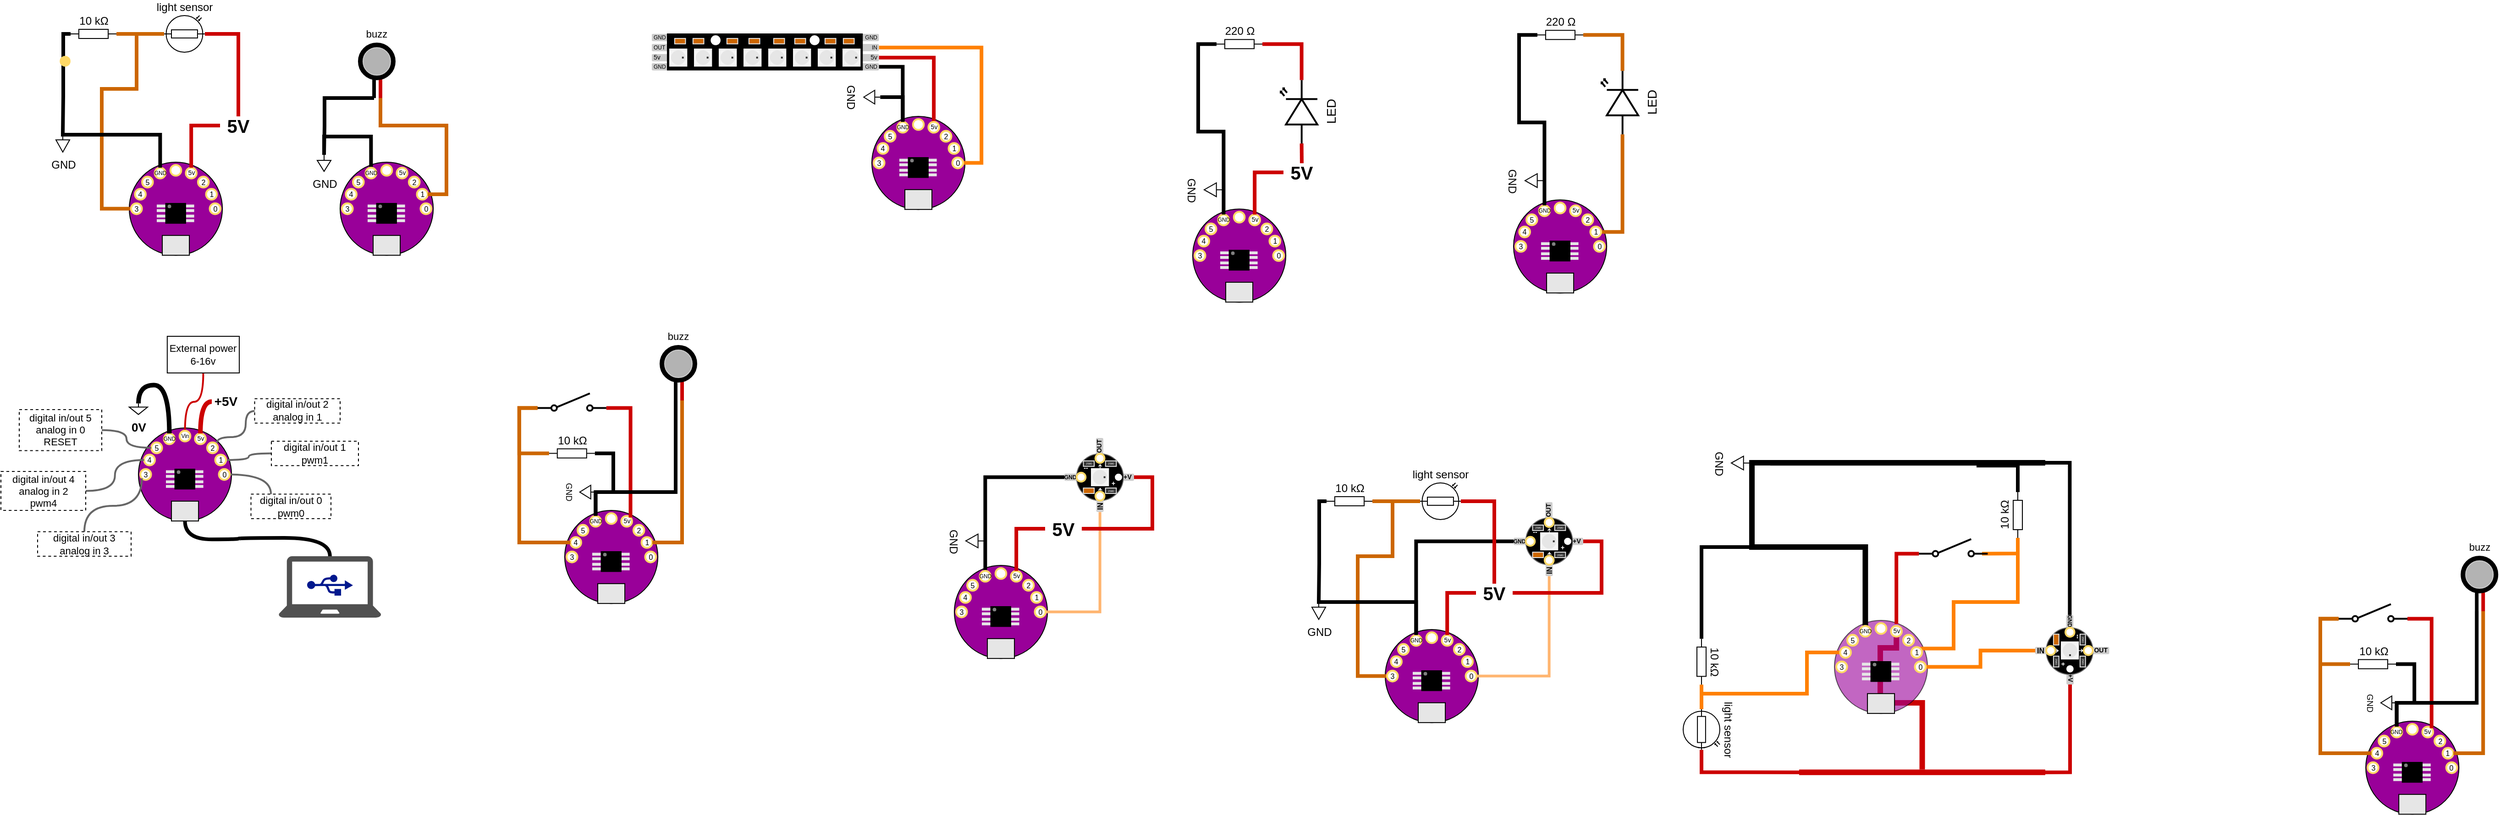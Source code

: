 <mxfile version="12.9.3" type="device"><diagram id="w-1Oj9Hn_6dWeDY5-Nri" name="Page-1"><mxGraphModel dx="1450" dy="388" grid="1" gridSize="10" guides="1" tooltips="1" connect="1" arrows="1" fold="1" page="1" pageScale="1" pageWidth="850" pageHeight="1100" math="0" shadow="0"><root><mxCell id="0"/><mxCell id="1" parent="0"/><mxCell id="PRORusHg-gfBSbbNK0xL-109" style="edgeStyle=orthogonalEdgeStyle;rounded=0;orthogonalLoop=1;jettySize=auto;html=1;exitX=0.5;exitY=1;exitDx=0;exitDy=0;entryX=0.5;entryY=0;entryDx=0;entryDy=0;endArrow=none;endFill=0;strokeWidth=6;strokeColor=#CC0000;" edge="1" parent="1" source="PRORusHg-gfBSbbNK0xL-33" target="PRORusHg-gfBSbbNK0xL-108"><mxGeometry relative="1" as="geometry"><Array as="points"><mxPoint x="2058" y="720"/><mxPoint x="2040" y="720"/><mxPoint x="2040" y="780"/><mxPoint x="2086" y="780"/></Array></mxGeometry></mxCell><mxCell id="QEtuSTOgq6bO0D7OaNYA-1" value="" style="ellipse;whiteSpace=wrap;html=1;aspect=fixed;fillColor=#990099;" parent="1" vertex="1"><mxGeometry x="130" y="190" width="101.575" height="101.57" as="geometry"/></mxCell><mxCell id="QEtuSTOgq6bO0D7OaNYA-2" value="0" style="ellipse;whiteSpace=wrap;html=1;aspect=fixed;fontSize=8;strokeWidth=2;strokeColor=#FFD966;" parent="1" vertex="1"><mxGeometry x="217.76" y="234.88" width="11.811" height="11.81" as="geometry"/></mxCell><mxCell id="QEtuSTOgq6bO0D7OaNYA-96" style="edgeStyle=orthogonalEdgeStyle;rounded=0;orthogonalLoop=1;jettySize=auto;html=1;exitX=0;exitY=0.5;exitDx=0;exitDy=0;entryX=0;entryY=0.5;entryDx=0;entryDy=0;entryPerimeter=0;endArrow=none;endFill=0;strokeColor=#CC6600;strokeWidth=4;fontSize=11;" parent="1" source="QEtuSTOgq6bO0D7OaNYA-3" target="QEtuSTOgq6bO0D7OaNYA-76" edge="1"><mxGeometry relative="1" as="geometry"><Array as="points"><mxPoint x="100" y="241"/><mxPoint x="100" y="110"/><mxPoint x="138" y="110"/><mxPoint x="138" y="50"/></Array></mxGeometry></mxCell><mxCell id="QEtuSTOgq6bO0D7OaNYA-3" value="3" style="ellipse;whiteSpace=wrap;html=1;aspect=fixed;fontSize=8;strokeWidth=2;strokeColor=#FFD966;" parent="1" vertex="1"><mxGeometry x="132" y="234.88" width="11.811" height="11.81" as="geometry"/></mxCell><mxCell id="QEtuSTOgq6bO0D7OaNYA-4" value="" style="ellipse;whiteSpace=wrap;html=1;aspect=fixed;fontSize=8;strokeWidth=2;strokeColor=#FFD966;" parent="1" vertex="1"><mxGeometry x="174.88" y="193" width="11.811" height="11.81" as="geometry"/></mxCell><mxCell id="QEtuSTOgq6bO0D7OaNYA-5" value="1" style="ellipse;whiteSpace=wrap;html=1;aspect=fixed;fontSize=8;strokeWidth=2;strokeColor=#FFD966;" parent="1" vertex="1"><mxGeometry x="213.76" y="219.07" width="11.811" height="11.81" as="geometry"/></mxCell><mxCell id="QEtuSTOgq6bO0D7OaNYA-6" value="5v" style="ellipse;whiteSpace=wrap;html=1;aspect=fixed;fontSize=7;strokeWidth=2;strokeColor=#FFD966;" parent="1" vertex="1"><mxGeometry x="191.69" y="196" width="11.811" height="11.81" as="geometry"/></mxCell><mxCell id="QEtuSTOgq6bO0D7OaNYA-7" value="2" style="ellipse;whiteSpace=wrap;html=1;aspect=fixed;fontSize=8;strokeWidth=2;strokeColor=#FFD966;" parent="1" vertex="1"><mxGeometry x="204.95" y="205.81" width="11.811" height="11.81" as="geometry"/></mxCell><mxCell id="QEtuSTOgq6bO0D7OaNYA-8" value="GND" style="ellipse;whiteSpace=wrap;html=1;aspect=fixed;flipH=1;fontSize=6;strokeWidth=2;strokeColor=#FFD966;" parent="1" vertex="1"><mxGeometry x="157.81" y="196" width="11.811" height="11.81" as="geometry"/></mxCell><mxCell id="QEtuSTOgq6bO0D7OaNYA-9" value="5" style="ellipse;whiteSpace=wrap;html=1;aspect=fixed;flipH=1;fontSize=8;strokeWidth=2;strokeColor=#FFD966;" parent="1" vertex="1"><mxGeometry x="144" y="205.81" width="11.811" height="11.81" as="geometry"/></mxCell><mxCell id="QEtuSTOgq6bO0D7OaNYA-10" value="4" style="ellipse;whiteSpace=wrap;html=1;aspect=fixed;flipH=1;fontSize=8;strokeWidth=2;strokeColor=#FFD966;" parent="1" vertex="1"><mxGeometry x="136.19" y="219.07" width="11.811" height="11.81" as="geometry"/></mxCell><mxCell id="QEtuSTOgq6bO0D7OaNYA-11" value="" style="rounded=0;whiteSpace=wrap;html=1;fillColor=#E6E6E6;" parent="1" vertex="1"><mxGeometry x="166.02" y="269.92" width="29.527" height="21.653" as="geometry"/></mxCell><mxCell id="QEtuSTOgq6bO0D7OaNYA-12" value="" style="group" parent="1" vertex="1" connectable="0"><mxGeometry x="160" y="235" width="40.811" height="21.654" as="geometry"/></mxCell><mxCell id="QEtuSTOgq6bO0D7OaNYA-13" value="" style="rounded=0;whiteSpace=wrap;html=1;fillColor=#E6E6E6;strokeColor=none;" parent="QEtuSTOgq6bO0D7OaNYA-12" vertex="1"><mxGeometry y="1.24" width="11.811" height="3.15" as="geometry"/></mxCell><mxCell id="QEtuSTOgq6bO0D7OaNYA-14" value="" style="rounded=0;whiteSpace=wrap;html=1;fillColor=#E6E6E6;strokeColor=none;" parent="QEtuSTOgq6bO0D7OaNYA-12" vertex="1"><mxGeometry y="6.24" width="11.811" height="3.15" as="geometry"/></mxCell><mxCell id="QEtuSTOgq6bO0D7OaNYA-15" value="" style="rounded=0;whiteSpace=wrap;html=1;fillColor=#E6E6E6;strokeColor=none;" parent="QEtuSTOgq6bO0D7OaNYA-12" vertex="1"><mxGeometry y="12.24" width="11.811" height="3.15" as="geometry"/></mxCell><mxCell id="QEtuSTOgq6bO0D7OaNYA-16" value="" style="rounded=0;whiteSpace=wrap;html=1;fillColor=#E6E6E6;strokeColor=none;" parent="QEtuSTOgq6bO0D7OaNYA-12" vertex="1"><mxGeometry y="17.24" width="11.811" height="3.15" as="geometry"/></mxCell><mxCell id="QEtuSTOgq6bO0D7OaNYA-17" value="" style="rounded=0;whiteSpace=wrap;html=1;fillColor=#E6E6E6;strokeColor=none;" parent="QEtuSTOgq6bO0D7OaNYA-12" vertex="1"><mxGeometry x="29" y="1.24" width="11.811" height="3.15" as="geometry"/></mxCell><mxCell id="QEtuSTOgq6bO0D7OaNYA-18" value="" style="rounded=0;whiteSpace=wrap;html=1;fillColor=#E6E6E6;strokeColor=none;" parent="QEtuSTOgq6bO0D7OaNYA-12" vertex="1"><mxGeometry x="29" y="17.24" width="11.811" height="3.15" as="geometry"/></mxCell><mxCell id="QEtuSTOgq6bO0D7OaNYA-19" value="" style="rounded=0;whiteSpace=wrap;html=1;fillColor=#E6E6E6;strokeColor=none;" parent="QEtuSTOgq6bO0D7OaNYA-12" vertex="1"><mxGeometry x="29" y="12.24" width="11.811" height="3.15" as="geometry"/></mxCell><mxCell id="QEtuSTOgq6bO0D7OaNYA-20" value="" style="rounded=0;whiteSpace=wrap;html=1;fillColor=#E6E6E6;strokeColor=none;" parent="QEtuSTOgq6bO0D7OaNYA-12" vertex="1"><mxGeometry x="29" y="6.24" width="11.811" height="3.15" as="geometry"/></mxCell><mxCell id="QEtuSTOgq6bO0D7OaNYA-21" value="" style="rounded=0;whiteSpace=wrap;html=1;fillColor=#000000;" parent="QEtuSTOgq6bO0D7OaNYA-12" vertex="1"><mxGeometry x="9.81" width="21.653" height="21.653" as="geometry"/></mxCell><mxCell id="QEtuSTOgq6bO0D7OaNYA-22" value="" style="ellipse;whiteSpace=wrap;html=1;aspect=fixed;fillColor=#808080;strokeColor=none;" parent="QEtuSTOgq6bO0D7OaNYA-12" vertex="1"><mxGeometry x="11.81" y="1.24" width="3.937" height="3.94" as="geometry"/></mxCell><mxCell id="QEtuSTOgq6bO0D7OaNYA-85" style="edgeStyle=orthogonalEdgeStyle;rounded=0;orthogonalLoop=1;jettySize=auto;html=1;exitX=0;exitY=0.5;exitDx=0;exitDy=0;exitPerimeter=0;entryX=1;entryY=0.5;entryDx=0;entryDy=0;entryPerimeter=0;endArrow=none;endFill=0;strokeWidth=4;strokeColor=#CC6600;" parent="1" source="QEtuSTOgq6bO0D7OaNYA-76" target="QEtuSTOgq6bO0D7OaNYA-82" edge="1"><mxGeometry relative="1" as="geometry"/></mxCell><mxCell id="QEtuSTOgq6bO0D7OaNYA-89" style="edgeStyle=orthogonalEdgeStyle;rounded=0;orthogonalLoop=1;jettySize=auto;html=1;exitX=1;exitY=0.5;exitDx=0;exitDy=0;exitPerimeter=0;endArrow=none;endFill=0;strokeWidth=4;fontSize=20;strokeColor=#CC0000;" parent="1" source="QEtuSTOgq6bO0D7OaNYA-76" target="QEtuSTOgq6bO0D7OaNYA-86" edge="1"><mxGeometry relative="1" as="geometry"/></mxCell><mxCell id="QEtuSTOgq6bO0D7OaNYA-76" value="light sensor" style="verticalLabelPosition=top;shadow=0;dashed=0;align=center;html=1;verticalAlign=bottom;shape=mxgraph.electrical.opto_electronics.photo_resistor_1;labelPosition=center;" parent="1" vertex="1"><mxGeometry x="168" y="30" width="44.44" height="40" as="geometry"/></mxCell><mxCell id="QEtuSTOgq6bO0D7OaNYA-78" style="edgeStyle=orthogonalEdgeStyle;rounded=0;orthogonalLoop=1;jettySize=auto;html=1;exitX=0.5;exitY=0;exitDx=0;exitDy=0;exitPerimeter=0;entryX=0.5;entryY=0;entryDx=0;entryDy=0;endArrow=none;endFill=0;strokeWidth=4;fontSize=11;" parent="1" source="QEtuSTOgq6bO0D7OaNYA-77" target="QEtuSTOgq6bO0D7OaNYA-8" edge="1"><mxGeometry relative="1" as="geometry"><Array as="points"><mxPoint x="58" y="160"/><mxPoint x="164" y="160"/></Array></mxGeometry></mxCell><mxCell id="QEtuSTOgq6bO0D7OaNYA-77" value="GND" style="pointerEvents=1;verticalLabelPosition=bottom;shadow=0;dashed=0;align=center;html=1;verticalAlign=top;shape=mxgraph.electrical.signal_sources.signal_ground;" parent="1" vertex="1"><mxGeometry x="50" y="159" width="15" height="20" as="geometry"/></mxCell><mxCell id="QEtuSTOgq6bO0D7OaNYA-84" style="edgeStyle=orthogonalEdgeStyle;rounded=0;orthogonalLoop=1;jettySize=auto;html=1;entryX=0.5;entryY=0;entryDx=0;entryDy=0;entryPerimeter=0;endArrow=none;endFill=0;strokeWidth=4;" parent="1" source="QEtuSTOgq6bO0D7OaNYA-82" target="QEtuSTOgq6bO0D7OaNYA-77" edge="1"><mxGeometry relative="1" as="geometry"><Array as="points"><mxPoint x="58" y="50"/><mxPoint x="58" y="118"/><mxPoint x="58" y="118"/></Array></mxGeometry></mxCell><mxCell id="QEtuSTOgq6bO0D7OaNYA-82" value="10 kΩ" style="pointerEvents=1;verticalLabelPosition=top;shadow=0;dashed=0;align=center;html=1;verticalAlign=bottom;shape=mxgraph.electrical.resistors.resistor_1;rotation=0;labelPosition=center;" parent="1" vertex="1"><mxGeometry x="66" y="45" width="50" height="10" as="geometry"/></mxCell><mxCell id="QEtuSTOgq6bO0D7OaNYA-87" style="edgeStyle=orthogonalEdgeStyle;rounded=0;orthogonalLoop=1;jettySize=auto;html=1;entryX=0.5;entryY=0;entryDx=0;entryDy=0;endArrow=none;endFill=0;strokeWidth=4;fontSize=20;exitX=0;exitY=0.5;exitDx=0;exitDy=0;strokeColor=#CC0000;" parent="1" source="QEtuSTOgq6bO0D7OaNYA-86" target="QEtuSTOgq6bO0D7OaNYA-6" edge="1"><mxGeometry relative="1" as="geometry"><mxPoint x="340" y="150" as="sourcePoint"/><Array as="points"><mxPoint x="198" y="150"/></Array></mxGeometry></mxCell><mxCell id="QEtuSTOgq6bO0D7OaNYA-86" value="5V" style="text;html=1;strokeColor=none;fillColor=none;align=center;verticalAlign=middle;whiteSpace=wrap;rounded=0;fontSize=20;fontStyle=1" parent="1" vertex="1"><mxGeometry x="229" y="140" width="40" height="20" as="geometry"/></mxCell><mxCell id="QEtuSTOgq6bO0D7OaNYA-97" value="" style="ellipse;whiteSpace=wrap;html=1;aspect=fixed;fillColor=#990099;" parent="1" vertex="1"><mxGeometry x="360" y="190" width="101.575" height="101.57" as="geometry"/></mxCell><mxCell id="QEtuSTOgq6bO0D7OaNYA-98" value="0" style="ellipse;whiteSpace=wrap;html=1;aspect=fixed;fontSize=8;strokeWidth=2;strokeColor=#FFD966;" parent="1" vertex="1"><mxGeometry x="447.76" y="234.88" width="11.811" height="11.81" as="geometry"/></mxCell><mxCell id="QEtuSTOgq6bO0D7OaNYA-100" value="3" style="ellipse;whiteSpace=wrap;html=1;aspect=fixed;fontSize=8;strokeWidth=2;strokeColor=#FFD966;" parent="1" vertex="1"><mxGeometry x="362" y="234.88" width="11.811" height="11.81" as="geometry"/></mxCell><mxCell id="QEtuSTOgq6bO0D7OaNYA-101" value="" style="ellipse;whiteSpace=wrap;html=1;aspect=fixed;fontSize=8;strokeWidth=2;strokeColor=#FFD966;" parent="1" vertex="1"><mxGeometry x="404.88" y="193" width="11.811" height="11.81" as="geometry"/></mxCell><mxCell id="QEtuSTOgq6bO0D7OaNYA-102" value="1" style="ellipse;whiteSpace=wrap;html=1;aspect=fixed;fontSize=8;strokeWidth=2;strokeColor=#FFD966;" parent="1" vertex="1"><mxGeometry x="443.76" y="219.07" width="11.811" height="11.81" as="geometry"/></mxCell><mxCell id="QEtuSTOgq6bO0D7OaNYA-103" value="5v" style="ellipse;whiteSpace=wrap;html=1;aspect=fixed;fontSize=7;strokeWidth=2;strokeColor=#FFD966;" parent="1" vertex="1"><mxGeometry x="421.69" y="196" width="11.811" height="11.81" as="geometry"/></mxCell><mxCell id="QEtuSTOgq6bO0D7OaNYA-104" value="2" style="ellipse;whiteSpace=wrap;html=1;aspect=fixed;fontSize=8;strokeWidth=2;strokeColor=#FFD966;" parent="1" vertex="1"><mxGeometry x="434.95" y="205.81" width="11.811" height="11.81" as="geometry"/></mxCell><mxCell id="QEtuSTOgq6bO0D7OaNYA-224" style="edgeStyle=orthogonalEdgeStyle;rounded=0;orthogonalLoop=1;jettySize=auto;html=1;exitX=0.5;exitY=0;exitDx=0;exitDy=0;entryX=0.5;entryY=0;entryDx=0;entryDy=0;entryPerimeter=0;endArrow=none;endFill=0;strokeColor=#000000;strokeWidth=4;fontSize=11;" parent="1" source="QEtuSTOgq6bO0D7OaNYA-105" target="QEtuSTOgq6bO0D7OaNYA-124" edge="1"><mxGeometry relative="1" as="geometry"/></mxCell><mxCell id="QEtuSTOgq6bO0D7OaNYA-105" value="GND" style="ellipse;whiteSpace=wrap;html=1;aspect=fixed;flipH=1;fontSize=6;strokeWidth=2;strokeColor=#FFD966;" parent="1" vertex="1"><mxGeometry x="387.81" y="196" width="11.811" height="11.81" as="geometry"/></mxCell><mxCell id="QEtuSTOgq6bO0D7OaNYA-106" value="5" style="ellipse;whiteSpace=wrap;html=1;aspect=fixed;flipH=1;fontSize=8;strokeWidth=2;strokeColor=#FFD966;" parent="1" vertex="1"><mxGeometry x="374" y="205.81" width="11.811" height="11.81" as="geometry"/></mxCell><mxCell id="QEtuSTOgq6bO0D7OaNYA-107" value="4" style="ellipse;whiteSpace=wrap;html=1;aspect=fixed;flipH=1;fontSize=8;strokeWidth=2;strokeColor=#FFD966;" parent="1" vertex="1"><mxGeometry x="366.19" y="219.07" width="11.811" height="11.81" as="geometry"/></mxCell><mxCell id="QEtuSTOgq6bO0D7OaNYA-108" value="" style="rounded=0;whiteSpace=wrap;html=1;fillColor=#E6E6E6;" parent="1" vertex="1"><mxGeometry x="396.02" y="269.92" width="29.527" height="21.653" as="geometry"/></mxCell><mxCell id="QEtuSTOgq6bO0D7OaNYA-109" value="" style="group" parent="1" vertex="1" connectable="0"><mxGeometry x="390" y="235" width="40.811" height="21.654" as="geometry"/></mxCell><mxCell id="QEtuSTOgq6bO0D7OaNYA-110" value="" style="rounded=0;whiteSpace=wrap;html=1;fillColor=#E6E6E6;strokeColor=none;" parent="QEtuSTOgq6bO0D7OaNYA-109" vertex="1"><mxGeometry y="1.24" width="11.811" height="3.15" as="geometry"/></mxCell><mxCell id="QEtuSTOgq6bO0D7OaNYA-111" value="" style="rounded=0;whiteSpace=wrap;html=1;fillColor=#E6E6E6;strokeColor=none;" parent="QEtuSTOgq6bO0D7OaNYA-109" vertex="1"><mxGeometry y="6.24" width="11.811" height="3.15" as="geometry"/></mxCell><mxCell id="QEtuSTOgq6bO0D7OaNYA-112" value="" style="rounded=0;whiteSpace=wrap;html=1;fillColor=#E6E6E6;strokeColor=none;" parent="QEtuSTOgq6bO0D7OaNYA-109" vertex="1"><mxGeometry y="12.24" width="11.811" height="3.15" as="geometry"/></mxCell><mxCell id="QEtuSTOgq6bO0D7OaNYA-113" value="" style="rounded=0;whiteSpace=wrap;html=1;fillColor=#E6E6E6;strokeColor=none;" parent="QEtuSTOgq6bO0D7OaNYA-109" vertex="1"><mxGeometry y="17.24" width="11.811" height="3.15" as="geometry"/></mxCell><mxCell id="QEtuSTOgq6bO0D7OaNYA-114" value="" style="rounded=0;whiteSpace=wrap;html=1;fillColor=#E6E6E6;strokeColor=none;" parent="QEtuSTOgq6bO0D7OaNYA-109" vertex="1"><mxGeometry x="29" y="1.24" width="11.811" height="3.15" as="geometry"/></mxCell><mxCell id="QEtuSTOgq6bO0D7OaNYA-115" value="" style="rounded=0;whiteSpace=wrap;html=1;fillColor=#E6E6E6;strokeColor=none;" parent="QEtuSTOgq6bO0D7OaNYA-109" vertex="1"><mxGeometry x="29" y="17.24" width="11.811" height="3.15" as="geometry"/></mxCell><mxCell id="QEtuSTOgq6bO0D7OaNYA-116" value="" style="rounded=0;whiteSpace=wrap;html=1;fillColor=#E6E6E6;strokeColor=none;" parent="QEtuSTOgq6bO0D7OaNYA-109" vertex="1"><mxGeometry x="29" y="12.24" width="11.811" height="3.15" as="geometry"/></mxCell><mxCell id="QEtuSTOgq6bO0D7OaNYA-117" value="" style="rounded=0;whiteSpace=wrap;html=1;fillColor=#E6E6E6;strokeColor=none;" parent="QEtuSTOgq6bO0D7OaNYA-109" vertex="1"><mxGeometry x="29" y="6.24" width="11.811" height="3.15" as="geometry"/></mxCell><mxCell id="QEtuSTOgq6bO0D7OaNYA-118" value="" style="rounded=0;whiteSpace=wrap;html=1;fillColor=#000000;" parent="QEtuSTOgq6bO0D7OaNYA-109" vertex="1"><mxGeometry x="9.81" width="21.653" height="21.653" as="geometry"/></mxCell><mxCell id="QEtuSTOgq6bO0D7OaNYA-119" value="" style="ellipse;whiteSpace=wrap;html=1;aspect=fixed;fillColor=#808080;strokeColor=none;" parent="QEtuSTOgq6bO0D7OaNYA-109" vertex="1"><mxGeometry x="11.81" y="1.24" width="3.937" height="3.94" as="geometry"/></mxCell><mxCell id="QEtuSTOgq6bO0D7OaNYA-124" value="GND" style="pointerEvents=1;verticalLabelPosition=bottom;shadow=0;dashed=0;align=center;html=1;verticalAlign=top;shape=mxgraph.electrical.signal_sources.signal_ground;" parent="1" vertex="1"><mxGeometry x="335" y="182" width="15" height="18" as="geometry"/></mxCell><mxCell id="QEtuSTOgq6bO0D7OaNYA-134" value="" style="group" parent="1" vertex="1" connectable="0"><mxGeometry x="380" y="40" width="40" height="80" as="geometry"/></mxCell><mxCell id="QEtuSTOgq6bO0D7OaNYA-132" value="" style="rounded=0;whiteSpace=wrap;html=1;strokeColor=none;fillColor=#000000;fontSize=11;" parent="QEtuSTOgq6bO0D7OaNYA-134" vertex="1"><mxGeometry x="15.06" y="40.63" width="3.937" height="39.37" as="geometry"/></mxCell><mxCell id="QEtuSTOgq6bO0D7OaNYA-131" value="" style="rounded=0;whiteSpace=wrap;html=1;strokeColor=none;fillColor=#CC0000;fontSize=11;" parent="QEtuSTOgq6bO0D7OaNYA-134" vertex="1"><mxGeometry x="22.06" y="40.63" width="3.937" height="39.37" as="geometry"/></mxCell><mxCell id="QEtuSTOgq6bO0D7OaNYA-129" value="" style="ellipse;whiteSpace=wrap;html=1;aspect=fixed;fontSize=11;fillColor=#000000;" parent="QEtuSTOgq6bO0D7OaNYA-134" vertex="1"><mxGeometry y="20" width="40" height="40" as="geometry"/></mxCell><mxCell id="QEtuSTOgq6bO0D7OaNYA-130" value="" style="ellipse;whiteSpace=wrap;html=1;aspect=fixed;fillColor=#B3B3B3;fontSize=11;strokeColor=#CCCCCC;" parent="QEtuSTOgq6bO0D7OaNYA-134" vertex="1"><mxGeometry x="5" y="25" width="30" height="30" as="geometry"/></mxCell><mxCell id="QEtuSTOgq6bO0D7OaNYA-133" value="buzz" style="text;html=1;strokeColor=none;fillColor=none;align=center;verticalAlign=middle;whiteSpace=wrap;rounded=0;fontSize=11;" parent="QEtuSTOgq6bO0D7OaNYA-134" vertex="1"><mxGeometry width="40" height="20" as="geometry"/></mxCell><mxCell id="QEtuSTOgq6bO0D7OaNYA-136" style="edgeStyle=orthogonalEdgeStyle;rounded=0;orthogonalLoop=1;jettySize=auto;html=1;exitX=0.5;exitY=1;exitDx=0;exitDy=0;entryX=1;entryY=0.5;entryDx=0;entryDy=0;endArrow=none;endFill=0;strokeColor=#CC6600;strokeWidth=4;fontSize=11;" parent="1" source="QEtuSTOgq6bO0D7OaNYA-131" target="QEtuSTOgq6bO0D7OaNYA-102" edge="1"><mxGeometry relative="1" as="geometry"><Array as="points"><mxPoint x="404" y="150"/><mxPoint x="476" y="150"/><mxPoint x="476" y="225"/></Array></mxGeometry></mxCell><mxCell id="QEtuSTOgq6bO0D7OaNYA-138" value="" style="ellipse;whiteSpace=wrap;html=1;aspect=fixed;fillColor=#990099;" parent="1" vertex="1"><mxGeometry x="940" y="140" width="101.575" height="101.57" as="geometry"/></mxCell><mxCell id="QEtuSTOgq6bO0D7OaNYA-227" style="edgeStyle=orthogonalEdgeStyle;rounded=0;orthogonalLoop=1;jettySize=auto;html=1;exitX=1;exitY=0.5;exitDx=0;exitDy=0;entryX=1;entryY=0.5;entryDx=0;entryDy=0;endArrow=none;endFill=0;strokeColor=#FF8000;strokeWidth=4;fontSize=11;" parent="1" source="QEtuSTOgq6bO0D7OaNYA-139" target="QEtuSTOgq6bO0D7OaNYA-173" edge="1"><mxGeometry relative="1" as="geometry"/></mxCell><mxCell id="QEtuSTOgq6bO0D7OaNYA-139" value="0" style="ellipse;whiteSpace=wrap;html=1;aspect=fixed;fontSize=8;strokeWidth=2;strokeColor=#FFD966;" parent="1" vertex="1"><mxGeometry x="1027.76" y="184.88" width="11.811" height="11.81" as="geometry"/></mxCell><mxCell id="QEtuSTOgq6bO0D7OaNYA-140" value="3" style="ellipse;whiteSpace=wrap;html=1;aspect=fixed;fontSize=8;strokeWidth=2;strokeColor=#FFD966;" parent="1" vertex="1"><mxGeometry x="942" y="184.88" width="11.811" height="11.81" as="geometry"/></mxCell><mxCell id="QEtuSTOgq6bO0D7OaNYA-141" value="" style="ellipse;whiteSpace=wrap;html=1;aspect=fixed;fontSize=8;strokeWidth=2;strokeColor=#FFD966;" parent="1" vertex="1"><mxGeometry x="984.88" y="143" width="11.811" height="11.81" as="geometry"/></mxCell><mxCell id="QEtuSTOgq6bO0D7OaNYA-142" value="1" style="ellipse;whiteSpace=wrap;html=1;aspect=fixed;fontSize=8;strokeWidth=2;strokeColor=#FFD966;" parent="1" vertex="1"><mxGeometry x="1023.76" y="169.07" width="11.811" height="11.81" as="geometry"/></mxCell><mxCell id="QEtuSTOgq6bO0D7OaNYA-226" style="edgeStyle=orthogonalEdgeStyle;rounded=0;orthogonalLoop=1;jettySize=auto;html=1;exitX=0.5;exitY=0;exitDx=0;exitDy=0;entryX=1;entryY=0.5;entryDx=0;entryDy=0;endArrow=none;endFill=0;strokeColor=#CC0000;strokeWidth=4;fontSize=11;" parent="1" source="QEtuSTOgq6bO0D7OaNYA-143" target="QEtuSTOgq6bO0D7OaNYA-172" edge="1"><mxGeometry relative="1" as="geometry"/></mxCell><mxCell id="QEtuSTOgq6bO0D7OaNYA-143" value="5v" style="ellipse;whiteSpace=wrap;html=1;aspect=fixed;fontSize=7;strokeWidth=2;strokeColor=#FFD966;" parent="1" vertex="1"><mxGeometry x="1001.69" y="146" width="11.811" height="11.81" as="geometry"/></mxCell><mxCell id="QEtuSTOgq6bO0D7OaNYA-144" value="2" style="ellipse;whiteSpace=wrap;html=1;aspect=fixed;fontSize=8;strokeWidth=2;strokeColor=#FFD966;" parent="1" vertex="1"><mxGeometry x="1014.95" y="155.81" width="11.811" height="11.81" as="geometry"/></mxCell><mxCell id="QEtuSTOgq6bO0D7OaNYA-222" style="edgeStyle=orthogonalEdgeStyle;rounded=0;orthogonalLoop=1;jettySize=auto;html=1;exitX=0.5;exitY=0;exitDx=0;exitDy=0;entryX=1;entryY=0.5;entryDx=0;entryDy=0;endArrow=none;endFill=0;strokeColor=#000000;strokeWidth=4;fontSize=11;" parent="1" source="QEtuSTOgq6bO0D7OaNYA-145" target="QEtuSTOgq6bO0D7OaNYA-171" edge="1"><mxGeometry relative="1" as="geometry"/></mxCell><mxCell id="QEtuSTOgq6bO0D7OaNYA-145" value="GND" style="ellipse;whiteSpace=wrap;html=1;aspect=fixed;flipH=1;fontSize=6;strokeWidth=2;strokeColor=#FFD966;" parent="1" vertex="1"><mxGeometry x="967.81" y="146" width="11.811" height="11.81" as="geometry"/></mxCell><mxCell id="QEtuSTOgq6bO0D7OaNYA-146" value="5" style="ellipse;whiteSpace=wrap;html=1;aspect=fixed;flipH=1;fontSize=8;strokeWidth=2;strokeColor=#FFD966;" parent="1" vertex="1"><mxGeometry x="954" y="155.81" width="11.811" height="11.81" as="geometry"/></mxCell><mxCell id="QEtuSTOgq6bO0D7OaNYA-147" value="4" style="ellipse;whiteSpace=wrap;html=1;aspect=fixed;flipH=1;fontSize=8;strokeWidth=2;strokeColor=#FFD966;" parent="1" vertex="1"><mxGeometry x="946.19" y="169.07" width="11.811" height="11.81" as="geometry"/></mxCell><mxCell id="QEtuSTOgq6bO0D7OaNYA-148" value="" style="rounded=0;whiteSpace=wrap;html=1;fillColor=#E6E6E6;" parent="1" vertex="1"><mxGeometry x="976.02" y="219.92" width="29.527" height="21.653" as="geometry"/></mxCell><mxCell id="QEtuSTOgq6bO0D7OaNYA-149" value="" style="group" parent="1" vertex="1" connectable="0"><mxGeometry x="970" y="185" width="40.811" height="21.654" as="geometry"/></mxCell><mxCell id="QEtuSTOgq6bO0D7OaNYA-150" value="" style="rounded=0;whiteSpace=wrap;html=1;fillColor=#E6E6E6;strokeColor=none;" parent="QEtuSTOgq6bO0D7OaNYA-149" vertex="1"><mxGeometry y="1.24" width="11.811" height="3.15" as="geometry"/></mxCell><mxCell id="QEtuSTOgq6bO0D7OaNYA-151" value="" style="rounded=0;whiteSpace=wrap;html=1;fillColor=#E6E6E6;strokeColor=none;" parent="QEtuSTOgq6bO0D7OaNYA-149" vertex="1"><mxGeometry y="6.24" width="11.811" height="3.15" as="geometry"/></mxCell><mxCell id="QEtuSTOgq6bO0D7OaNYA-152" value="" style="rounded=0;whiteSpace=wrap;html=1;fillColor=#E6E6E6;strokeColor=none;" parent="QEtuSTOgq6bO0D7OaNYA-149" vertex="1"><mxGeometry y="12.24" width="11.811" height="3.15" as="geometry"/></mxCell><mxCell id="QEtuSTOgq6bO0D7OaNYA-153" value="" style="rounded=0;whiteSpace=wrap;html=1;fillColor=#E6E6E6;strokeColor=none;" parent="QEtuSTOgq6bO0D7OaNYA-149" vertex="1"><mxGeometry y="17.24" width="11.811" height="3.15" as="geometry"/></mxCell><mxCell id="QEtuSTOgq6bO0D7OaNYA-154" value="" style="rounded=0;whiteSpace=wrap;html=1;fillColor=#E6E6E6;strokeColor=none;" parent="QEtuSTOgq6bO0D7OaNYA-149" vertex="1"><mxGeometry x="29" y="1.24" width="11.811" height="3.15" as="geometry"/></mxCell><mxCell id="QEtuSTOgq6bO0D7OaNYA-155" value="" style="rounded=0;whiteSpace=wrap;html=1;fillColor=#E6E6E6;strokeColor=none;" parent="QEtuSTOgq6bO0D7OaNYA-149" vertex="1"><mxGeometry x="29" y="17.24" width="11.811" height="3.15" as="geometry"/></mxCell><mxCell id="QEtuSTOgq6bO0D7OaNYA-156" value="" style="rounded=0;whiteSpace=wrap;html=1;fillColor=#E6E6E6;strokeColor=none;" parent="QEtuSTOgq6bO0D7OaNYA-149" vertex="1"><mxGeometry x="29" y="12.24" width="11.811" height="3.15" as="geometry"/></mxCell><mxCell id="QEtuSTOgq6bO0D7OaNYA-157" value="" style="rounded=0;whiteSpace=wrap;html=1;fillColor=#E6E6E6;strokeColor=none;" parent="QEtuSTOgq6bO0D7OaNYA-149" vertex="1"><mxGeometry x="29" y="6.24" width="11.811" height="3.15" as="geometry"/></mxCell><mxCell id="QEtuSTOgq6bO0D7OaNYA-158" value="" style="rounded=0;whiteSpace=wrap;html=1;fillColor=#000000;" parent="QEtuSTOgq6bO0D7OaNYA-149" vertex="1"><mxGeometry x="9.81" width="21.653" height="21.653" as="geometry"/></mxCell><mxCell id="QEtuSTOgq6bO0D7OaNYA-159" value="" style="ellipse;whiteSpace=wrap;html=1;aspect=fixed;fillColor=#808080;strokeColor=none;" parent="QEtuSTOgq6bO0D7OaNYA-149" vertex="1"><mxGeometry x="11.81" y="1.24" width="3.937" height="3.94" as="geometry"/></mxCell><mxCell id="QEtuSTOgq6bO0D7OaNYA-225" style="edgeStyle=orthogonalEdgeStyle;rounded=0;orthogonalLoop=1;jettySize=auto;html=1;exitX=0.5;exitY=0;exitDx=0;exitDy=0;exitPerimeter=0;entryX=0.5;entryY=0;entryDx=0;entryDy=0;endArrow=none;endFill=0;strokeColor=#000000;strokeWidth=4;fontSize=11;" parent="1" source="QEtuSTOgq6bO0D7OaNYA-161" target="QEtuSTOgq6bO0D7OaNYA-145" edge="1"><mxGeometry relative="1" as="geometry"/></mxCell><mxCell id="QEtuSTOgq6bO0D7OaNYA-161" value="GND" style="pointerEvents=1;verticalLabelPosition=bottom;shadow=0;dashed=0;align=center;html=1;verticalAlign=top;shape=mxgraph.electrical.signal_sources.signal_ground;rotation=90;" parent="1" vertex="1"><mxGeometry x="932.69" y="110" width="15" height="18" as="geometry"/></mxCell><mxCell id="QEtuSTOgq6bO0D7OaNYA-170" value="" style="group" parent="1" vertex="1" connectable="0"><mxGeometry x="700" y="50" width="247.685" height="39.874" as="geometry"/></mxCell><mxCell id="QEtuSTOgq6bO0D7OaNYA-171" value="GND" style="rounded=1;whiteSpace=wrap;html=1;strokeColor=none;strokeWidth=1;fillColor=#CCCCCC;fontSize=6;align=right;" parent="QEtuSTOgq6bO0D7OaNYA-170" vertex="1"><mxGeometry x="228" y="32" width="19.685" height="7.874" as="geometry"/></mxCell><mxCell id="QEtuSTOgq6bO0D7OaNYA-172" value="5v" style="rounded=1;whiteSpace=wrap;html=1;strokeColor=none;strokeWidth=1;fillColor=#CCCCCC;fontSize=7;align=right;" parent="QEtuSTOgq6bO0D7OaNYA-170" vertex="1"><mxGeometry x="228" y="22" width="19.685" height="7.874" as="geometry"/></mxCell><mxCell id="QEtuSTOgq6bO0D7OaNYA-173" value="IN" style="rounded=1;whiteSpace=wrap;html=1;strokeColor=none;strokeWidth=1;fillColor=#CCCCCC;fontSize=6;align=right;" parent="QEtuSTOgq6bO0D7OaNYA-170" vertex="1"><mxGeometry x="228" y="11" width="19.685" height="7.874" as="geometry"/></mxCell><mxCell id="QEtuSTOgq6bO0D7OaNYA-174" value="GND" style="rounded=1;whiteSpace=wrap;html=1;strokeColor=none;strokeWidth=1;fillColor=#CCCCCC;fontSize=6;align=right;" parent="QEtuSTOgq6bO0D7OaNYA-170" vertex="1"><mxGeometry x="228" width="19.685" height="7.874" as="geometry"/></mxCell><mxCell id="QEtuSTOgq6bO0D7OaNYA-175" value="GND" style="rounded=1;whiteSpace=wrap;html=1;strokeColor=none;strokeWidth=1;fillColor=#CCCCCC;fontSize=6;align=left;" parent="QEtuSTOgq6bO0D7OaNYA-170" vertex="1"><mxGeometry width="19.685" height="7.874" as="geometry"/></mxCell><mxCell id="QEtuSTOgq6bO0D7OaNYA-176" value="OUT" style="rounded=1;whiteSpace=wrap;html=1;strokeColor=none;strokeWidth=1;fillColor=#CCCCCC;fontSize=6;align=left;" parent="QEtuSTOgq6bO0D7OaNYA-170" vertex="1"><mxGeometry y="11" width="19.685" height="7.874" as="geometry"/></mxCell><mxCell id="QEtuSTOgq6bO0D7OaNYA-177" value="5v" style="rounded=1;whiteSpace=wrap;html=1;strokeColor=none;strokeWidth=1;fillColor=#CCCCCC;fontSize=7;align=left;" parent="QEtuSTOgq6bO0D7OaNYA-170" vertex="1"><mxGeometry y="22" width="19.685" height="7.874" as="geometry"/></mxCell><mxCell id="QEtuSTOgq6bO0D7OaNYA-178" value="GND" style="rounded=1;whiteSpace=wrap;html=1;strokeColor=none;strokeWidth=1;fillColor=#CCCCCC;fontSize=6;align=left;" parent="QEtuSTOgq6bO0D7OaNYA-170" vertex="1"><mxGeometry y="32" width="19.685" height="7.874" as="geometry"/></mxCell><mxCell id="QEtuSTOgq6bO0D7OaNYA-179" value="" style="rounded=0;whiteSpace=wrap;html=1;fillColor=#000000;" parent="QEtuSTOgq6bO0D7OaNYA-170" vertex="1"><mxGeometry x="17.0" width="212.598" height="39.37" as="geometry"/></mxCell><mxCell id="QEtuSTOgq6bO0D7OaNYA-180" value="" style="group" parent="QEtuSTOgq6bO0D7OaNYA-170" vertex="1" connectable="0"><mxGeometry x="19.0" y="16.0" width="19.685" height="19.685" as="geometry"/></mxCell><mxCell id="QEtuSTOgq6bO0D7OaNYA-181" value="" style="rounded=0;whiteSpace=wrap;html=1;fillColor=#f5f5f5;strokeColor=none;fontColor=#333333;" parent="QEtuSTOgq6bO0D7OaNYA-180" vertex="1"><mxGeometry width="19.685" height="19.685" as="geometry"/></mxCell><mxCell id="QEtuSTOgq6bO0D7OaNYA-182" value="" style="ellipse;whiteSpace=wrap;html=1;aspect=fixed;strokeColor=none;fillColor=#E6E6E6;" parent="QEtuSTOgq6bO0D7OaNYA-180" vertex="1"><mxGeometry x="1.97" y="1.97" width="15.748" height="15.75" as="geometry"/></mxCell><mxCell id="QEtuSTOgq6bO0D7OaNYA-183" value="" style="rounded=0;whiteSpace=wrap;html=1;fillColor=#333333;strokeColor=none;" parent="QEtuSTOgq6bO0D7OaNYA-180" vertex="1"><mxGeometry x="13.86" y="8.86" width="1.968" height="1.968" as="geometry"/></mxCell><mxCell id="QEtuSTOgq6bO0D7OaNYA-184" value="" style="group" parent="QEtuSTOgq6bO0D7OaNYA-170" vertex="1" connectable="0"><mxGeometry x="46" y="16.0" width="19.685" height="19.685" as="geometry"/></mxCell><mxCell id="QEtuSTOgq6bO0D7OaNYA-185" value="" style="rounded=0;whiteSpace=wrap;html=1;fillColor=#f5f5f5;strokeColor=none;fontColor=#333333;" parent="QEtuSTOgq6bO0D7OaNYA-184" vertex="1"><mxGeometry width="19.685" height="19.685" as="geometry"/></mxCell><mxCell id="QEtuSTOgq6bO0D7OaNYA-186" value="" style="ellipse;whiteSpace=wrap;html=1;aspect=fixed;strokeColor=none;fillColor=#E6E6E6;" parent="QEtuSTOgq6bO0D7OaNYA-184" vertex="1"><mxGeometry x="1.97" y="1.97" width="15.748" height="15.75" as="geometry"/></mxCell><mxCell id="QEtuSTOgq6bO0D7OaNYA-187" value="" style="rounded=0;whiteSpace=wrap;html=1;fillColor=#333333;strokeColor=none;" parent="QEtuSTOgq6bO0D7OaNYA-184" vertex="1"><mxGeometry x="13.86" y="8.86" width="1.968" height="1.968" as="geometry"/></mxCell><mxCell id="QEtuSTOgq6bO0D7OaNYA-188" value="" style="group" parent="QEtuSTOgq6bO0D7OaNYA-170" vertex="1" connectable="0"><mxGeometry x="73" y="16.0" width="19.685" height="19.685" as="geometry"/></mxCell><mxCell id="QEtuSTOgq6bO0D7OaNYA-189" value="" style="rounded=0;whiteSpace=wrap;html=1;fillColor=#f5f5f5;strokeColor=none;fontColor=#333333;" parent="QEtuSTOgq6bO0D7OaNYA-188" vertex="1"><mxGeometry width="19.685" height="19.685" as="geometry"/></mxCell><mxCell id="QEtuSTOgq6bO0D7OaNYA-190" value="" style="ellipse;whiteSpace=wrap;html=1;aspect=fixed;strokeColor=none;fillColor=#E6E6E6;" parent="QEtuSTOgq6bO0D7OaNYA-188" vertex="1"><mxGeometry x="1.97" y="1.97" width="15.748" height="15.75" as="geometry"/></mxCell><mxCell id="QEtuSTOgq6bO0D7OaNYA-191" value="" style="rounded=0;whiteSpace=wrap;html=1;fillColor=#333333;strokeColor=none;" parent="QEtuSTOgq6bO0D7OaNYA-188" vertex="1"><mxGeometry x="13.86" y="8.86" width="1.968" height="1.968" as="geometry"/></mxCell><mxCell id="QEtuSTOgq6bO0D7OaNYA-192" value="" style="group" parent="QEtuSTOgq6bO0D7OaNYA-170" vertex="1" connectable="0"><mxGeometry x="100" y="16.0" width="19.685" height="19.685" as="geometry"/></mxCell><mxCell id="QEtuSTOgq6bO0D7OaNYA-193" value="" style="rounded=0;whiteSpace=wrap;html=1;fillColor=#f5f5f5;strokeColor=none;fontColor=#333333;" parent="QEtuSTOgq6bO0D7OaNYA-192" vertex="1"><mxGeometry width="19.685" height="19.685" as="geometry"/></mxCell><mxCell id="QEtuSTOgq6bO0D7OaNYA-194" value="" style="ellipse;whiteSpace=wrap;html=1;aspect=fixed;strokeColor=none;fillColor=#E6E6E6;" parent="QEtuSTOgq6bO0D7OaNYA-192" vertex="1"><mxGeometry x="1.97" y="1.97" width="15.748" height="15.75" as="geometry"/></mxCell><mxCell id="QEtuSTOgq6bO0D7OaNYA-195" value="" style="rounded=0;whiteSpace=wrap;html=1;fillColor=#333333;strokeColor=none;" parent="QEtuSTOgq6bO0D7OaNYA-192" vertex="1"><mxGeometry x="13.86" y="8.86" width="1.968" height="1.968" as="geometry"/></mxCell><mxCell id="QEtuSTOgq6bO0D7OaNYA-196" value="" style="group" parent="QEtuSTOgq6bO0D7OaNYA-170" vertex="1" connectable="0"><mxGeometry x="127" y="16.0" width="19.685" height="19.685" as="geometry"/></mxCell><mxCell id="QEtuSTOgq6bO0D7OaNYA-197" value="" style="rounded=0;whiteSpace=wrap;html=1;fillColor=#f5f5f5;strokeColor=none;fontColor=#333333;" parent="QEtuSTOgq6bO0D7OaNYA-196" vertex="1"><mxGeometry width="19.685" height="19.685" as="geometry"/></mxCell><mxCell id="QEtuSTOgq6bO0D7OaNYA-198" value="" style="ellipse;whiteSpace=wrap;html=1;aspect=fixed;strokeColor=none;fillColor=#E6E6E6;" parent="QEtuSTOgq6bO0D7OaNYA-196" vertex="1"><mxGeometry x="1.97" y="1.97" width="15.748" height="15.75" as="geometry"/></mxCell><mxCell id="QEtuSTOgq6bO0D7OaNYA-199" value="" style="rounded=0;whiteSpace=wrap;html=1;fillColor=#333333;strokeColor=none;" parent="QEtuSTOgq6bO0D7OaNYA-196" vertex="1"><mxGeometry x="13.86" y="8.86" width="1.968" height="1.968" as="geometry"/></mxCell><mxCell id="QEtuSTOgq6bO0D7OaNYA-200" value="" style="group" parent="QEtuSTOgq6bO0D7OaNYA-170" vertex="1" connectable="0"><mxGeometry x="154" y="16.0" width="19.685" height="19.685" as="geometry"/></mxCell><mxCell id="QEtuSTOgq6bO0D7OaNYA-201" value="" style="rounded=0;whiteSpace=wrap;html=1;fillColor=#f5f5f5;strokeColor=none;fontColor=#333333;" parent="QEtuSTOgq6bO0D7OaNYA-200" vertex="1"><mxGeometry width="19.685" height="19.685" as="geometry"/></mxCell><mxCell id="QEtuSTOgq6bO0D7OaNYA-202" value="" style="ellipse;whiteSpace=wrap;html=1;aspect=fixed;strokeColor=none;fillColor=#E6E6E6;" parent="QEtuSTOgq6bO0D7OaNYA-200" vertex="1"><mxGeometry x="1.97" y="1.97" width="15.748" height="15.75" as="geometry"/></mxCell><mxCell id="QEtuSTOgq6bO0D7OaNYA-203" value="" style="rounded=0;whiteSpace=wrap;html=1;fillColor=#333333;strokeColor=none;" parent="QEtuSTOgq6bO0D7OaNYA-200" vertex="1"><mxGeometry x="13.86" y="8.86" width="1.968" height="1.968" as="geometry"/></mxCell><mxCell id="QEtuSTOgq6bO0D7OaNYA-204" value="" style="group" parent="QEtuSTOgq6bO0D7OaNYA-170" vertex="1" connectable="0"><mxGeometry x="181" y="16.0" width="19.685" height="19.685" as="geometry"/></mxCell><mxCell id="QEtuSTOgq6bO0D7OaNYA-205" value="" style="rounded=0;whiteSpace=wrap;html=1;fillColor=#f5f5f5;strokeColor=none;fontColor=#333333;" parent="QEtuSTOgq6bO0D7OaNYA-204" vertex="1"><mxGeometry width="19.685" height="19.685" as="geometry"/></mxCell><mxCell id="QEtuSTOgq6bO0D7OaNYA-206" value="" style="ellipse;whiteSpace=wrap;html=1;aspect=fixed;strokeColor=none;fillColor=#E6E6E6;" parent="QEtuSTOgq6bO0D7OaNYA-204" vertex="1"><mxGeometry x="1.97" y="1.97" width="15.748" height="15.75" as="geometry"/></mxCell><mxCell id="QEtuSTOgq6bO0D7OaNYA-207" value="" style="rounded=0;whiteSpace=wrap;html=1;fillColor=#333333;strokeColor=none;" parent="QEtuSTOgq6bO0D7OaNYA-204" vertex="1"><mxGeometry x="13.86" y="8.86" width="1.968" height="1.968" as="geometry"/></mxCell><mxCell id="QEtuSTOgq6bO0D7OaNYA-208" value="" style="group" parent="QEtuSTOgq6bO0D7OaNYA-170" vertex="1" connectable="0"><mxGeometry x="208" y="16.0" width="19.685" height="19.685" as="geometry"/></mxCell><mxCell id="QEtuSTOgq6bO0D7OaNYA-209" value="" style="rounded=0;whiteSpace=wrap;html=1;fillColor=#f5f5f5;strokeColor=none;fontColor=#333333;" parent="QEtuSTOgq6bO0D7OaNYA-208" vertex="1"><mxGeometry width="19.685" height="19.685" as="geometry"/></mxCell><mxCell id="QEtuSTOgq6bO0D7OaNYA-210" value="" style="ellipse;whiteSpace=wrap;html=1;aspect=fixed;strokeColor=none;fillColor=#E6E6E6;" parent="QEtuSTOgq6bO0D7OaNYA-208" vertex="1"><mxGeometry x="1.97" y="1.97" width="15.748" height="15.75" as="geometry"/></mxCell><mxCell id="QEtuSTOgq6bO0D7OaNYA-211" value="" style="rounded=0;whiteSpace=wrap;html=1;fillColor=#333333;strokeColor=none;" parent="QEtuSTOgq6bO0D7OaNYA-208" vertex="1"><mxGeometry x="13.86" y="8.86" width="1.968" height="1.968" as="geometry"/></mxCell><mxCell id="QEtuSTOgq6bO0D7OaNYA-212" value="" style="ellipse;whiteSpace=wrap;html=1;aspect=fixed;strokeColor=#000000;fillColor=#ffffff;" parent="QEtuSTOgq6bO0D7OaNYA-170" vertex="1"><mxGeometry x="63.69" y="1" width="11.811" height="11.81" as="geometry"/></mxCell><mxCell id="QEtuSTOgq6bO0D7OaNYA-213" value="" style="ellipse;whiteSpace=wrap;html=1;aspect=fixed;strokeColor=#000000;fillColor=#ffffff;" parent="QEtuSTOgq6bO0D7OaNYA-170" vertex="1"><mxGeometry x="171.69" y="1" width="11.811" height="11.81" as="geometry"/></mxCell><mxCell id="QEtuSTOgq6bO0D7OaNYA-214" value="" style="rounded=0;whiteSpace=wrap;html=1;strokeColor=#E6E6E6;fillColor=#CC6600;strokeWidth=1;" parent="QEtuSTOgq6bO0D7OaNYA-170" vertex="1"><mxGeometry x="24.94" y="4.95" width="11.811" height="5.905" as="geometry"/></mxCell><mxCell id="QEtuSTOgq6bO0D7OaNYA-215" value="" style="rounded=0;whiteSpace=wrap;html=1;strokeColor=#E6E6E6;fillColor=#CC6600;strokeWidth=1;" parent="QEtuSTOgq6bO0D7OaNYA-170" vertex="1"><mxGeometry x="44.94" y="4.95" width="11.811" height="5.905" as="geometry"/></mxCell><mxCell id="QEtuSTOgq6bO0D7OaNYA-216" value="" style="rounded=0;whiteSpace=wrap;html=1;strokeColor=#E6E6E6;fillColor=#CC6600;strokeWidth=1;" parent="QEtuSTOgq6bO0D7OaNYA-170" vertex="1"><mxGeometry x="81.94" y="4.95" width="11.811" height="5.905" as="geometry"/></mxCell><mxCell id="QEtuSTOgq6bO0D7OaNYA-217" value="" style="rounded=0;whiteSpace=wrap;html=1;strokeColor=#E6E6E6;fillColor=#CC6600;strokeWidth=1;" parent="QEtuSTOgq6bO0D7OaNYA-170" vertex="1"><mxGeometry x="105.94" y="4.95" width="11.811" height="5.905" as="geometry"/></mxCell><mxCell id="QEtuSTOgq6bO0D7OaNYA-218" value="" style="rounded=0;whiteSpace=wrap;html=1;strokeColor=#E6E6E6;fillColor=#CC6600;strokeWidth=1;" parent="QEtuSTOgq6bO0D7OaNYA-170" vertex="1"><mxGeometry x="155.94" y="4.95" width="11.811" height="5.905" as="geometry"/></mxCell><mxCell id="QEtuSTOgq6bO0D7OaNYA-219" value="" style="rounded=0;whiteSpace=wrap;html=1;strokeColor=#E6E6E6;fillColor=#CC6600;strokeWidth=1;" parent="QEtuSTOgq6bO0D7OaNYA-170" vertex="1"><mxGeometry x="132.94" y="4.95" width="11.811" height="5.905" as="geometry"/></mxCell><mxCell id="QEtuSTOgq6bO0D7OaNYA-220" value="" style="rounded=0;whiteSpace=wrap;html=1;strokeColor=#E6E6E6;fillColor=#CC6600;strokeWidth=1;" parent="QEtuSTOgq6bO0D7OaNYA-170" vertex="1"><mxGeometry x="188.94" y="4.95" width="11.811" height="5.905" as="geometry"/></mxCell><mxCell id="QEtuSTOgq6bO0D7OaNYA-221" value="" style="rounded=0;whiteSpace=wrap;html=1;strokeColor=#E6E6E6;fillColor=#CC6600;strokeWidth=1;" parent="QEtuSTOgq6bO0D7OaNYA-170" vertex="1"><mxGeometry x="208.94" y="4.95" width="11.811" height="5.905" as="geometry"/></mxCell><mxCell id="QEtuSTOgq6bO0D7OaNYA-223" style="edgeStyle=orthogonalEdgeStyle;rounded=0;orthogonalLoop=1;jettySize=auto;html=1;exitX=0.5;exitY=1;exitDx=0;exitDy=0;entryX=0.5;entryY=0;entryDx=0;entryDy=0;entryPerimeter=0;endArrow=none;endFill=0;strokeColor=#000000;strokeWidth=4;fontSize=11;" parent="1" source="QEtuSTOgq6bO0D7OaNYA-132" target="QEtuSTOgq6bO0D7OaNYA-124" edge="1"><mxGeometry relative="1" as="geometry"><Array as="points"><mxPoint x="343" y="120"/><mxPoint x="343" y="151"/><mxPoint x="343" y="151"/></Array></mxGeometry></mxCell><mxCell id="bb1Z7Te2WkINMJKqvLKk-1" value="" style="ellipse;whiteSpace=wrap;html=1;aspect=fixed;fillColor=#990099;" parent="1" vertex="1"><mxGeometry x="140" y="480" width="101.575" height="101.57" as="geometry"/></mxCell><mxCell id="bb1Z7Te2WkINMJKqvLKk-50" style="edgeStyle=orthogonalEdgeStyle;curved=1;rounded=0;orthogonalLoop=1;jettySize=auto;html=1;exitX=1;exitY=0.5;exitDx=0;exitDy=0;entryX=0.25;entryY=0;entryDx=0;entryDy=0;endArrow=none;endFill=0;strokeColor=#666666;strokeWidth=2;fontSize=14;" parent="1" source="bb1Z7Te2WkINMJKqvLKk-2" target="bb1Z7Te2WkINMJKqvLKk-36" edge="1"><mxGeometry relative="1" as="geometry"/></mxCell><mxCell id="bb1Z7Te2WkINMJKqvLKk-2" value="0" style="ellipse;whiteSpace=wrap;html=1;aspect=fixed;fontSize=8;strokeWidth=2;strokeColor=#FFD966;" parent="1" vertex="1"><mxGeometry x="227.76" y="524.88" width="11.811" height="11.81" as="geometry"/></mxCell><mxCell id="bb1Z7Te2WkINMJKqvLKk-3" value="3" style="ellipse;whiteSpace=wrap;html=1;aspect=fixed;fontSize=8;strokeWidth=2;strokeColor=#FFD966;" parent="1" vertex="1"><mxGeometry x="142" y="524.88" width="11.811" height="11.81" as="geometry"/></mxCell><mxCell id="bb1Z7Te2WkINMJKqvLKk-47" style="edgeStyle=orthogonalEdgeStyle;rounded=0;orthogonalLoop=1;jettySize=auto;html=1;exitX=0.5;exitY=0;exitDx=0;exitDy=0;entryX=0.5;entryY=1;entryDx=0;entryDy=0;endArrow=none;endFill=0;strokeColor=#CC0000;strokeWidth=2;fontSize=14;curved=1;" parent="1" source="bb1Z7Te2WkINMJKqvLKk-4" target="bb1Z7Te2WkINMJKqvLKk-44" edge="1"><mxGeometry relative="1" as="geometry"/></mxCell><mxCell id="bb1Z7Te2WkINMJKqvLKk-4" value="Vin" style="ellipse;whiteSpace=wrap;html=1;aspect=fixed;fontSize=6;strokeWidth=2;strokeColor=#FFD966;" parent="1" vertex="1"><mxGeometry x="184.88" y="483" width="11.811" height="11.81" as="geometry"/></mxCell><mxCell id="bb1Z7Te2WkINMJKqvLKk-49" style="edgeStyle=orthogonalEdgeStyle;curved=1;rounded=0;orthogonalLoop=1;jettySize=auto;html=1;exitX=1;exitY=0.5;exitDx=0;exitDy=0;endArrow=none;endFill=0;strokeColor=#666666;strokeWidth=2;fontSize=14;" parent="1" source="bb1Z7Te2WkINMJKqvLKk-5" target="bb1Z7Te2WkINMJKqvLKk-37" edge="1"><mxGeometry relative="1" as="geometry"/></mxCell><mxCell id="bb1Z7Te2WkINMJKqvLKk-5" value="1" style="ellipse;whiteSpace=wrap;html=1;aspect=fixed;fontSize=8;strokeWidth=2;strokeColor=#FFD966;" parent="1" vertex="1"><mxGeometry x="223.76" y="509.07" width="11.811" height="11.81" as="geometry"/></mxCell><mxCell id="bb1Z7Te2WkINMJKqvLKk-6" value="5v" style="ellipse;whiteSpace=wrap;html=1;aspect=fixed;fontSize=7;strokeWidth=2;strokeColor=#FFD966;" parent="1" vertex="1"><mxGeometry x="201.69" y="486" width="11.811" height="11.81" as="geometry"/></mxCell><mxCell id="bb1Z7Te2WkINMJKqvLKk-48" style="edgeStyle=orthogonalEdgeStyle;rounded=0;orthogonalLoop=1;jettySize=auto;html=1;exitX=1;exitY=0;exitDx=0;exitDy=0;entryX=0;entryY=0.5;entryDx=0;entryDy=0;endArrow=none;endFill=0;strokeColor=#666666;strokeWidth=2;fontSize=14;curved=1;" parent="1" source="bb1Z7Te2WkINMJKqvLKk-7" target="bb1Z7Te2WkINMJKqvLKk-38" edge="1"><mxGeometry relative="1" as="geometry"><Array as="points"><mxPoint x="225" y="490"/><mxPoint x="257" y="490"/></Array></mxGeometry></mxCell><mxCell id="bb1Z7Te2WkINMJKqvLKk-7" value="2" style="ellipse;whiteSpace=wrap;html=1;aspect=fixed;fontSize=8;strokeWidth=2;strokeColor=#FFD966;" parent="1" vertex="1"><mxGeometry x="214.95" y="495.81" width="11.811" height="11.81" as="geometry"/></mxCell><mxCell id="bb1Z7Te2WkINMJKqvLKk-9" value="GND" style="ellipse;whiteSpace=wrap;html=1;aspect=fixed;flipH=1;fontSize=6;strokeWidth=2;strokeColor=#FFD966;" parent="1" vertex="1"><mxGeometry x="167.81" y="486" width="11.811" height="11.81" as="geometry"/></mxCell><mxCell id="bb1Z7Te2WkINMJKqvLKk-10" value="5" style="ellipse;whiteSpace=wrap;html=1;aspect=fixed;flipH=1;fontSize=8;strokeWidth=2;strokeColor=#FFD966;" parent="1" vertex="1"><mxGeometry x="154" y="495.81" width="11.811" height="11.81" as="geometry"/></mxCell><mxCell id="bb1Z7Te2WkINMJKqvLKk-11" value="4" style="ellipse;whiteSpace=wrap;html=1;aspect=fixed;flipH=1;fontSize=8;strokeWidth=2;strokeColor=#FFD966;" parent="1" vertex="1"><mxGeometry x="146.19" y="509.07" width="11.811" height="11.81" as="geometry"/></mxCell><mxCell id="bb1Z7Te2WkINMJKqvLKk-54" style="edgeStyle=orthogonalEdgeStyle;curved=1;rounded=0;orthogonalLoop=1;jettySize=auto;html=1;exitX=0.5;exitY=1;exitDx=0;exitDy=0;endArrow=none;endFill=0;strokeColor=#000000;strokeWidth=4;fontSize=14;" parent="1" source="bb1Z7Te2WkINMJKqvLKk-12" target="bb1Z7Te2WkINMJKqvLKk-33" edge="1"><mxGeometry relative="1" as="geometry"/></mxCell><mxCell id="bb1Z7Te2WkINMJKqvLKk-12" value="" style="rounded=0;whiteSpace=wrap;html=1;fillColor=#E6E6E6;" parent="1" vertex="1"><mxGeometry x="176.02" y="559.92" width="29.527" height="21.653" as="geometry"/></mxCell><mxCell id="bb1Z7Te2WkINMJKqvLKk-13" value="" style="group" parent="1" vertex="1" connectable="0"><mxGeometry x="170" y="525" width="40.811" height="21.654" as="geometry"/></mxCell><mxCell id="bb1Z7Te2WkINMJKqvLKk-14" value="" style="rounded=0;whiteSpace=wrap;html=1;fillColor=#E6E6E6;strokeColor=none;" parent="bb1Z7Te2WkINMJKqvLKk-13" vertex="1"><mxGeometry y="1.24" width="11.811" height="3.15" as="geometry"/></mxCell><mxCell id="bb1Z7Te2WkINMJKqvLKk-15" value="" style="rounded=0;whiteSpace=wrap;html=1;fillColor=#E6E6E6;strokeColor=none;" parent="bb1Z7Te2WkINMJKqvLKk-13" vertex="1"><mxGeometry y="6.24" width="11.811" height="3.15" as="geometry"/></mxCell><mxCell id="bb1Z7Te2WkINMJKqvLKk-16" value="" style="rounded=0;whiteSpace=wrap;html=1;fillColor=#E6E6E6;strokeColor=none;" parent="bb1Z7Te2WkINMJKqvLKk-13" vertex="1"><mxGeometry y="12.24" width="11.811" height="3.15" as="geometry"/></mxCell><mxCell id="bb1Z7Te2WkINMJKqvLKk-17" value="" style="rounded=0;whiteSpace=wrap;html=1;fillColor=#E6E6E6;strokeColor=none;" parent="bb1Z7Te2WkINMJKqvLKk-13" vertex="1"><mxGeometry y="17.24" width="11.811" height="3.15" as="geometry"/></mxCell><mxCell id="bb1Z7Te2WkINMJKqvLKk-18" value="" style="rounded=0;whiteSpace=wrap;html=1;fillColor=#E6E6E6;strokeColor=none;" parent="bb1Z7Te2WkINMJKqvLKk-13" vertex="1"><mxGeometry x="29" y="1.24" width="11.811" height="3.15" as="geometry"/></mxCell><mxCell id="bb1Z7Te2WkINMJKqvLKk-19" value="" style="rounded=0;whiteSpace=wrap;html=1;fillColor=#E6E6E6;strokeColor=none;" parent="bb1Z7Te2WkINMJKqvLKk-13" vertex="1"><mxGeometry x="29" y="17.24" width="11.811" height="3.15" as="geometry"/></mxCell><mxCell id="bb1Z7Te2WkINMJKqvLKk-20" value="" style="rounded=0;whiteSpace=wrap;html=1;fillColor=#E6E6E6;strokeColor=none;" parent="bb1Z7Te2WkINMJKqvLKk-13" vertex="1"><mxGeometry x="29" y="12.24" width="11.811" height="3.15" as="geometry"/></mxCell><mxCell id="bb1Z7Te2WkINMJKqvLKk-21" value="" style="rounded=0;whiteSpace=wrap;html=1;fillColor=#E6E6E6;strokeColor=none;" parent="bb1Z7Te2WkINMJKqvLKk-13" vertex="1"><mxGeometry x="29" y="6.24" width="11.811" height="3.15" as="geometry"/></mxCell><mxCell id="bb1Z7Te2WkINMJKqvLKk-22" value="" style="rounded=0;whiteSpace=wrap;html=1;fillColor=#000000;" parent="bb1Z7Te2WkINMJKqvLKk-13" vertex="1"><mxGeometry x="9.81" width="21.653" height="21.653" as="geometry"/></mxCell><mxCell id="bb1Z7Te2WkINMJKqvLKk-23" value="" style="ellipse;whiteSpace=wrap;html=1;aspect=fixed;fillColor=#808080;strokeColor=none;" parent="bb1Z7Te2WkINMJKqvLKk-13" vertex="1"><mxGeometry x="11.81" y="1.24" width="3.937" height="3.94" as="geometry"/></mxCell><mxCell id="bb1Z7Te2WkINMJKqvLKk-45" style="edgeStyle=orthogonalEdgeStyle;rounded=0;orthogonalLoop=1;jettySize=auto;html=1;exitX=0.5;exitY=0;exitDx=0;exitDy=0;exitPerimeter=0;entryX=0.5;entryY=0;entryDx=0;entryDy=0;strokeWidth=5;fontSize=14;endArrow=none;endFill=0;curved=1;" parent="1" source="bb1Z7Te2WkINMJKqvLKk-24" target="bb1Z7Te2WkINMJKqvLKk-9" edge="1"><mxGeometry relative="1" as="geometry"/></mxCell><mxCell id="bb1Z7Te2WkINMJKqvLKk-24" value="&lt;b&gt;0V&lt;/b&gt;" style="pointerEvents=1;verticalLabelPosition=bottom;shadow=0;dashed=0;align=center;html=1;verticalAlign=top;shape=mxgraph.electrical.signal_sources.signal_ground;rotation=0;fontSize=13;" parent="1" vertex="1"><mxGeometry x="130" y="453.31" width="20" height="12" as="geometry"/></mxCell><mxCell id="bb1Z7Te2WkINMJKqvLKk-33" value="" style="pointerEvents=1;shadow=0;dashed=0;html=1;strokeColor=none;fillColor=#505050;labelPosition=center;verticalLabelPosition=bottom;verticalAlign=top;outlineConnect=0;align=center;shape=mxgraph.office.devices.laptop;" parent="1" vertex="1"><mxGeometry x="292.88" y="620" width="112" height="67" as="geometry"/></mxCell><mxCell id="bb1Z7Te2WkINMJKqvLKk-35" value="" style="aspect=fixed;pointerEvents=1;shadow=0;dashed=0;html=1;strokeColor=none;labelPosition=center;verticalLabelPosition=bottom;verticalAlign=top;align=center;fillColor=#00188D;shape=mxgraph.mscae.enterprise.usb" parent="1" vertex="1"><mxGeometry x="324" y="640" width="50" height="23" as="geometry"/></mxCell><mxCell id="bb1Z7Te2WkINMJKqvLKk-36" value="digital in/out 0&lt;br style=&quot;font-size: 11px;&quot;&gt;pwm0" style="text;html=1;strokeColor=#000000;fillColor=none;align=center;verticalAlign=middle;whiteSpace=wrap;rounded=0;fontSize=11;dashed=1;" parent="1" vertex="1"><mxGeometry x="262.76" y="552.31" width="87.24" height="26.69" as="geometry"/></mxCell><mxCell id="bb1Z7Te2WkINMJKqvLKk-37" value="digital in/out 1&lt;br style=&quot;font-size: 11px;&quot;&gt;pwm1" style="text;html=1;strokeColor=#000000;fillColor=none;align=center;verticalAlign=middle;whiteSpace=wrap;rounded=0;fontSize=11;dashed=1;" parent="1" vertex="1"><mxGeometry x="285" y="494.44" width="95" height="26.69" as="geometry"/></mxCell><mxCell id="bb1Z7Te2WkINMJKqvLKk-38" value="digital in/out 2&lt;br style=&quot;font-size: 11px;&quot;&gt;analog in 1" style="text;html=1;strokeColor=#000000;fillColor=none;align=center;verticalAlign=middle;whiteSpace=wrap;rounded=0;fontSize=11;dashed=1;" parent="1" vertex="1"><mxGeometry x="266.76" y="448.12" width="93.24" height="26.69" as="geometry"/></mxCell><mxCell id="bb1Z7Te2WkINMJKqvLKk-53" style="edgeStyle=orthogonalEdgeStyle;curved=1;rounded=0;orthogonalLoop=1;jettySize=auto;html=1;exitX=1;exitY=0.5;exitDx=0;exitDy=0;entryX=0;entryY=0.5;entryDx=0;entryDy=0;endArrow=none;endFill=0;strokeColor=#666666;strokeWidth=2;fontSize=14;" parent="1" source="bb1Z7Te2WkINMJKqvLKk-39" target="bb1Z7Te2WkINMJKqvLKk-10" edge="1"><mxGeometry relative="1" as="geometry"/></mxCell><mxCell id="bb1Z7Te2WkINMJKqvLKk-39" value="digital in/out 5&lt;br style=&quot;font-size: 11px;&quot;&gt;analog in 0&lt;br style=&quot;font-size: 11px;&quot;&gt;RESET" style="text;html=1;strokeColor=#000000;fillColor=none;align=center;verticalAlign=middle;whiteSpace=wrap;rounded=0;fontSize=11;dashed=1;" parent="1" vertex="1"><mxGeometry x="10" y="460" width="90" height="44.81" as="geometry"/></mxCell><mxCell id="bb1Z7Te2WkINMJKqvLKk-52" style="edgeStyle=orthogonalEdgeStyle;curved=1;rounded=0;orthogonalLoop=1;jettySize=auto;html=1;exitX=1;exitY=0.5;exitDx=0;exitDy=0;entryX=0;entryY=0.5;entryDx=0;entryDy=0;endArrow=none;endFill=0;strokeColor=#666666;strokeWidth=2;fontSize=14;" parent="1" source="bb1Z7Te2WkINMJKqvLKk-40" target="bb1Z7Te2WkINMJKqvLKk-11" edge="1"><mxGeometry relative="1" as="geometry"/></mxCell><mxCell id="bb1Z7Te2WkINMJKqvLKk-40" value="digital in/out 4&lt;br style=&quot;font-size: 11px;&quot;&gt;analog in 2&lt;br style=&quot;font-size: 11px;&quot;&gt;pwm4" style="text;html=1;strokeColor=#000000;fillColor=none;align=center;verticalAlign=middle;whiteSpace=wrap;rounded=0;fontSize=11;dashed=1;" parent="1" vertex="1"><mxGeometry x="-10" y="527.44" width="92.5" height="42.56" as="geometry"/></mxCell><mxCell id="bb1Z7Te2WkINMJKqvLKk-51" style="edgeStyle=orthogonalEdgeStyle;curved=1;rounded=0;orthogonalLoop=1;jettySize=auto;html=1;exitX=0.5;exitY=0;exitDx=0;exitDy=0;entryX=0;entryY=1;entryDx=0;entryDy=0;endArrow=none;endFill=0;strokeColor=#666666;strokeWidth=2;fontSize=14;" parent="1" source="bb1Z7Te2WkINMJKqvLKk-41" target="bb1Z7Te2WkINMJKqvLKk-3" edge="1"><mxGeometry relative="1" as="geometry"/></mxCell><mxCell id="bb1Z7Te2WkINMJKqvLKk-41" value="digital in/out 3&lt;br style=&quot;font-size: 11px;&quot;&gt;analog in 3" style="text;html=1;strokeColor=#000000;fillColor=none;align=center;verticalAlign=middle;whiteSpace=wrap;rounded=0;fontSize=11;dashed=1;" parent="1" vertex="1"><mxGeometry x="30" y="593.31" width="102" height="26.69" as="geometry"/></mxCell><mxCell id="bb1Z7Te2WkINMJKqvLKk-46" style="edgeStyle=orthogonalEdgeStyle;rounded=0;orthogonalLoop=1;jettySize=auto;html=1;exitX=0;exitY=0.5;exitDx=0;exitDy=0;entryX=0.5;entryY=0;entryDx=0;entryDy=0;endArrow=none;endFill=0;strokeWidth=5;fontSize=14;strokeColor=#CC0000;curved=1;" parent="1" source="bb1Z7Te2WkINMJKqvLKk-43" target="bb1Z7Te2WkINMJKqvLKk-6" edge="1"><mxGeometry relative="1" as="geometry"/></mxCell><mxCell id="bb1Z7Te2WkINMJKqvLKk-43" value="+5V" style="text;html=1;strokeColor=none;fillColor=none;align=center;verticalAlign=middle;whiteSpace=wrap;rounded=0;dashed=1;fontSize=14;fontStyle=1" parent="1" vertex="1"><mxGeometry x="220" y="441.31" width="30.81" height="20" as="geometry"/></mxCell><mxCell id="bb1Z7Te2WkINMJKqvLKk-44" value="External power&lt;br style=&quot;font-size: 11px;&quot;&gt;6-16v" style="text;html=1;strokeColor=#000000;fillColor=none;align=center;verticalAlign=middle;whiteSpace=wrap;rounded=0;fontSize=11;" parent="1" vertex="1"><mxGeometry x="171.44" y="380" width="78.56" height="40" as="geometry"/></mxCell><mxCell id="bb1Z7Te2WkINMJKqvLKk-120" value="" style="ellipse;whiteSpace=wrap;html=1;aspect=fixed;fillColor=#990099;" parent="1" vertex="1"><mxGeometry x="1290" y="241.12" width="101.575" height="101.57" as="geometry"/></mxCell><mxCell id="bb1Z7Te2WkINMJKqvLKk-121" value="0" style="ellipse;whiteSpace=wrap;html=1;aspect=fixed;fontSize=8;strokeWidth=2;strokeColor=#FFD966;" parent="1" vertex="1"><mxGeometry x="1377.76" y="286" width="11.811" height="11.81" as="geometry"/></mxCell><mxCell id="bb1Z7Te2WkINMJKqvLKk-123" value="3" style="ellipse;whiteSpace=wrap;html=1;aspect=fixed;fontSize=8;strokeWidth=2;strokeColor=#FFD966;" parent="1" vertex="1"><mxGeometry x="1292" y="286" width="11.811" height="11.81" as="geometry"/></mxCell><mxCell id="bb1Z7Te2WkINMJKqvLKk-124" value="" style="ellipse;whiteSpace=wrap;html=1;aspect=fixed;fontSize=8;strokeWidth=2;strokeColor=#FFD966;" parent="1" vertex="1"><mxGeometry x="1334.88" y="244.12" width="11.811" height="11.81" as="geometry"/></mxCell><mxCell id="bb1Z7Te2WkINMJKqvLKk-125" value="1" style="ellipse;whiteSpace=wrap;html=1;aspect=fixed;fontSize=8;strokeWidth=2;strokeColor=#FFD966;" parent="1" vertex="1"><mxGeometry x="1373.76" y="270.19" width="11.811" height="11.81" as="geometry"/></mxCell><mxCell id="bb1Z7Te2WkINMJKqvLKk-126" value="5v" style="ellipse;whiteSpace=wrap;html=1;aspect=fixed;fontSize=7;strokeWidth=2;strokeColor=#FFD966;" parent="1" vertex="1"><mxGeometry x="1351.69" y="247.12" width="11.811" height="11.81" as="geometry"/></mxCell><mxCell id="bb1Z7Te2WkINMJKqvLKk-127" value="2" style="ellipse;whiteSpace=wrap;html=1;aspect=fixed;fontSize=8;strokeWidth=2;strokeColor=#FFD966;" parent="1" vertex="1"><mxGeometry x="1364.95" y="256.93" width="11.811" height="11.81" as="geometry"/></mxCell><mxCell id="bb1Z7Te2WkINMJKqvLKk-128" value="GND" style="ellipse;whiteSpace=wrap;html=1;aspect=fixed;flipH=1;fontSize=6;strokeWidth=2;strokeColor=#FFD966;" parent="1" vertex="1"><mxGeometry x="1317.81" y="247.12" width="11.811" height="11.81" as="geometry"/></mxCell><mxCell id="bb1Z7Te2WkINMJKqvLKk-129" value="5" style="ellipse;whiteSpace=wrap;html=1;aspect=fixed;flipH=1;fontSize=8;strokeWidth=2;strokeColor=#FFD966;" parent="1" vertex="1"><mxGeometry x="1304" y="256.93" width="11.811" height="11.81" as="geometry"/></mxCell><mxCell id="bb1Z7Te2WkINMJKqvLKk-130" value="4" style="ellipse;whiteSpace=wrap;html=1;aspect=fixed;flipH=1;fontSize=8;strokeWidth=2;strokeColor=#FFD966;" parent="1" vertex="1"><mxGeometry x="1296.19" y="270.19" width="11.811" height="11.81" as="geometry"/></mxCell><mxCell id="bb1Z7Te2WkINMJKqvLKk-131" value="" style="rounded=0;whiteSpace=wrap;html=1;fillColor=#E6E6E6;" parent="1" vertex="1"><mxGeometry x="1326.02" y="321.04" width="29.527" height="21.653" as="geometry"/></mxCell><mxCell id="bb1Z7Te2WkINMJKqvLKk-132" value="" style="group" parent="1" vertex="1" connectable="0"><mxGeometry x="1320" y="286.12" width="40.811" height="21.654" as="geometry"/></mxCell><mxCell id="bb1Z7Te2WkINMJKqvLKk-133" value="" style="rounded=0;whiteSpace=wrap;html=1;fillColor=#E6E6E6;strokeColor=none;" parent="bb1Z7Te2WkINMJKqvLKk-132" vertex="1"><mxGeometry y="1.24" width="11.811" height="3.15" as="geometry"/></mxCell><mxCell id="bb1Z7Te2WkINMJKqvLKk-134" value="" style="rounded=0;whiteSpace=wrap;html=1;fillColor=#E6E6E6;strokeColor=none;" parent="bb1Z7Te2WkINMJKqvLKk-132" vertex="1"><mxGeometry y="6.24" width="11.811" height="3.15" as="geometry"/></mxCell><mxCell id="bb1Z7Te2WkINMJKqvLKk-135" value="" style="rounded=0;whiteSpace=wrap;html=1;fillColor=#E6E6E6;strokeColor=none;" parent="bb1Z7Te2WkINMJKqvLKk-132" vertex="1"><mxGeometry y="12.24" width="11.811" height="3.15" as="geometry"/></mxCell><mxCell id="bb1Z7Te2WkINMJKqvLKk-136" value="" style="rounded=0;whiteSpace=wrap;html=1;fillColor=#E6E6E6;strokeColor=none;" parent="bb1Z7Te2WkINMJKqvLKk-132" vertex="1"><mxGeometry y="17.24" width="11.811" height="3.15" as="geometry"/></mxCell><mxCell id="bb1Z7Te2WkINMJKqvLKk-137" value="" style="rounded=0;whiteSpace=wrap;html=1;fillColor=#E6E6E6;strokeColor=none;" parent="bb1Z7Te2WkINMJKqvLKk-132" vertex="1"><mxGeometry x="29" y="1.24" width="11.811" height="3.15" as="geometry"/></mxCell><mxCell id="bb1Z7Te2WkINMJKqvLKk-138" value="" style="rounded=0;whiteSpace=wrap;html=1;fillColor=#E6E6E6;strokeColor=none;" parent="bb1Z7Te2WkINMJKqvLKk-132" vertex="1"><mxGeometry x="29" y="17.24" width="11.811" height="3.15" as="geometry"/></mxCell><mxCell id="bb1Z7Te2WkINMJKqvLKk-139" value="" style="rounded=0;whiteSpace=wrap;html=1;fillColor=#E6E6E6;strokeColor=none;" parent="bb1Z7Te2WkINMJKqvLKk-132" vertex="1"><mxGeometry x="29" y="12.24" width="11.811" height="3.15" as="geometry"/></mxCell><mxCell id="bb1Z7Te2WkINMJKqvLKk-140" value="" style="rounded=0;whiteSpace=wrap;html=1;fillColor=#E6E6E6;strokeColor=none;" parent="bb1Z7Te2WkINMJKqvLKk-132" vertex="1"><mxGeometry x="29" y="6.24" width="11.811" height="3.15" as="geometry"/></mxCell><mxCell id="bb1Z7Te2WkINMJKqvLKk-141" value="" style="rounded=0;whiteSpace=wrap;html=1;fillColor=#000000;" parent="bb1Z7Te2WkINMJKqvLKk-132" vertex="1"><mxGeometry x="9.81" width="21.653" height="21.653" as="geometry"/></mxCell><mxCell id="bb1Z7Te2WkINMJKqvLKk-142" value="" style="ellipse;whiteSpace=wrap;html=1;aspect=fixed;fillColor=#808080;strokeColor=none;" parent="bb1Z7Te2WkINMJKqvLKk-132" vertex="1"><mxGeometry x="11.81" y="1.24" width="3.937" height="3.94" as="geometry"/></mxCell><mxCell id="bb1Z7Te2WkINMJKqvLKk-147" value="GND" style="pointerEvents=1;verticalLabelPosition=bottom;shadow=0;dashed=0;align=center;html=1;verticalAlign=top;shape=mxgraph.electrical.signal_sources.signal_ground;rotation=90;" parent="1" vertex="1"><mxGeometry x="1305" y="210.12" width="15" height="20" as="geometry"/></mxCell><mxCell id="bb1Z7Te2WkINMJKqvLKk-156" style="edgeStyle=orthogonalEdgeStyle;rounded=0;orthogonalLoop=1;jettySize=auto;html=1;exitX=0;exitY=0.5;exitDx=0;exitDy=0;exitPerimeter=0;entryX=0.5;entryY=0;entryDx=0;entryDy=0;endArrow=none;endFill=0;strokeColor=#000000;strokeWidth=4;fontSize=14;" parent="1" source="bb1Z7Te2WkINMJKqvLKk-149" target="bb1Z7Te2WkINMJKqvLKk-128" edge="1"><mxGeometry relative="1" as="geometry"/></mxCell><mxCell id="bb1Z7Te2WkINMJKqvLKk-149" value="220 Ω" style="pointerEvents=1;verticalLabelPosition=top;shadow=0;dashed=0;align=center;html=1;verticalAlign=bottom;shape=mxgraph.electrical.resistors.resistor_1;rotation=0;labelPosition=center;" parent="1" vertex="1"><mxGeometry x="1316" y="56.12" width="50" height="10" as="geometry"/></mxCell><mxCell id="bb1Z7Te2WkINMJKqvLKk-150" style="edgeStyle=orthogonalEdgeStyle;rounded=0;orthogonalLoop=1;jettySize=auto;html=1;entryX=0.5;entryY=0;entryDx=0;entryDy=0;endArrow=none;endFill=0;strokeWidth=4;fontSize=20;exitX=0;exitY=0.5;exitDx=0;exitDy=0;strokeColor=#CC0000;" parent="1" source="bb1Z7Te2WkINMJKqvLKk-151" target="bb1Z7Te2WkINMJKqvLKk-126" edge="1"><mxGeometry relative="1" as="geometry"><mxPoint x="1500" y="201.12" as="sourcePoint"/><Array as="points"><mxPoint x="1358" y="201.12"/></Array></mxGeometry></mxCell><mxCell id="bb1Z7Te2WkINMJKqvLKk-155" style="edgeStyle=orthogonalEdgeStyle;rounded=0;orthogonalLoop=1;jettySize=auto;html=1;exitX=0.5;exitY=0;exitDx=0;exitDy=0;entryX=0;entryY=0.57;entryDx=0;entryDy=0;entryPerimeter=0;endArrow=none;endFill=0;strokeColor=#CC0000;strokeWidth=4;fontSize=14;" parent="1" source="bb1Z7Te2WkINMJKqvLKk-151" target="bb1Z7Te2WkINMJKqvLKk-152" edge="1"><mxGeometry relative="1" as="geometry"/></mxCell><mxCell id="bb1Z7Te2WkINMJKqvLKk-151" value="5V" style="text;html=1;strokeColor=none;fillColor=none;align=center;verticalAlign=middle;whiteSpace=wrap;rounded=0;fontSize=20;fontStyle=1" parent="1" vertex="1"><mxGeometry x="1389" y="191.12" width="40" height="20" as="geometry"/></mxCell><mxCell id="bb1Z7Te2WkINMJKqvLKk-154" style="edgeStyle=orthogonalEdgeStyle;rounded=0;orthogonalLoop=1;jettySize=auto;html=1;exitX=1;exitY=0.57;exitDx=0;exitDy=0;exitPerimeter=0;entryX=1;entryY=0.5;entryDx=0;entryDy=0;entryPerimeter=0;endArrow=none;endFill=0;strokeColor=#CC0000;strokeWidth=4;fontSize=14;" parent="1" source="bb1Z7Te2WkINMJKqvLKk-152" target="bb1Z7Te2WkINMJKqvLKk-149" edge="1"><mxGeometry relative="1" as="geometry"/></mxCell><mxCell id="bb1Z7Te2WkINMJKqvLKk-152" value="LED" style="verticalLabelPosition=bottom;shadow=0;dashed=0;align=center;html=1;verticalAlign=top;shape=mxgraph.electrical.opto_electronics.led_2;pointerEvents=1;strokeColor=#000000;strokeWidth=2;fontSize=14;rotation=-90;labelPosition=center;" parent="1" vertex="1"><mxGeometry x="1371.43" y="115" width="69.14" height="40" as="geometry"/></mxCell><mxCell id="bb1Z7Te2WkINMJKqvLKk-157" value="" style="ellipse;whiteSpace=wrap;html=1;aspect=fixed;fillColor=#990099;" parent="1" vertex="1"><mxGeometry x="1640" y="231.12" width="101.575" height="101.57" as="geometry"/></mxCell><mxCell id="bb1Z7Te2WkINMJKqvLKk-158" value="0" style="ellipse;whiteSpace=wrap;html=1;aspect=fixed;fontSize=8;strokeWidth=2;strokeColor=#FFD966;" parent="1" vertex="1"><mxGeometry x="1727.76" y="276" width="11.811" height="11.81" as="geometry"/></mxCell><mxCell id="bb1Z7Te2WkINMJKqvLKk-159" value="3" style="ellipse;whiteSpace=wrap;html=1;aspect=fixed;fontSize=8;strokeWidth=2;strokeColor=#FFD966;" parent="1" vertex="1"><mxGeometry x="1642" y="276" width="11.811" height="11.81" as="geometry"/></mxCell><mxCell id="bb1Z7Te2WkINMJKqvLKk-160" value="" style="ellipse;whiteSpace=wrap;html=1;aspect=fixed;fontSize=8;strokeWidth=2;strokeColor=#FFD966;" parent="1" vertex="1"><mxGeometry x="1684.88" y="234.12" width="11.811" height="11.81" as="geometry"/></mxCell><mxCell id="bb1Z7Te2WkINMJKqvLKk-187" style="edgeStyle=orthogonalEdgeStyle;rounded=0;orthogonalLoop=1;jettySize=auto;html=1;exitX=1;exitY=0.5;exitDx=0;exitDy=0;entryX=0;entryY=0.57;entryDx=0;entryDy=0;entryPerimeter=0;endArrow=none;endFill=0;strokeColor=#CC6600;strokeWidth=4;fontSize=14;" parent="1" source="bb1Z7Te2WkINMJKqvLKk-161" target="bb1Z7Te2WkINMJKqvLKk-186" edge="1"><mxGeometry relative="1" as="geometry"/></mxCell><mxCell id="bb1Z7Te2WkINMJKqvLKk-161" value="1" style="ellipse;whiteSpace=wrap;html=1;aspect=fixed;fontSize=8;strokeWidth=2;strokeColor=#FFD966;" parent="1" vertex="1"><mxGeometry x="1723.76" y="260.19" width="11.811" height="11.81" as="geometry"/></mxCell><mxCell id="bb1Z7Te2WkINMJKqvLKk-162" value="5v" style="ellipse;whiteSpace=wrap;html=1;aspect=fixed;fontSize=7;strokeWidth=2;strokeColor=#FFD966;" parent="1" vertex="1"><mxGeometry x="1701.69" y="237.12" width="11.811" height="11.81" as="geometry"/></mxCell><mxCell id="bb1Z7Te2WkINMJKqvLKk-163" value="2" style="ellipse;whiteSpace=wrap;html=1;aspect=fixed;fontSize=8;strokeWidth=2;strokeColor=#FFD966;" parent="1" vertex="1"><mxGeometry x="1714.95" y="246.93" width="11.811" height="11.81" as="geometry"/></mxCell><mxCell id="bb1Z7Te2WkINMJKqvLKk-164" value="GND" style="ellipse;whiteSpace=wrap;html=1;aspect=fixed;flipH=1;fontSize=6;strokeWidth=2;strokeColor=#FFD966;" parent="1" vertex="1"><mxGeometry x="1667.81" y="237.12" width="11.811" height="11.81" as="geometry"/></mxCell><mxCell id="bb1Z7Te2WkINMJKqvLKk-165" value="5" style="ellipse;whiteSpace=wrap;html=1;aspect=fixed;flipH=1;fontSize=8;strokeWidth=2;strokeColor=#FFD966;" parent="1" vertex="1"><mxGeometry x="1654" y="246.93" width="11.811" height="11.81" as="geometry"/></mxCell><mxCell id="bb1Z7Te2WkINMJKqvLKk-166" value="4" style="ellipse;whiteSpace=wrap;html=1;aspect=fixed;flipH=1;fontSize=8;strokeWidth=2;strokeColor=#FFD966;" parent="1" vertex="1"><mxGeometry x="1646.19" y="260.19" width="11.811" height="11.81" as="geometry"/></mxCell><mxCell id="bb1Z7Te2WkINMJKqvLKk-167" value="" style="rounded=0;whiteSpace=wrap;html=1;fillColor=#E6E6E6;" parent="1" vertex="1"><mxGeometry x="1676.02" y="311.04" width="29.527" height="21.653" as="geometry"/></mxCell><mxCell id="bb1Z7Te2WkINMJKqvLKk-168" value="" style="group" parent="1" vertex="1" connectable="0"><mxGeometry x="1670" y="276.12" width="40.811" height="21.654" as="geometry"/></mxCell><mxCell id="bb1Z7Te2WkINMJKqvLKk-169" value="" style="rounded=0;whiteSpace=wrap;html=1;fillColor=#E6E6E6;strokeColor=none;" parent="bb1Z7Te2WkINMJKqvLKk-168" vertex="1"><mxGeometry y="1.24" width="11.811" height="3.15" as="geometry"/></mxCell><mxCell id="bb1Z7Te2WkINMJKqvLKk-170" value="" style="rounded=0;whiteSpace=wrap;html=1;fillColor=#E6E6E6;strokeColor=none;" parent="bb1Z7Te2WkINMJKqvLKk-168" vertex="1"><mxGeometry y="6.24" width="11.811" height="3.15" as="geometry"/></mxCell><mxCell id="bb1Z7Te2WkINMJKqvLKk-171" value="" style="rounded=0;whiteSpace=wrap;html=1;fillColor=#E6E6E6;strokeColor=none;" parent="bb1Z7Te2WkINMJKqvLKk-168" vertex="1"><mxGeometry y="12.24" width="11.811" height="3.15" as="geometry"/></mxCell><mxCell id="bb1Z7Te2WkINMJKqvLKk-172" value="" style="rounded=0;whiteSpace=wrap;html=1;fillColor=#E6E6E6;strokeColor=none;" parent="bb1Z7Te2WkINMJKqvLKk-168" vertex="1"><mxGeometry y="17.24" width="11.811" height="3.15" as="geometry"/></mxCell><mxCell id="bb1Z7Te2WkINMJKqvLKk-173" value="" style="rounded=0;whiteSpace=wrap;html=1;fillColor=#E6E6E6;strokeColor=none;" parent="bb1Z7Te2WkINMJKqvLKk-168" vertex="1"><mxGeometry x="29" y="1.24" width="11.811" height="3.15" as="geometry"/></mxCell><mxCell id="bb1Z7Te2WkINMJKqvLKk-174" value="" style="rounded=0;whiteSpace=wrap;html=1;fillColor=#E6E6E6;strokeColor=none;" parent="bb1Z7Te2WkINMJKqvLKk-168" vertex="1"><mxGeometry x="29" y="17.24" width="11.811" height="3.15" as="geometry"/></mxCell><mxCell id="bb1Z7Te2WkINMJKqvLKk-175" value="" style="rounded=0;whiteSpace=wrap;html=1;fillColor=#E6E6E6;strokeColor=none;" parent="bb1Z7Te2WkINMJKqvLKk-168" vertex="1"><mxGeometry x="29" y="12.24" width="11.811" height="3.15" as="geometry"/></mxCell><mxCell id="bb1Z7Te2WkINMJKqvLKk-176" value="" style="rounded=0;whiteSpace=wrap;html=1;fillColor=#E6E6E6;strokeColor=none;" parent="bb1Z7Te2WkINMJKqvLKk-168" vertex="1"><mxGeometry x="29" y="6.24" width="11.811" height="3.15" as="geometry"/></mxCell><mxCell id="bb1Z7Te2WkINMJKqvLKk-177" value="" style="rounded=0;whiteSpace=wrap;html=1;fillColor=#000000;" parent="bb1Z7Te2WkINMJKqvLKk-168" vertex="1"><mxGeometry x="9.81" width="21.653" height="21.653" as="geometry"/></mxCell><mxCell id="bb1Z7Te2WkINMJKqvLKk-178" value="" style="ellipse;whiteSpace=wrap;html=1;aspect=fixed;fillColor=#808080;strokeColor=none;" parent="bb1Z7Te2WkINMJKqvLKk-168" vertex="1"><mxGeometry x="11.81" y="1.24" width="3.937" height="3.94" as="geometry"/></mxCell><mxCell id="bb1Z7Te2WkINMJKqvLKk-179" value="GND" style="pointerEvents=1;verticalLabelPosition=bottom;shadow=0;dashed=0;align=center;html=1;verticalAlign=top;shape=mxgraph.electrical.signal_sources.signal_ground;rotation=90;" parent="1" vertex="1"><mxGeometry x="1655" y="200.12" width="15" height="20" as="geometry"/></mxCell><mxCell id="bb1Z7Te2WkINMJKqvLKk-180" style="edgeStyle=orthogonalEdgeStyle;rounded=0;orthogonalLoop=1;jettySize=auto;html=1;exitX=0;exitY=0.5;exitDx=0;exitDy=0;exitPerimeter=0;entryX=0.5;entryY=0;entryDx=0;entryDy=0;endArrow=none;endFill=0;strokeColor=#000000;strokeWidth=4;fontSize=14;" parent="1" source="bb1Z7Te2WkINMJKqvLKk-181" target="bb1Z7Te2WkINMJKqvLKk-164" edge="1"><mxGeometry relative="1" as="geometry"/></mxCell><mxCell id="bb1Z7Te2WkINMJKqvLKk-181" value="220 Ω" style="pointerEvents=1;verticalLabelPosition=top;shadow=0;dashed=0;align=center;html=1;verticalAlign=bottom;shape=mxgraph.electrical.resistors.resistor_1;rotation=0;labelPosition=center;" parent="1" vertex="1"><mxGeometry x="1666" y="46.12" width="50" height="10" as="geometry"/></mxCell><mxCell id="bb1Z7Te2WkINMJKqvLKk-185" style="edgeStyle=orthogonalEdgeStyle;rounded=0;orthogonalLoop=1;jettySize=auto;html=1;exitX=1;exitY=0.57;exitDx=0;exitDy=0;exitPerimeter=0;entryX=1;entryY=0.5;entryDx=0;entryDy=0;entryPerimeter=0;endArrow=none;endFill=0;strokeColor=#CC6600;strokeWidth=4;fontSize=14;" parent="1" source="bb1Z7Te2WkINMJKqvLKk-186" target="bb1Z7Te2WkINMJKqvLKk-181" edge="1"><mxGeometry relative="1" as="geometry"/></mxCell><mxCell id="bb1Z7Te2WkINMJKqvLKk-186" value="LED" style="verticalLabelPosition=bottom;shadow=0;dashed=0;align=center;html=1;verticalAlign=top;shape=mxgraph.electrical.opto_electronics.led_2;pointerEvents=1;strokeColor=#000000;strokeWidth=2;fontSize=14;rotation=-90;labelPosition=center;" parent="1" vertex="1"><mxGeometry x="1721.43" y="105" width="69.14" height="40" as="geometry"/></mxCell><mxCell id="bb1Z7Te2WkINMJKqvLKk-188" value="" style="ellipse;whiteSpace=wrap;html=1;aspect=fixed;fillColor=#990099;" parent="1" vertex="1"><mxGeometry x="605" y="570" width="101.575" height="101.57" as="geometry"/></mxCell><mxCell id="bb1Z7Te2WkINMJKqvLKk-189" value="0" style="ellipse;whiteSpace=wrap;html=1;aspect=fixed;fontSize=8;strokeWidth=2;strokeColor=#FFD966;" parent="1" vertex="1"><mxGeometry x="692.76" y="614.88" width="11.811" height="11.81" as="geometry"/></mxCell><mxCell id="bb1Z7Te2WkINMJKqvLKk-190" value="3" style="ellipse;whiteSpace=wrap;html=1;aspect=fixed;fontSize=8;strokeWidth=2;strokeColor=#FFD966;" parent="1" vertex="1"><mxGeometry x="607" y="614.88" width="11.811" height="11.81" as="geometry"/></mxCell><mxCell id="bb1Z7Te2WkINMJKqvLKk-191" value="" style="ellipse;whiteSpace=wrap;html=1;aspect=fixed;fontSize=8;strokeWidth=2;strokeColor=#FFD966;" parent="1" vertex="1"><mxGeometry x="649.88" y="573" width="11.811" height="11.81" as="geometry"/></mxCell><mxCell id="bb1Z7Te2WkINMJKqvLKk-192" value="1" style="ellipse;whiteSpace=wrap;html=1;aspect=fixed;fontSize=8;strokeWidth=2;strokeColor=#FFD966;" parent="1" vertex="1"><mxGeometry x="688.76" y="599.07" width="11.811" height="11.81" as="geometry"/></mxCell><mxCell id="bb1Z7Te2WkINMJKqvLKk-193" value="5v" style="ellipse;whiteSpace=wrap;html=1;aspect=fixed;fontSize=7;strokeWidth=2;strokeColor=#FFD966;" parent="1" vertex="1"><mxGeometry x="666.69" y="576" width="11.811" height="11.81" as="geometry"/></mxCell><mxCell id="bb1Z7Te2WkINMJKqvLKk-194" value="2" style="ellipse;whiteSpace=wrap;html=1;aspect=fixed;fontSize=8;strokeWidth=2;strokeColor=#FFD966;" parent="1" vertex="1"><mxGeometry x="679.95" y="585.81" width="11.811" height="11.81" as="geometry"/></mxCell><mxCell id="bb1Z7Te2WkINMJKqvLKk-196" value="GND" style="ellipse;whiteSpace=wrap;html=1;aspect=fixed;flipH=1;fontSize=6;strokeWidth=2;strokeColor=#FFD966;" parent="1" vertex="1"><mxGeometry x="632.81" y="576" width="11.811" height="11.81" as="geometry"/></mxCell><mxCell id="bb1Z7Te2WkINMJKqvLKk-197" value="5" style="ellipse;whiteSpace=wrap;html=1;aspect=fixed;flipH=1;fontSize=8;strokeWidth=2;strokeColor=#FFD966;" parent="1" vertex="1"><mxGeometry x="619" y="585.81" width="11.811" height="11.81" as="geometry"/></mxCell><mxCell id="bb1Z7Te2WkINMJKqvLKk-198" value="4" style="ellipse;whiteSpace=wrap;html=1;aspect=fixed;flipH=1;fontSize=8;strokeWidth=2;strokeColor=#FFD966;" parent="1" vertex="1"><mxGeometry x="611.19" y="599.07" width="11.811" height="11.81" as="geometry"/></mxCell><mxCell id="bb1Z7Te2WkINMJKqvLKk-199" value="" style="rounded=0;whiteSpace=wrap;html=1;fillColor=#E6E6E6;" parent="1" vertex="1"><mxGeometry x="641.02" y="649.92" width="29.527" height="21.653" as="geometry"/></mxCell><mxCell id="bb1Z7Te2WkINMJKqvLKk-200" value="" style="group" parent="1" vertex="1" connectable="0"><mxGeometry x="635" y="615" width="40.811" height="21.654" as="geometry"/></mxCell><mxCell id="bb1Z7Te2WkINMJKqvLKk-201" value="" style="rounded=0;whiteSpace=wrap;html=1;fillColor=#E6E6E6;strokeColor=none;" parent="bb1Z7Te2WkINMJKqvLKk-200" vertex="1"><mxGeometry y="1.24" width="11.811" height="3.15" as="geometry"/></mxCell><mxCell id="bb1Z7Te2WkINMJKqvLKk-202" value="" style="rounded=0;whiteSpace=wrap;html=1;fillColor=#E6E6E6;strokeColor=none;" parent="bb1Z7Te2WkINMJKqvLKk-200" vertex="1"><mxGeometry y="6.24" width="11.811" height="3.15" as="geometry"/></mxCell><mxCell id="bb1Z7Te2WkINMJKqvLKk-203" value="" style="rounded=0;whiteSpace=wrap;html=1;fillColor=#E6E6E6;strokeColor=none;" parent="bb1Z7Te2WkINMJKqvLKk-200" vertex="1"><mxGeometry y="12.24" width="11.811" height="3.15" as="geometry"/></mxCell><mxCell id="bb1Z7Te2WkINMJKqvLKk-204" value="" style="rounded=0;whiteSpace=wrap;html=1;fillColor=#E6E6E6;strokeColor=none;" parent="bb1Z7Te2WkINMJKqvLKk-200" vertex="1"><mxGeometry y="17.24" width="11.811" height="3.15" as="geometry"/></mxCell><mxCell id="bb1Z7Te2WkINMJKqvLKk-205" value="" style="rounded=0;whiteSpace=wrap;html=1;fillColor=#E6E6E6;strokeColor=none;" parent="bb1Z7Te2WkINMJKqvLKk-200" vertex="1"><mxGeometry x="29" y="1.24" width="11.811" height="3.15" as="geometry"/></mxCell><mxCell id="bb1Z7Te2WkINMJKqvLKk-206" value="" style="rounded=0;whiteSpace=wrap;html=1;fillColor=#E6E6E6;strokeColor=none;" parent="bb1Z7Te2WkINMJKqvLKk-200" vertex="1"><mxGeometry x="29" y="17.24" width="11.811" height="3.15" as="geometry"/></mxCell><mxCell id="bb1Z7Te2WkINMJKqvLKk-207" value="" style="rounded=0;whiteSpace=wrap;html=1;fillColor=#E6E6E6;strokeColor=none;" parent="bb1Z7Te2WkINMJKqvLKk-200" vertex="1"><mxGeometry x="29" y="12.24" width="11.811" height="3.15" as="geometry"/></mxCell><mxCell id="bb1Z7Te2WkINMJKqvLKk-208" value="" style="rounded=0;whiteSpace=wrap;html=1;fillColor=#E6E6E6;strokeColor=none;" parent="bb1Z7Te2WkINMJKqvLKk-200" vertex="1"><mxGeometry x="29" y="6.24" width="11.811" height="3.15" as="geometry"/></mxCell><mxCell id="bb1Z7Te2WkINMJKqvLKk-209" value="" style="rounded=0;whiteSpace=wrap;html=1;fillColor=#000000;" parent="bb1Z7Te2WkINMJKqvLKk-200" vertex="1"><mxGeometry x="9.81" width="21.653" height="21.653" as="geometry"/></mxCell><mxCell id="bb1Z7Te2WkINMJKqvLKk-210" value="" style="ellipse;whiteSpace=wrap;html=1;aspect=fixed;fillColor=#808080;strokeColor=none;" parent="bb1Z7Te2WkINMJKqvLKk-200" vertex="1"><mxGeometry x="11.81" y="1.24" width="3.937" height="3.94" as="geometry"/></mxCell><mxCell id="bb1Z7Te2WkINMJKqvLKk-211" value="GND" style="pointerEvents=1;verticalLabelPosition=bottom;shadow=0;dashed=0;align=center;html=1;verticalAlign=top;shape=mxgraph.electrical.signal_sources.signal_ground;rotation=90;fontSize=9;" parent="1" vertex="1"><mxGeometry x="622.91" y="541" width="15" height="18" as="geometry"/></mxCell><mxCell id="bb1Z7Te2WkINMJKqvLKk-212" value="" style="group" parent="1" vertex="1" connectable="0"><mxGeometry x="710" y="370" width="40" height="80" as="geometry"/></mxCell><mxCell id="bb1Z7Te2WkINMJKqvLKk-213" value="" style="rounded=0;whiteSpace=wrap;html=1;strokeColor=none;fillColor=#000000;fontSize=11;" parent="bb1Z7Te2WkINMJKqvLKk-212" vertex="1"><mxGeometry x="14.06" y="40.63" width="3.937" height="39.37" as="geometry"/></mxCell><mxCell id="bb1Z7Te2WkINMJKqvLKk-214" value="" style="rounded=0;whiteSpace=wrap;html=1;strokeColor=none;fillColor=#CC0000;fontSize=11;" parent="bb1Z7Te2WkINMJKqvLKk-212" vertex="1"><mxGeometry x="21.06" y="40.63" width="3.937" height="39.37" as="geometry"/></mxCell><mxCell id="bb1Z7Te2WkINMJKqvLKk-215" value="" style="ellipse;whiteSpace=wrap;html=1;aspect=fixed;fontSize=11;fillColor=#000000;" parent="bb1Z7Te2WkINMJKqvLKk-212" vertex="1"><mxGeometry x="-1" y="20" width="40" height="40" as="geometry"/></mxCell><mxCell id="bb1Z7Te2WkINMJKqvLKk-216" value="" style="ellipse;whiteSpace=wrap;html=1;aspect=fixed;fillColor=#B3B3B3;fontSize=11;strokeColor=#CCCCCC;" parent="bb1Z7Te2WkINMJKqvLKk-212" vertex="1"><mxGeometry x="4" y="25" width="30" height="30" as="geometry"/></mxCell><mxCell id="bb1Z7Te2WkINMJKqvLKk-217" value="buzz" style="text;html=1;strokeColor=none;fillColor=none;align=center;verticalAlign=middle;whiteSpace=wrap;rounded=0;fontSize=11;" parent="bb1Z7Te2WkINMJKqvLKk-212" vertex="1"><mxGeometry x="-1" width="40" height="20" as="geometry"/></mxCell><mxCell id="bb1Z7Te2WkINMJKqvLKk-222" style="edgeStyle=orthogonalEdgeStyle;rounded=0;orthogonalLoop=1;jettySize=auto;html=1;exitX=1;exitY=0.84;exitDx=0;exitDy=0;exitPerimeter=0;entryX=1;entryY=0;entryDx=0;entryDy=0;endArrow=none;endFill=0;strokeColor=#CC0000;strokeWidth=4;fontSize=14;" parent="1" source="bb1Z7Te2WkINMJKqvLKk-220" target="bb1Z7Te2WkINMJKqvLKk-193" edge="1"><mxGeometry relative="1" as="geometry"/></mxCell><mxCell id="bb1Z7Te2WkINMJKqvLKk-223" style="edgeStyle=orthogonalEdgeStyle;rounded=0;orthogonalLoop=1;jettySize=auto;html=1;exitX=0;exitY=0.84;exitDx=0;exitDy=0;exitPerimeter=0;entryX=0;entryY=0.5;entryDx=0;entryDy=0;entryPerimeter=0;endArrow=none;endFill=0;strokeColor=#CC6600;strokeWidth=4;fontSize=14;" parent="1" source="bb1Z7Te2WkINMJKqvLKk-220" target="bb1Z7Te2WkINMJKqvLKk-221" edge="1"><mxGeometry relative="1" as="geometry"/></mxCell><mxCell id="bb1Z7Te2WkINMJKqvLKk-225" style="edgeStyle=orthogonalEdgeStyle;rounded=0;orthogonalLoop=1;jettySize=auto;html=1;exitX=0;exitY=0.84;exitDx=0;exitDy=0;exitPerimeter=0;entryX=0;entryY=0.5;entryDx=0;entryDy=0;endArrow=none;endFill=0;strokeColor=#CC6600;strokeWidth=4;fontSize=14;" parent="1" source="bb1Z7Te2WkINMJKqvLKk-220" target="bb1Z7Te2WkINMJKqvLKk-198" edge="1"><mxGeometry relative="1" as="geometry"/></mxCell><mxCell id="bb1Z7Te2WkINMJKqvLKk-220" value="" style="pointerEvents=1;verticalLabelPosition=bottom;shadow=0;dashed=0;align=center;html=1;verticalAlign=top;shape=mxgraph.electrical.electro-mechanical.simple_switch;strokeColor=#000000;strokeWidth=2;fontSize=14;" parent="1" vertex="1"><mxGeometry x="575.41" y="442.31" width="75" height="19" as="geometry"/></mxCell><mxCell id="bb1Z7Te2WkINMJKqvLKk-224" style="edgeStyle=orthogonalEdgeStyle;rounded=0;orthogonalLoop=1;jettySize=auto;html=1;exitX=1;exitY=0.5;exitDx=0;exitDy=0;exitPerimeter=0;entryX=0.5;entryY=0;entryDx=0;entryDy=0;endArrow=none;endFill=0;strokeColor=#000000;strokeWidth=4;fontSize=14;" parent="1" source="bb1Z7Te2WkINMJKqvLKk-221" target="bb1Z7Te2WkINMJKqvLKk-196" edge="1"><mxGeometry relative="1" as="geometry"><Array as="points"><mxPoint x="658" y="508"/><mxPoint x="658" y="550"/><mxPoint x="639" y="550"/></Array></mxGeometry></mxCell><mxCell id="bb1Z7Te2WkINMJKqvLKk-221" value="10 kΩ" style="pointerEvents=1;verticalLabelPosition=top;shadow=0;dashed=0;align=center;html=1;verticalAlign=bottom;shape=mxgraph.electrical.resistors.resistor_1;rotation=0;labelPosition=center;" parent="1" vertex="1"><mxGeometry x="587.91" y="502.79" width="50" height="10" as="geometry"/></mxCell><mxCell id="bb1Z7Te2WkINMJKqvLKk-227" style="edgeStyle=orthogonalEdgeStyle;rounded=0;orthogonalLoop=1;jettySize=auto;html=1;exitX=0.5;exitY=1;exitDx=0;exitDy=0;entryX=1;entryY=0.5;entryDx=0;entryDy=0;endArrow=none;endFill=0;strokeColor=#CC6600;strokeWidth=4;fontSize=14;" parent="1" source="bb1Z7Te2WkINMJKqvLKk-214" target="bb1Z7Te2WkINMJKqvLKk-192" edge="1"><mxGeometry relative="1" as="geometry"/></mxCell><mxCell id="bb1Z7Te2WkINMJKqvLKk-228" style="edgeStyle=orthogonalEdgeStyle;rounded=0;orthogonalLoop=1;jettySize=auto;html=1;exitX=0.5;exitY=1;exitDx=0;exitDy=0;entryX=0.5;entryY=0;entryDx=0;entryDy=0;endArrow=none;endFill=0;strokeColor=#000000;strokeWidth=4;fontSize=14;" parent="1" source="bb1Z7Te2WkINMJKqvLKk-213" target="bb1Z7Te2WkINMJKqvLKk-196" edge="1"><mxGeometry relative="1" as="geometry"><Array as="points"><mxPoint x="726" y="550"/><mxPoint x="639" y="550"/></Array></mxGeometry></mxCell><mxCell id="xy-lL5sJNZQti5SkVzEZ-1" value="" style="ellipse;whiteSpace=wrap;html=1;aspect=fixed;fillColor=#990099;" parent="1" vertex="1"><mxGeometry x="1030" y="630" width="101.575" height="101.57" as="geometry"/></mxCell><mxCell id="xy-lL5sJNZQti5SkVzEZ-88" style="edgeStyle=orthogonalEdgeStyle;rounded=0;orthogonalLoop=1;jettySize=auto;html=1;exitX=1;exitY=0.5;exitDx=0;exitDy=0;entryX=0;entryY=0.5;entryDx=0;entryDy=0;fontSize=4;fontColor=#FFFFFF;endArrow=none;endFill=0;strokeWidth=3;strokeColor=#FFB570;" parent="1" source="xy-lL5sJNZQti5SkVzEZ-2" target="xy-lL5sJNZQti5SkVzEZ-65" edge="1"><mxGeometry relative="1" as="geometry"/></mxCell><mxCell id="xy-lL5sJNZQti5SkVzEZ-2" value="0" style="ellipse;whiteSpace=wrap;html=1;aspect=fixed;fontSize=8;strokeWidth=2;strokeColor=#FFD966;" parent="1" vertex="1"><mxGeometry x="1117.76" y="674.88" width="11.811" height="11.81" as="geometry"/></mxCell><mxCell id="xy-lL5sJNZQti5SkVzEZ-4" value="3" style="ellipse;whiteSpace=wrap;html=1;aspect=fixed;fontSize=8;strokeWidth=2;strokeColor=#FFD966;" parent="1" vertex="1"><mxGeometry x="1032" y="674.88" width="11.811" height="11.81" as="geometry"/></mxCell><mxCell id="xy-lL5sJNZQti5SkVzEZ-5" value="" style="ellipse;whiteSpace=wrap;html=1;aspect=fixed;fontSize=8;strokeWidth=2;strokeColor=#FFD966;" parent="1" vertex="1"><mxGeometry x="1074.88" y="633" width="11.811" height="11.81" as="geometry"/></mxCell><mxCell id="xy-lL5sJNZQti5SkVzEZ-6" value="1" style="ellipse;whiteSpace=wrap;html=1;aspect=fixed;fontSize=8;strokeWidth=2;strokeColor=#FFD966;" parent="1" vertex="1"><mxGeometry x="1113.76" y="659.07" width="11.811" height="11.81" as="geometry"/></mxCell><mxCell id="xy-lL5sJNZQti5SkVzEZ-7" value="5v" style="ellipse;whiteSpace=wrap;html=1;aspect=fixed;fontSize=7;strokeWidth=2;strokeColor=#FFD966;" parent="1" vertex="1"><mxGeometry x="1091.69" y="636" width="11.811" height="11.81" as="geometry"/></mxCell><mxCell id="xy-lL5sJNZQti5SkVzEZ-8" value="2" style="ellipse;whiteSpace=wrap;html=1;aspect=fixed;fontSize=8;strokeWidth=2;strokeColor=#FFD966;" parent="1" vertex="1"><mxGeometry x="1104.95" y="645.81" width="11.811" height="11.81" as="geometry"/></mxCell><mxCell id="xy-lL5sJNZQti5SkVzEZ-89" style="edgeStyle=orthogonalEdgeStyle;rounded=0;orthogonalLoop=1;jettySize=auto;html=1;exitX=0.5;exitY=0;exitDx=0;exitDy=0;entryX=0;entryY=0.5;entryDx=0;entryDy=0;endArrow=none;endFill=0;strokeColor=#000000;strokeWidth=4;fontSize=4;fontColor=#FFFFFF;" parent="1" source="xy-lL5sJNZQti5SkVzEZ-9" target="xy-lL5sJNZQti5SkVzEZ-61" edge="1"><mxGeometry relative="1" as="geometry"/></mxCell><mxCell id="xy-lL5sJNZQti5SkVzEZ-9" value="GND" style="ellipse;whiteSpace=wrap;html=1;aspect=fixed;flipH=1;fontSize=6;strokeWidth=2;strokeColor=#FFD966;" parent="1" vertex="1"><mxGeometry x="1057.81" y="636" width="11.811" height="11.81" as="geometry"/></mxCell><mxCell id="xy-lL5sJNZQti5SkVzEZ-10" value="5" style="ellipse;whiteSpace=wrap;html=1;aspect=fixed;flipH=1;fontSize=8;strokeWidth=2;strokeColor=#FFD966;" parent="1" vertex="1"><mxGeometry x="1044" y="645.81" width="11.811" height="11.81" as="geometry"/></mxCell><mxCell id="xy-lL5sJNZQti5SkVzEZ-11" value="4" style="ellipse;whiteSpace=wrap;html=1;aspect=fixed;flipH=1;fontSize=8;strokeWidth=2;strokeColor=#FFD966;" parent="1" vertex="1"><mxGeometry x="1036.19" y="659.07" width="11.811" height="11.81" as="geometry"/></mxCell><mxCell id="xy-lL5sJNZQti5SkVzEZ-12" value="" style="rounded=0;whiteSpace=wrap;html=1;fillColor=#E6E6E6;" parent="1" vertex="1"><mxGeometry x="1066.02" y="709.92" width="29.527" height="21.653" as="geometry"/></mxCell><mxCell id="xy-lL5sJNZQti5SkVzEZ-13" value="" style="group" parent="1" vertex="1" connectable="0"><mxGeometry x="1060" y="675" width="40.811" height="21.654" as="geometry"/></mxCell><mxCell id="xy-lL5sJNZQti5SkVzEZ-14" value="" style="rounded=0;whiteSpace=wrap;html=1;fillColor=#E6E6E6;strokeColor=none;" parent="xy-lL5sJNZQti5SkVzEZ-13" vertex="1"><mxGeometry y="1.24" width="11.811" height="3.15" as="geometry"/></mxCell><mxCell id="xy-lL5sJNZQti5SkVzEZ-15" value="" style="rounded=0;whiteSpace=wrap;html=1;fillColor=#E6E6E6;strokeColor=none;" parent="xy-lL5sJNZQti5SkVzEZ-13" vertex="1"><mxGeometry y="6.24" width="11.811" height="3.15" as="geometry"/></mxCell><mxCell id="xy-lL5sJNZQti5SkVzEZ-16" value="" style="rounded=0;whiteSpace=wrap;html=1;fillColor=#E6E6E6;strokeColor=none;" parent="xy-lL5sJNZQti5SkVzEZ-13" vertex="1"><mxGeometry y="12.24" width="11.811" height="3.15" as="geometry"/></mxCell><mxCell id="xy-lL5sJNZQti5SkVzEZ-17" value="" style="rounded=0;whiteSpace=wrap;html=1;fillColor=#E6E6E6;strokeColor=none;" parent="xy-lL5sJNZQti5SkVzEZ-13" vertex="1"><mxGeometry y="17.24" width="11.811" height="3.15" as="geometry"/></mxCell><mxCell id="xy-lL5sJNZQti5SkVzEZ-18" value="" style="rounded=0;whiteSpace=wrap;html=1;fillColor=#E6E6E6;strokeColor=none;" parent="xy-lL5sJNZQti5SkVzEZ-13" vertex="1"><mxGeometry x="29" y="1.24" width="11.811" height="3.15" as="geometry"/></mxCell><mxCell id="xy-lL5sJNZQti5SkVzEZ-19" value="" style="rounded=0;whiteSpace=wrap;html=1;fillColor=#E6E6E6;strokeColor=none;" parent="xy-lL5sJNZQti5SkVzEZ-13" vertex="1"><mxGeometry x="29" y="17.24" width="11.811" height="3.15" as="geometry"/></mxCell><mxCell id="xy-lL5sJNZQti5SkVzEZ-20" value="" style="rounded=0;whiteSpace=wrap;html=1;fillColor=#E6E6E6;strokeColor=none;" parent="xy-lL5sJNZQti5SkVzEZ-13" vertex="1"><mxGeometry x="29" y="12.24" width="11.811" height="3.15" as="geometry"/></mxCell><mxCell id="xy-lL5sJNZQti5SkVzEZ-21" value="" style="rounded=0;whiteSpace=wrap;html=1;fillColor=#E6E6E6;strokeColor=none;" parent="xy-lL5sJNZQti5SkVzEZ-13" vertex="1"><mxGeometry x="29" y="6.24" width="11.811" height="3.15" as="geometry"/></mxCell><mxCell id="xy-lL5sJNZQti5SkVzEZ-22" value="" style="rounded=0;whiteSpace=wrap;html=1;fillColor=#000000;" parent="xy-lL5sJNZQti5SkVzEZ-13" vertex="1"><mxGeometry x="9.81" width="21.653" height="21.653" as="geometry"/></mxCell><mxCell id="xy-lL5sJNZQti5SkVzEZ-23" value="" style="ellipse;whiteSpace=wrap;html=1;aspect=fixed;fillColor=#808080;strokeColor=none;" parent="xy-lL5sJNZQti5SkVzEZ-13" vertex="1"><mxGeometry x="11.81" y="1.24" width="3.937" height="3.94" as="geometry"/></mxCell><mxCell id="xy-lL5sJNZQti5SkVzEZ-28" value="GND" style="pointerEvents=1;verticalLabelPosition=bottom;shadow=0;dashed=0;align=center;html=1;verticalAlign=top;shape=mxgraph.electrical.signal_sources.signal_ground;rotation=90;" parent="1" vertex="1"><mxGeometry x="1045" y="593.31" width="15" height="20" as="geometry"/></mxCell><mxCell id="xy-lL5sJNZQti5SkVzEZ-31" style="edgeStyle=orthogonalEdgeStyle;rounded=0;orthogonalLoop=1;jettySize=auto;html=1;entryX=0.5;entryY=0;entryDx=0;entryDy=0;endArrow=none;endFill=0;strokeWidth=4;fontSize=20;exitX=0;exitY=0.5;exitDx=0;exitDy=0;strokeColor=#CC0000;" parent="1" source="xy-lL5sJNZQti5SkVzEZ-32" target="xy-lL5sJNZQti5SkVzEZ-7" edge="1"><mxGeometry relative="1" as="geometry"><mxPoint x="1240" y="590" as="sourcePoint"/><Array as="points"><mxPoint x="1098" y="590"/></Array></mxGeometry></mxCell><mxCell id="xy-lL5sJNZQti5SkVzEZ-90" style="edgeStyle=orthogonalEdgeStyle;rounded=0;orthogonalLoop=1;jettySize=auto;html=1;exitX=1;exitY=0.5;exitDx=0;exitDy=0;entryX=1;entryY=0.5;entryDx=0;entryDy=0;endArrow=none;endFill=0;strokeColor=#CC0000;strokeWidth=4;fontSize=4;fontColor=#FFFFFF;" parent="1" source="xy-lL5sJNZQti5SkVzEZ-32" target="xy-lL5sJNZQti5SkVzEZ-62" edge="1"><mxGeometry relative="1" as="geometry"/></mxCell><mxCell id="xy-lL5sJNZQti5SkVzEZ-32" value="5V" style="text;html=1;strokeColor=none;fillColor=none;align=center;verticalAlign=middle;whiteSpace=wrap;rounded=0;fontSize=20;fontStyle=1" parent="1" vertex="1"><mxGeometry x="1129" y="580" width="40" height="20" as="geometry"/></mxCell><mxCell id="xy-lL5sJNZQti5SkVzEZ-91" value="" style="ellipse;whiteSpace=wrap;html=1;aspect=fixed;fillColor=#990099;" parent="1" vertex="1"><mxGeometry x="1500" y="700" width="101.575" height="101.57" as="geometry"/></mxCell><mxCell id="xy-lL5sJNZQti5SkVzEZ-92" style="edgeStyle=orthogonalEdgeStyle;rounded=0;orthogonalLoop=1;jettySize=auto;html=1;exitX=1;exitY=0.5;exitDx=0;exitDy=0;entryX=0;entryY=0.5;entryDx=0;entryDy=0;fontSize=4;fontColor=#FFFFFF;endArrow=none;endFill=0;strokeWidth=3;strokeColor=#FFB570;" parent="1" source="xy-lL5sJNZQti5SkVzEZ-93" target="xy-lL5sJNZQti5SkVzEZ-131" edge="1"><mxGeometry relative="1" as="geometry"/></mxCell><mxCell id="xy-lL5sJNZQti5SkVzEZ-93" value="0" style="ellipse;whiteSpace=wrap;html=1;aspect=fixed;fontSize=8;strokeWidth=2;strokeColor=#FFD966;" parent="1" vertex="1"><mxGeometry x="1587.76" y="744.88" width="11.811" height="11.81" as="geometry"/></mxCell><mxCell id="xy-lL5sJNZQti5SkVzEZ-94" style="edgeStyle=orthogonalEdgeStyle;rounded=0;orthogonalLoop=1;jettySize=auto;html=1;exitX=0;exitY=0.5;exitDx=0;exitDy=0;entryX=0;entryY=0.5;entryDx=0;entryDy=0;entryPerimeter=0;endArrow=none;endFill=0;strokeColor=#CC6600;strokeWidth=4;fontSize=11;" parent="1" source="xy-lL5sJNZQti5SkVzEZ-95" target="xy-lL5sJNZQti5SkVzEZ-118" edge="1"><mxGeometry relative="1" as="geometry"><Array as="points"><mxPoint x="1470" y="751"/><mxPoint x="1470" y="620"/><mxPoint x="1508" y="620"/><mxPoint x="1508" y="560"/></Array></mxGeometry></mxCell><mxCell id="xy-lL5sJNZQti5SkVzEZ-95" value="3" style="ellipse;whiteSpace=wrap;html=1;aspect=fixed;fontSize=8;strokeWidth=2;strokeColor=#FFD966;" parent="1" vertex="1"><mxGeometry x="1502" y="744.88" width="11.811" height="11.81" as="geometry"/></mxCell><mxCell id="xy-lL5sJNZQti5SkVzEZ-96" value="" style="ellipse;whiteSpace=wrap;html=1;aspect=fixed;fontSize=8;strokeWidth=2;strokeColor=#FFD966;" parent="1" vertex="1"><mxGeometry x="1544.88" y="703" width="11.811" height="11.81" as="geometry"/></mxCell><mxCell id="xy-lL5sJNZQti5SkVzEZ-97" value="1" style="ellipse;whiteSpace=wrap;html=1;aspect=fixed;fontSize=8;strokeWidth=2;strokeColor=#FFD966;" parent="1" vertex="1"><mxGeometry x="1583.76" y="729.07" width="11.811" height="11.81" as="geometry"/></mxCell><mxCell id="xy-lL5sJNZQti5SkVzEZ-98" value="5v" style="ellipse;whiteSpace=wrap;html=1;aspect=fixed;fontSize=7;strokeWidth=2;strokeColor=#FFD966;" parent="1" vertex="1"><mxGeometry x="1561.69" y="706" width="11.811" height="11.81" as="geometry"/></mxCell><mxCell id="xy-lL5sJNZQti5SkVzEZ-99" value="2" style="ellipse;whiteSpace=wrap;html=1;aspect=fixed;fontSize=8;strokeWidth=2;strokeColor=#FFD966;" parent="1" vertex="1"><mxGeometry x="1574.95" y="715.81" width="11.811" height="11.81" as="geometry"/></mxCell><mxCell id="xy-lL5sJNZQti5SkVzEZ-100" style="edgeStyle=orthogonalEdgeStyle;rounded=0;orthogonalLoop=1;jettySize=auto;html=1;exitX=0.5;exitY=0;exitDx=0;exitDy=0;entryX=0;entryY=0.5;entryDx=0;entryDy=0;endArrow=none;endFill=0;strokeColor=#000000;strokeWidth=4;fontSize=4;fontColor=#FFFFFF;" parent="1" source="xy-lL5sJNZQti5SkVzEZ-101" target="xy-lL5sJNZQti5SkVzEZ-127" edge="1"><mxGeometry relative="1" as="geometry"/></mxCell><mxCell id="xy-lL5sJNZQti5SkVzEZ-101" value="GND" style="ellipse;whiteSpace=wrap;html=1;aspect=fixed;flipH=1;fontSize=6;strokeWidth=2;strokeColor=#FFD966;" parent="1" vertex="1"><mxGeometry x="1527.81" y="706" width="11.811" height="11.81" as="geometry"/></mxCell><mxCell id="xy-lL5sJNZQti5SkVzEZ-102" value="5" style="ellipse;whiteSpace=wrap;html=1;aspect=fixed;flipH=1;fontSize=8;strokeWidth=2;strokeColor=#FFD966;" parent="1" vertex="1"><mxGeometry x="1514" y="715.81" width="11.811" height="11.81" as="geometry"/></mxCell><mxCell id="xy-lL5sJNZQti5SkVzEZ-103" value="4" style="ellipse;whiteSpace=wrap;html=1;aspect=fixed;flipH=1;fontSize=8;strokeWidth=2;strokeColor=#FFD966;" parent="1" vertex="1"><mxGeometry x="1506.19" y="729.07" width="11.811" height="11.81" as="geometry"/></mxCell><mxCell id="xy-lL5sJNZQti5SkVzEZ-104" value="" style="rounded=0;whiteSpace=wrap;html=1;fillColor=#E6E6E6;" parent="1" vertex="1"><mxGeometry x="1536.02" y="779.92" width="29.527" height="21.653" as="geometry"/></mxCell><mxCell id="xy-lL5sJNZQti5SkVzEZ-105" value="" style="group" parent="1" vertex="1" connectable="0"><mxGeometry x="1530" y="745" width="40.811" height="21.654" as="geometry"/></mxCell><mxCell id="xy-lL5sJNZQti5SkVzEZ-106" value="" style="rounded=0;whiteSpace=wrap;html=1;fillColor=#E6E6E6;strokeColor=none;" parent="xy-lL5sJNZQti5SkVzEZ-105" vertex="1"><mxGeometry y="1.24" width="11.811" height="3.15" as="geometry"/></mxCell><mxCell id="xy-lL5sJNZQti5SkVzEZ-107" value="" style="rounded=0;whiteSpace=wrap;html=1;fillColor=#E6E6E6;strokeColor=none;" parent="xy-lL5sJNZQti5SkVzEZ-105" vertex="1"><mxGeometry y="6.24" width="11.811" height="3.15" as="geometry"/></mxCell><mxCell id="xy-lL5sJNZQti5SkVzEZ-108" value="" style="rounded=0;whiteSpace=wrap;html=1;fillColor=#E6E6E6;strokeColor=none;" parent="xy-lL5sJNZQti5SkVzEZ-105" vertex="1"><mxGeometry y="12.24" width="11.811" height="3.15" as="geometry"/></mxCell><mxCell id="xy-lL5sJNZQti5SkVzEZ-109" value="" style="rounded=0;whiteSpace=wrap;html=1;fillColor=#E6E6E6;strokeColor=none;" parent="xy-lL5sJNZQti5SkVzEZ-105" vertex="1"><mxGeometry y="17.24" width="11.811" height="3.15" as="geometry"/></mxCell><mxCell id="xy-lL5sJNZQti5SkVzEZ-110" value="" style="rounded=0;whiteSpace=wrap;html=1;fillColor=#E6E6E6;strokeColor=none;" parent="xy-lL5sJNZQti5SkVzEZ-105" vertex="1"><mxGeometry x="29" y="1.24" width="11.811" height="3.15" as="geometry"/></mxCell><mxCell id="xy-lL5sJNZQti5SkVzEZ-111" value="" style="rounded=0;whiteSpace=wrap;html=1;fillColor=#E6E6E6;strokeColor=none;" parent="xy-lL5sJNZQti5SkVzEZ-105" vertex="1"><mxGeometry x="29" y="17.24" width="11.811" height="3.15" as="geometry"/></mxCell><mxCell id="xy-lL5sJNZQti5SkVzEZ-112" value="" style="rounded=0;whiteSpace=wrap;html=1;fillColor=#E6E6E6;strokeColor=none;" parent="xy-lL5sJNZQti5SkVzEZ-105" vertex="1"><mxGeometry x="29" y="12.24" width="11.811" height="3.15" as="geometry"/></mxCell><mxCell id="xy-lL5sJNZQti5SkVzEZ-113" value="" style="rounded=0;whiteSpace=wrap;html=1;fillColor=#E6E6E6;strokeColor=none;" parent="xy-lL5sJNZQti5SkVzEZ-105" vertex="1"><mxGeometry x="29" y="6.24" width="11.811" height="3.15" as="geometry"/></mxCell><mxCell id="xy-lL5sJNZQti5SkVzEZ-114" value="" style="rounded=0;whiteSpace=wrap;html=1;fillColor=#000000;" parent="xy-lL5sJNZQti5SkVzEZ-105" vertex="1"><mxGeometry x="9.81" width="21.653" height="21.653" as="geometry"/></mxCell><mxCell id="xy-lL5sJNZQti5SkVzEZ-115" value="" style="ellipse;whiteSpace=wrap;html=1;aspect=fixed;fillColor=#808080;strokeColor=none;" parent="xy-lL5sJNZQti5SkVzEZ-105" vertex="1"><mxGeometry x="11.81" y="1.24" width="3.937" height="3.94" as="geometry"/></mxCell><mxCell id="xy-lL5sJNZQti5SkVzEZ-116" style="edgeStyle=orthogonalEdgeStyle;rounded=0;orthogonalLoop=1;jettySize=auto;html=1;exitX=0;exitY=0.5;exitDx=0;exitDy=0;exitPerimeter=0;entryX=1;entryY=0.5;entryDx=0;entryDy=0;entryPerimeter=0;endArrow=none;endFill=0;strokeWidth=4;strokeColor=#CC6600;" parent="1" source="xy-lL5sJNZQti5SkVzEZ-118" target="xy-lL5sJNZQti5SkVzEZ-122" edge="1"><mxGeometry relative="1" as="geometry"/></mxCell><mxCell id="xy-lL5sJNZQti5SkVzEZ-117" style="edgeStyle=orthogonalEdgeStyle;rounded=0;orthogonalLoop=1;jettySize=auto;html=1;exitX=1;exitY=0.5;exitDx=0;exitDy=0;exitPerimeter=0;endArrow=none;endFill=0;strokeWidth=4;fontSize=20;strokeColor=#CC0000;" parent="1" source="xy-lL5sJNZQti5SkVzEZ-118" target="xy-lL5sJNZQti5SkVzEZ-125" edge="1"><mxGeometry relative="1" as="geometry"/></mxCell><mxCell id="xy-lL5sJNZQti5SkVzEZ-118" value="light sensor" style="verticalLabelPosition=top;shadow=0;dashed=0;align=center;html=1;verticalAlign=bottom;shape=mxgraph.electrical.opto_electronics.photo_resistor_1;labelPosition=center;" parent="1" vertex="1"><mxGeometry x="1538" y="540" width="44.44" height="40" as="geometry"/></mxCell><mxCell id="xy-lL5sJNZQti5SkVzEZ-119" style="edgeStyle=orthogonalEdgeStyle;rounded=0;orthogonalLoop=1;jettySize=auto;html=1;exitX=0.5;exitY=0;exitDx=0;exitDy=0;exitPerimeter=0;entryX=0.5;entryY=0;entryDx=0;entryDy=0;endArrow=none;endFill=0;strokeWidth=4;fontSize=11;" parent="1" source="xy-lL5sJNZQti5SkVzEZ-120" target="xy-lL5sJNZQti5SkVzEZ-101" edge="1"><mxGeometry relative="1" as="geometry"><Array as="points"><mxPoint x="1428" y="670"/><mxPoint x="1534" y="670"/></Array></mxGeometry></mxCell><mxCell id="xy-lL5sJNZQti5SkVzEZ-120" value="GND" style="pointerEvents=1;verticalLabelPosition=bottom;shadow=0;dashed=0;align=center;html=1;verticalAlign=top;shape=mxgraph.electrical.signal_sources.signal_ground;" parent="1" vertex="1"><mxGeometry x="1420" y="669" width="15" height="20" as="geometry"/></mxCell><mxCell id="xy-lL5sJNZQti5SkVzEZ-121" style="edgeStyle=orthogonalEdgeStyle;rounded=0;orthogonalLoop=1;jettySize=auto;html=1;entryX=0.5;entryY=0;entryDx=0;entryDy=0;entryPerimeter=0;endArrow=none;endFill=0;strokeWidth=4;" parent="1" source="xy-lL5sJNZQti5SkVzEZ-122" target="xy-lL5sJNZQti5SkVzEZ-120" edge="1"><mxGeometry relative="1" as="geometry"><Array as="points"><mxPoint x="1428" y="560"/><mxPoint x="1428" y="628"/><mxPoint x="1428" y="628"/></Array></mxGeometry></mxCell><mxCell id="xy-lL5sJNZQti5SkVzEZ-122" value="10 kΩ" style="pointerEvents=1;verticalLabelPosition=top;shadow=0;dashed=0;align=center;html=1;verticalAlign=bottom;shape=mxgraph.electrical.resistors.resistor_1;rotation=0;labelPosition=center;" parent="1" vertex="1"><mxGeometry x="1436" y="555" width="50" height="10" as="geometry"/></mxCell><mxCell id="xy-lL5sJNZQti5SkVzEZ-123" style="edgeStyle=orthogonalEdgeStyle;rounded=0;orthogonalLoop=1;jettySize=auto;html=1;entryX=0.5;entryY=0;entryDx=0;entryDy=0;endArrow=none;endFill=0;strokeWidth=4;fontSize=20;exitX=0;exitY=0.5;exitDx=0;exitDy=0;strokeColor=#CC0000;" parent="1" source="xy-lL5sJNZQti5SkVzEZ-125" target="xy-lL5sJNZQti5SkVzEZ-98" edge="1"><mxGeometry relative="1" as="geometry"><mxPoint x="1710" y="660" as="sourcePoint"/><Array as="points"><mxPoint x="1568" y="660"/></Array></mxGeometry></mxCell><mxCell id="xy-lL5sJNZQti5SkVzEZ-124" style="edgeStyle=orthogonalEdgeStyle;rounded=0;orthogonalLoop=1;jettySize=auto;html=1;exitX=1;exitY=0.5;exitDx=0;exitDy=0;entryX=1;entryY=0.5;entryDx=0;entryDy=0;endArrow=none;endFill=0;strokeColor=#CC0000;strokeWidth=4;fontSize=4;fontColor=#FFFFFF;" parent="1" source="xy-lL5sJNZQti5SkVzEZ-125" target="xy-lL5sJNZQti5SkVzEZ-128" edge="1"><mxGeometry relative="1" as="geometry"/></mxCell><mxCell id="xy-lL5sJNZQti5SkVzEZ-125" value="5V" style="text;html=1;strokeColor=none;fillColor=none;align=center;verticalAlign=middle;whiteSpace=wrap;rounded=0;fontSize=20;fontStyle=1" parent="1" vertex="1"><mxGeometry x="1599" y="650" width="40" height="20" as="geometry"/></mxCell><mxCell id="PRORusHg-gfBSbbNK0xL-26" value="" style="ellipse;whiteSpace=wrap;html=1;aspect=fixed;fillColor=#990099;opacity=60;" vertex="1" parent="1"><mxGeometry x="1990" y="690" width="101.575" height="101.57" as="geometry"/></mxCell><mxCell id="PRORusHg-gfBSbbNK0xL-27" style="edgeStyle=orthogonalEdgeStyle;rounded=0;orthogonalLoop=1;jettySize=auto;html=1;exitX=1;exitY=0.5;exitDx=0;exitDy=0;entryX=0;entryY=0.5;entryDx=0;entryDy=0;fontSize=4;fontColor=#FFFFFF;endArrow=none;endFill=0;strokeWidth=4;strokeColor=#FF8000;" edge="1" source="PRORusHg-gfBSbbNK0xL-28" target="PRORusHg-gfBSbbNK0xL-6" parent="1"><mxGeometry relative="1" as="geometry"/></mxCell><mxCell id="PRORusHg-gfBSbbNK0xL-28" value="0" style="ellipse;whiteSpace=wrap;html=1;aspect=fixed;fontSize=8;strokeWidth=2;strokeColor=#FFD966;" vertex="1" parent="1"><mxGeometry x="2077.76" y="734.88" width="11.811" height="11.81" as="geometry"/></mxCell><mxCell id="PRORusHg-gfBSbbNK0xL-30" value="3" style="ellipse;whiteSpace=wrap;html=1;aspect=fixed;fontSize=8;strokeWidth=2;strokeColor=#FFD966;" vertex="1" parent="1"><mxGeometry x="1992" y="734.88" width="11.811" height="11.81" as="geometry"/></mxCell><mxCell id="PRORusHg-gfBSbbNK0xL-31" value="" style="ellipse;whiteSpace=wrap;html=1;aspect=fixed;fontSize=8;strokeWidth=2;strokeColor=#FFD966;" vertex="1" parent="1"><mxGeometry x="2034.88" y="693" width="11.811" height="11.81" as="geometry"/></mxCell><mxCell id="PRORusHg-gfBSbbNK0xL-113" style="edgeStyle=orthogonalEdgeStyle;rounded=0;orthogonalLoop=1;jettySize=auto;html=1;exitX=1;exitY=0;exitDx=0;exitDy=0;entryX=0;entryY=0.5;entryDx=0;entryDy=0;entryPerimeter=0;endArrow=none;endFill=0;strokeColor=#FF8000;strokeWidth=4;" edge="1" parent="1" source="PRORusHg-gfBSbbNK0xL-32" target="PRORusHg-gfBSbbNK0xL-101"><mxGeometry relative="1" as="geometry"><Array as="points"><mxPoint x="2120" y="721"/><mxPoint x="2120" y="670"/><mxPoint x="2190" y="670"/></Array></mxGeometry></mxCell><mxCell id="PRORusHg-gfBSbbNK0xL-32" value="1" style="ellipse;whiteSpace=wrap;html=1;aspect=fixed;fontSize=8;strokeWidth=2;strokeColor=#FFD966;" vertex="1" parent="1"><mxGeometry x="2073.76" y="719.07" width="11.811" height="11.81" as="geometry"/></mxCell><mxCell id="PRORusHg-gfBSbbNK0xL-114" style="edgeStyle=orthogonalEdgeStyle;rounded=0;orthogonalLoop=1;jettySize=auto;html=1;exitX=0.5;exitY=0;exitDx=0;exitDy=0;entryX=0;entryY=0.84;entryDx=0;entryDy=0;entryPerimeter=0;endArrow=none;endFill=0;strokeColor=#CC0000;strokeWidth=4;" edge="1" parent="1" target="PRORusHg-gfBSbbNK0xL-100"><mxGeometry relative="1" as="geometry"><mxPoint x="2057.595" y="694" as="sourcePoint"/><mxPoint x="2042.17" y="547.27" as="targetPoint"/><Array as="points"><mxPoint x="2058" y="617"/></Array></mxGeometry></mxCell><mxCell id="PRORusHg-gfBSbbNK0xL-33" value="5v" style="ellipse;whiteSpace=wrap;html=1;aspect=fixed;fontSize=7;strokeWidth=2;strokeColor=#FFD966;" vertex="1" parent="1"><mxGeometry x="2051.69" y="696" width="11.811" height="11.81" as="geometry"/></mxCell><mxCell id="PRORusHg-gfBSbbNK0xL-34" value="2" style="ellipse;whiteSpace=wrap;html=1;aspect=fixed;fontSize=8;strokeWidth=2;strokeColor=#FFD966;" vertex="1" parent="1"><mxGeometry x="2064.95" y="705.81" width="11.811" height="11.81" as="geometry"/></mxCell><mxCell id="PRORusHg-gfBSbbNK0xL-107" style="edgeStyle=orthogonalEdgeStyle;rounded=0;orthogonalLoop=1;jettySize=auto;html=1;exitX=0.5;exitY=0;exitDx=0;exitDy=0;entryX=0;entryY=0.5;entryDx=0;entryDy=0;endArrow=none;endFill=0;strokeWidth=6;" edge="1" parent="1" source="PRORusHg-gfBSbbNK0xL-36" target="PRORusHg-gfBSbbNK0xL-105"><mxGeometry relative="1" as="geometry"><Array as="points"><mxPoint x="2024" y="610"/><mxPoint x="1900" y="610"/><mxPoint x="1900" y="518"/></Array></mxGeometry></mxCell><mxCell id="PRORusHg-gfBSbbNK0xL-36" value="GND" style="ellipse;whiteSpace=wrap;html=1;aspect=fixed;flipH=1;fontSize=6;strokeWidth=2;strokeColor=#FFD966;" vertex="1" parent="1"><mxGeometry x="2017.81" y="696" width="11.811" height="11.81" as="geometry"/></mxCell><mxCell id="PRORusHg-gfBSbbNK0xL-37" value="5" style="ellipse;whiteSpace=wrap;html=1;aspect=fixed;flipH=1;fontSize=8;strokeWidth=2;strokeColor=#FFD966;" vertex="1" parent="1"><mxGeometry x="2004" y="705.81" width="11.811" height="11.81" as="geometry"/></mxCell><mxCell id="PRORusHg-gfBSbbNK0xL-117" style="edgeStyle=orthogonalEdgeStyle;rounded=0;orthogonalLoop=1;jettySize=auto;html=1;exitX=0;exitY=0.5;exitDx=0;exitDy=0;entryX=0;entryY=0.5;entryDx=0;entryDy=0;entryPerimeter=0;endArrow=none;endFill=0;strokeColor=#FF8000;strokeWidth=4;" edge="1" parent="1" source="PRORusHg-gfBSbbNK0xL-38" target="PRORusHg-gfBSbbNK0xL-53"><mxGeometry relative="1" as="geometry"><Array as="points"><mxPoint x="1960" y="725"/><mxPoint x="1960" y="770"/><mxPoint x="1845" y="770"/></Array></mxGeometry></mxCell><mxCell id="PRORusHg-gfBSbbNK0xL-38" value="4" style="ellipse;whiteSpace=wrap;html=1;aspect=fixed;flipH=1;fontSize=8;strokeWidth=2;strokeColor=#FFD966;" vertex="1" parent="1"><mxGeometry x="1996.19" y="719.07" width="11.811" height="11.81" as="geometry"/></mxCell><mxCell id="PRORusHg-gfBSbbNK0xL-39" value="" style="rounded=0;whiteSpace=wrap;html=1;fillColor=#E6E6E6;" vertex="1" parent="1"><mxGeometry x="2026.02" y="769.92" width="29.527" height="21.653" as="geometry"/></mxCell><mxCell id="PRORusHg-gfBSbbNK0xL-40" value="" style="group" vertex="1" connectable="0" parent="1"><mxGeometry x="2020" y="735" width="40.811" height="21.654" as="geometry"/></mxCell><mxCell id="PRORusHg-gfBSbbNK0xL-41" value="" style="rounded=0;whiteSpace=wrap;html=1;fillColor=#E6E6E6;strokeColor=none;" vertex="1" parent="PRORusHg-gfBSbbNK0xL-40"><mxGeometry y="1.24" width="11.811" height="3.15" as="geometry"/></mxCell><mxCell id="PRORusHg-gfBSbbNK0xL-42" value="" style="rounded=0;whiteSpace=wrap;html=1;fillColor=#E6E6E6;strokeColor=none;" vertex="1" parent="PRORusHg-gfBSbbNK0xL-40"><mxGeometry y="6.24" width="11.811" height="3.15" as="geometry"/></mxCell><mxCell id="PRORusHg-gfBSbbNK0xL-43" value="" style="rounded=0;whiteSpace=wrap;html=1;fillColor=#E6E6E6;strokeColor=none;" vertex="1" parent="PRORusHg-gfBSbbNK0xL-40"><mxGeometry y="12.24" width="11.811" height="3.15" as="geometry"/></mxCell><mxCell id="PRORusHg-gfBSbbNK0xL-44" value="" style="rounded=0;whiteSpace=wrap;html=1;fillColor=#E6E6E6;strokeColor=none;" vertex="1" parent="PRORusHg-gfBSbbNK0xL-40"><mxGeometry y="17.24" width="11.811" height="3.15" as="geometry"/></mxCell><mxCell id="PRORusHg-gfBSbbNK0xL-45" value="" style="rounded=0;whiteSpace=wrap;html=1;fillColor=#E6E6E6;strokeColor=none;" vertex="1" parent="PRORusHg-gfBSbbNK0xL-40"><mxGeometry x="29" y="1.24" width="11.811" height="3.15" as="geometry"/></mxCell><mxCell id="PRORusHg-gfBSbbNK0xL-46" value="" style="rounded=0;whiteSpace=wrap;html=1;fillColor=#E6E6E6;strokeColor=none;" vertex="1" parent="PRORusHg-gfBSbbNK0xL-40"><mxGeometry x="29" y="17.24" width="11.811" height="3.15" as="geometry"/></mxCell><mxCell id="PRORusHg-gfBSbbNK0xL-47" value="" style="rounded=0;whiteSpace=wrap;html=1;fillColor=#E6E6E6;strokeColor=none;" vertex="1" parent="PRORusHg-gfBSbbNK0xL-40"><mxGeometry x="29" y="12.24" width="11.811" height="3.15" as="geometry"/></mxCell><mxCell id="PRORusHg-gfBSbbNK0xL-48" value="" style="rounded=0;whiteSpace=wrap;html=1;fillColor=#E6E6E6;strokeColor=none;" vertex="1" parent="PRORusHg-gfBSbbNK0xL-40"><mxGeometry x="29" y="6.24" width="11.811" height="3.15" as="geometry"/></mxCell><mxCell id="PRORusHg-gfBSbbNK0xL-49" value="" style="rounded=0;whiteSpace=wrap;html=1;fillColor=#000000;" vertex="1" parent="PRORusHg-gfBSbbNK0xL-40"><mxGeometry x="9.81" width="21.653" height="21.653" as="geometry"/></mxCell><mxCell id="PRORusHg-gfBSbbNK0xL-50" value="" style="ellipse;whiteSpace=wrap;html=1;aspect=fixed;fillColor=#808080;strokeColor=none;" vertex="1" parent="PRORusHg-gfBSbbNK0xL-40"><mxGeometry x="11.81" y="1.24" width="3.937" height="3.94" as="geometry"/></mxCell><mxCell id="PRORusHg-gfBSbbNK0xL-51" style="edgeStyle=orthogonalEdgeStyle;rounded=0;orthogonalLoop=1;jettySize=auto;html=1;exitX=0;exitY=0.5;exitDx=0;exitDy=0;exitPerimeter=0;entryX=1;entryY=0.5;entryDx=0;entryDy=0;entryPerimeter=0;endArrow=none;endFill=0;strokeWidth=4;strokeColor=#FF8000;" edge="1" source="PRORusHg-gfBSbbNK0xL-53" target="PRORusHg-gfBSbbNK0xL-57" parent="1"><mxGeometry relative="1" as="geometry"/></mxCell><mxCell id="PRORusHg-gfBSbbNK0xL-116" style="edgeStyle=orthogonalEdgeStyle;rounded=0;orthogonalLoop=1;jettySize=auto;html=1;exitX=1;exitY=0.5;exitDx=0;exitDy=0;exitPerimeter=0;entryX=0;entryY=0.5;entryDx=0;entryDy=0;endArrow=none;endFill=0;strokeColor=#CC0000;strokeWidth=4;" edge="1" parent="1" source="PRORusHg-gfBSbbNK0xL-53" target="PRORusHg-gfBSbbNK0xL-108"><mxGeometry relative="1" as="geometry"/></mxCell><mxCell id="PRORusHg-gfBSbbNK0xL-53" value="light sensor" style="verticalLabelPosition=top;shadow=0;dashed=0;align=center;html=1;verticalAlign=bottom;shape=mxgraph.electrical.opto_electronics.photo_resistor_1;labelPosition=center;rotation=90;" vertex="1" parent="1"><mxGeometry x="1822.78" y="789.07" width="44.44" height="40" as="geometry"/></mxCell><mxCell id="PRORusHg-gfBSbbNK0xL-111" style="edgeStyle=orthogonalEdgeStyle;rounded=0;orthogonalLoop=1;jettySize=auto;html=1;exitX=0;exitY=0.5;exitDx=0;exitDy=0;exitPerimeter=0;entryX=0;entryY=0.25;entryDx=0;entryDy=0;endArrow=none;endFill=0;strokeColor=#000000;strokeWidth=4;" edge="1" parent="1" source="PRORusHg-gfBSbbNK0xL-57" target="PRORusHg-gfBSbbNK0xL-105"><mxGeometry relative="1" as="geometry"><Array as="points"><mxPoint x="1845" y="610"/><mxPoint x="1900" y="610"/><mxPoint x="1900" y="517"/><mxPoint x="1920" y="517"/></Array></mxGeometry></mxCell><mxCell id="PRORusHg-gfBSbbNK0xL-57" value="10 kΩ" style="pointerEvents=1;verticalLabelPosition=top;shadow=0;dashed=0;align=center;html=1;verticalAlign=bottom;shape=mxgraph.electrical.resistors.resistor_1;rotation=90;labelPosition=center;" vertex="1" parent="1"><mxGeometry x="1820" y="730.14" width="50" height="10" as="geometry"/></mxCell><mxCell id="PRORusHg-gfBSbbNK0xL-61" value="" style="ellipse;whiteSpace=wrap;html=1;aspect=fixed;fillColor=#990099;" vertex="1" parent="1"><mxGeometry x="2569.6" y="800" width="101.575" height="101.57" as="geometry"/></mxCell><mxCell id="PRORusHg-gfBSbbNK0xL-62" value="0" style="ellipse;whiteSpace=wrap;html=1;aspect=fixed;fontSize=8;strokeWidth=2;strokeColor=#FFD966;" vertex="1" parent="1"><mxGeometry x="2657.36" y="844.88" width="11.811" height="11.81" as="geometry"/></mxCell><mxCell id="PRORusHg-gfBSbbNK0xL-63" value="3" style="ellipse;whiteSpace=wrap;html=1;aspect=fixed;fontSize=8;strokeWidth=2;strokeColor=#FFD966;" vertex="1" parent="1"><mxGeometry x="2571.6" y="844.88" width="11.811" height="11.81" as="geometry"/></mxCell><mxCell id="PRORusHg-gfBSbbNK0xL-64" value="" style="ellipse;whiteSpace=wrap;html=1;aspect=fixed;fontSize=8;strokeWidth=2;strokeColor=#FFD966;" vertex="1" parent="1"><mxGeometry x="2614.48" y="803" width="11.811" height="11.81" as="geometry"/></mxCell><mxCell id="PRORusHg-gfBSbbNK0xL-65" value="1" style="ellipse;whiteSpace=wrap;html=1;aspect=fixed;fontSize=8;strokeWidth=2;strokeColor=#FFD966;" vertex="1" parent="1"><mxGeometry x="2653.36" y="829.07" width="11.811" height="11.81" as="geometry"/></mxCell><mxCell id="PRORusHg-gfBSbbNK0xL-66" value="5v" style="ellipse;whiteSpace=wrap;html=1;aspect=fixed;fontSize=7;strokeWidth=2;strokeColor=#FFD966;" vertex="1" parent="1"><mxGeometry x="2631.29" y="806" width="11.811" height="11.81" as="geometry"/></mxCell><mxCell id="PRORusHg-gfBSbbNK0xL-67" value="2" style="ellipse;whiteSpace=wrap;html=1;aspect=fixed;fontSize=8;strokeWidth=2;strokeColor=#FFD966;" vertex="1" parent="1"><mxGeometry x="2644.55" y="815.81" width="11.811" height="11.81" as="geometry"/></mxCell><mxCell id="PRORusHg-gfBSbbNK0xL-68" value="GND" style="ellipse;whiteSpace=wrap;html=1;aspect=fixed;flipH=1;fontSize=6;strokeWidth=2;strokeColor=#FFD966;" vertex="1" parent="1"><mxGeometry x="2597.41" y="806" width="11.811" height="11.81" as="geometry"/></mxCell><mxCell id="PRORusHg-gfBSbbNK0xL-69" value="5" style="ellipse;whiteSpace=wrap;html=1;aspect=fixed;flipH=1;fontSize=8;strokeWidth=2;strokeColor=#FFD966;" vertex="1" parent="1"><mxGeometry x="2583.6" y="815.81" width="11.811" height="11.81" as="geometry"/></mxCell><mxCell id="PRORusHg-gfBSbbNK0xL-70" value="4" style="ellipse;whiteSpace=wrap;html=1;aspect=fixed;flipH=1;fontSize=8;strokeWidth=2;strokeColor=#FFD966;" vertex="1" parent="1"><mxGeometry x="2575.79" y="829.07" width="11.811" height="11.81" as="geometry"/></mxCell><mxCell id="PRORusHg-gfBSbbNK0xL-71" value="" style="rounded=0;whiteSpace=wrap;html=1;fillColor=#E6E6E6;" vertex="1" parent="1"><mxGeometry x="2605.62" y="879.92" width="29.527" height="21.653" as="geometry"/></mxCell><mxCell id="PRORusHg-gfBSbbNK0xL-72" value="" style="group" vertex="1" connectable="0" parent="1"><mxGeometry x="2599.6" y="845" width="40.811" height="21.654" as="geometry"/></mxCell><mxCell id="PRORusHg-gfBSbbNK0xL-73" value="" style="rounded=0;whiteSpace=wrap;html=1;fillColor=#E6E6E6;strokeColor=none;" vertex="1" parent="PRORusHg-gfBSbbNK0xL-72"><mxGeometry y="1.24" width="11.811" height="3.15" as="geometry"/></mxCell><mxCell id="PRORusHg-gfBSbbNK0xL-74" value="" style="rounded=0;whiteSpace=wrap;html=1;fillColor=#E6E6E6;strokeColor=none;" vertex="1" parent="PRORusHg-gfBSbbNK0xL-72"><mxGeometry y="6.24" width="11.811" height="3.15" as="geometry"/></mxCell><mxCell id="PRORusHg-gfBSbbNK0xL-75" value="" style="rounded=0;whiteSpace=wrap;html=1;fillColor=#E6E6E6;strokeColor=none;" vertex="1" parent="PRORusHg-gfBSbbNK0xL-72"><mxGeometry y="12.24" width="11.811" height="3.15" as="geometry"/></mxCell><mxCell id="PRORusHg-gfBSbbNK0xL-76" value="" style="rounded=0;whiteSpace=wrap;html=1;fillColor=#E6E6E6;strokeColor=none;" vertex="1" parent="PRORusHg-gfBSbbNK0xL-72"><mxGeometry y="17.24" width="11.811" height="3.15" as="geometry"/></mxCell><mxCell id="PRORusHg-gfBSbbNK0xL-77" value="" style="rounded=0;whiteSpace=wrap;html=1;fillColor=#E6E6E6;strokeColor=none;" vertex="1" parent="PRORusHg-gfBSbbNK0xL-72"><mxGeometry x="29" y="1.24" width="11.811" height="3.15" as="geometry"/></mxCell><mxCell id="PRORusHg-gfBSbbNK0xL-78" value="" style="rounded=0;whiteSpace=wrap;html=1;fillColor=#E6E6E6;strokeColor=none;" vertex="1" parent="PRORusHg-gfBSbbNK0xL-72"><mxGeometry x="29" y="17.24" width="11.811" height="3.15" as="geometry"/></mxCell><mxCell id="PRORusHg-gfBSbbNK0xL-79" value="" style="rounded=0;whiteSpace=wrap;html=1;fillColor=#E6E6E6;strokeColor=none;" vertex="1" parent="PRORusHg-gfBSbbNK0xL-72"><mxGeometry x="29" y="12.24" width="11.811" height="3.15" as="geometry"/></mxCell><mxCell id="PRORusHg-gfBSbbNK0xL-80" value="" style="rounded=0;whiteSpace=wrap;html=1;fillColor=#E6E6E6;strokeColor=none;" vertex="1" parent="PRORusHg-gfBSbbNK0xL-72"><mxGeometry x="29" y="6.24" width="11.811" height="3.15" as="geometry"/></mxCell><mxCell id="PRORusHg-gfBSbbNK0xL-81" value="" style="rounded=0;whiteSpace=wrap;html=1;fillColor=#000000;" vertex="1" parent="PRORusHg-gfBSbbNK0xL-72"><mxGeometry x="9.81" width="21.653" height="21.653" as="geometry"/></mxCell><mxCell id="PRORusHg-gfBSbbNK0xL-82" value="" style="ellipse;whiteSpace=wrap;html=1;aspect=fixed;fillColor=#808080;strokeColor=none;" vertex="1" parent="PRORusHg-gfBSbbNK0xL-72"><mxGeometry x="11.81" y="1.24" width="3.937" height="3.94" as="geometry"/></mxCell><mxCell id="PRORusHg-gfBSbbNK0xL-83" value="GND" style="pointerEvents=1;verticalLabelPosition=bottom;shadow=0;dashed=0;align=center;html=1;verticalAlign=top;shape=mxgraph.electrical.signal_sources.signal_ground;rotation=90;fontSize=9;" vertex="1" parent="1"><mxGeometry x="2587.51" y="771" width="15" height="18" as="geometry"/></mxCell><mxCell id="PRORusHg-gfBSbbNK0xL-84" value="" style="group" vertex="1" connectable="0" parent="1"><mxGeometry x="2674.6" y="600" width="40" height="80" as="geometry"/></mxCell><mxCell id="PRORusHg-gfBSbbNK0xL-85" value="" style="rounded=0;whiteSpace=wrap;html=1;strokeColor=none;fillColor=#000000;fontSize=11;" vertex="1" parent="PRORusHg-gfBSbbNK0xL-84"><mxGeometry x="14.06" y="40.63" width="3.937" height="39.37" as="geometry"/></mxCell><mxCell id="PRORusHg-gfBSbbNK0xL-86" value="" style="rounded=0;whiteSpace=wrap;html=1;strokeColor=none;fillColor=#CC0000;fontSize=11;" vertex="1" parent="PRORusHg-gfBSbbNK0xL-84"><mxGeometry x="21.06" y="40.63" width="3.937" height="39.37" as="geometry"/></mxCell><mxCell id="PRORusHg-gfBSbbNK0xL-87" value="" style="ellipse;whiteSpace=wrap;html=1;aspect=fixed;fontSize=11;fillColor=#000000;" vertex="1" parent="PRORusHg-gfBSbbNK0xL-84"><mxGeometry x="-1" y="20" width="40" height="40" as="geometry"/></mxCell><mxCell id="PRORusHg-gfBSbbNK0xL-88" value="" style="ellipse;whiteSpace=wrap;html=1;aspect=fixed;fillColor=#B3B3B3;fontSize=11;strokeColor=#CCCCCC;" vertex="1" parent="PRORusHg-gfBSbbNK0xL-84"><mxGeometry x="4" y="25" width="30" height="30" as="geometry"/></mxCell><mxCell id="PRORusHg-gfBSbbNK0xL-89" value="buzz" style="text;html=1;strokeColor=none;fillColor=none;align=center;verticalAlign=middle;whiteSpace=wrap;rounded=0;fontSize=11;" vertex="1" parent="PRORusHg-gfBSbbNK0xL-84"><mxGeometry x="-1" width="40" height="20" as="geometry"/></mxCell><mxCell id="PRORusHg-gfBSbbNK0xL-90" style="edgeStyle=orthogonalEdgeStyle;rounded=0;orthogonalLoop=1;jettySize=auto;html=1;exitX=1;exitY=0.84;exitDx=0;exitDy=0;exitPerimeter=0;entryX=1;entryY=0;entryDx=0;entryDy=0;endArrow=none;endFill=0;strokeColor=#CC0000;strokeWidth=4;fontSize=14;" edge="1" source="PRORusHg-gfBSbbNK0xL-93" target="PRORusHg-gfBSbbNK0xL-66" parent="1"><mxGeometry relative="1" as="geometry"/></mxCell><mxCell id="PRORusHg-gfBSbbNK0xL-91" style="edgeStyle=orthogonalEdgeStyle;rounded=0;orthogonalLoop=1;jettySize=auto;html=1;exitX=0;exitY=0.84;exitDx=0;exitDy=0;exitPerimeter=0;entryX=0;entryY=0.5;entryDx=0;entryDy=0;entryPerimeter=0;endArrow=none;endFill=0;strokeColor=#CC6600;strokeWidth=4;fontSize=14;" edge="1" source="PRORusHg-gfBSbbNK0xL-93" target="PRORusHg-gfBSbbNK0xL-95" parent="1"><mxGeometry relative="1" as="geometry"/></mxCell><mxCell id="PRORusHg-gfBSbbNK0xL-92" style="edgeStyle=orthogonalEdgeStyle;rounded=0;orthogonalLoop=1;jettySize=auto;html=1;exitX=0;exitY=0.84;exitDx=0;exitDy=0;exitPerimeter=0;entryX=0;entryY=0.5;entryDx=0;entryDy=0;endArrow=none;endFill=0;strokeColor=#CC6600;strokeWidth=4;fontSize=14;" edge="1" source="PRORusHg-gfBSbbNK0xL-93" target="PRORusHg-gfBSbbNK0xL-70" parent="1"><mxGeometry relative="1" as="geometry"/></mxCell><mxCell id="PRORusHg-gfBSbbNK0xL-93" value="" style="pointerEvents=1;verticalLabelPosition=bottom;shadow=0;dashed=0;align=center;html=1;verticalAlign=top;shape=mxgraph.electrical.electro-mechanical.simple_switch;strokeColor=#000000;strokeWidth=2;fontSize=14;" vertex="1" parent="1"><mxGeometry x="2540.01" y="672.31" width="75" height="19" as="geometry"/></mxCell><mxCell id="PRORusHg-gfBSbbNK0xL-94" style="edgeStyle=orthogonalEdgeStyle;rounded=0;orthogonalLoop=1;jettySize=auto;html=1;exitX=1;exitY=0.5;exitDx=0;exitDy=0;exitPerimeter=0;entryX=0.5;entryY=0;entryDx=0;entryDy=0;endArrow=none;endFill=0;strokeColor=#000000;strokeWidth=4;fontSize=14;" edge="1" source="PRORusHg-gfBSbbNK0xL-95" target="PRORusHg-gfBSbbNK0xL-68" parent="1"><mxGeometry relative="1" as="geometry"><Array as="points"><mxPoint x="2622.6" y="738"/><mxPoint x="2622.6" y="780"/><mxPoint x="2603.6" y="780"/></Array></mxGeometry></mxCell><mxCell id="PRORusHg-gfBSbbNK0xL-95" value="10 kΩ" style="pointerEvents=1;verticalLabelPosition=top;shadow=0;dashed=0;align=center;html=1;verticalAlign=bottom;shape=mxgraph.electrical.resistors.resistor_1;rotation=0;labelPosition=center;" vertex="1" parent="1"><mxGeometry x="2552.51" y="732.79" width="50" height="10" as="geometry"/></mxCell><mxCell id="PRORusHg-gfBSbbNK0xL-96" style="edgeStyle=orthogonalEdgeStyle;rounded=0;orthogonalLoop=1;jettySize=auto;html=1;exitX=0.5;exitY=1;exitDx=0;exitDy=0;entryX=1;entryY=0.5;entryDx=0;entryDy=0;endArrow=none;endFill=0;strokeColor=#CC6600;strokeWidth=4;fontSize=14;" edge="1" source="PRORusHg-gfBSbbNK0xL-86" target="PRORusHg-gfBSbbNK0xL-65" parent="1"><mxGeometry relative="1" as="geometry"/></mxCell><mxCell id="PRORusHg-gfBSbbNK0xL-97" style="edgeStyle=orthogonalEdgeStyle;rounded=0;orthogonalLoop=1;jettySize=auto;html=1;exitX=0.5;exitY=1;exitDx=0;exitDy=0;entryX=0.5;entryY=0;entryDx=0;entryDy=0;endArrow=none;endFill=0;strokeColor=#000000;strokeWidth=4;fontSize=14;" edge="1" source="PRORusHg-gfBSbbNK0xL-85" target="PRORusHg-gfBSbbNK0xL-68" parent="1"><mxGeometry relative="1" as="geometry"><Array as="points"><mxPoint x="2690.6" y="780"/><mxPoint x="2603.6" y="780"/></Array></mxGeometry></mxCell><mxCell id="PRORusHg-gfBSbbNK0xL-115" style="edgeStyle=orthogonalEdgeStyle;rounded=0;orthogonalLoop=1;jettySize=auto;html=1;exitX=1;exitY=0.84;exitDx=0;exitDy=0;exitPerimeter=0;entryX=0;entryY=0.5;entryDx=0;entryDy=0;entryPerimeter=0;endArrow=none;endFill=0;strokeColor=#FF8000;strokeWidth=4;" edge="1" parent="1" source="PRORusHg-gfBSbbNK0xL-100" target="PRORusHg-gfBSbbNK0xL-101"><mxGeometry relative="1" as="geometry"><Array as="points"><mxPoint x="2151" y="617"/><mxPoint x="2190" y="617"/></Array></mxGeometry></mxCell><mxCell id="PRORusHg-gfBSbbNK0xL-100" value="" style="pointerEvents=1;verticalLabelPosition=bottom;shadow=0;dashed=0;align=center;html=1;verticalAlign=top;shape=mxgraph.electrical.electro-mechanical.simple_switch;strokeColor=#000000;strokeWidth=2;fontSize=14;" vertex="1" parent="1"><mxGeometry x="2082.17" y="601.31" width="75" height="19" as="geometry"/></mxCell><mxCell id="PRORusHg-gfBSbbNK0xL-112" style="edgeStyle=orthogonalEdgeStyle;rounded=0;orthogonalLoop=1;jettySize=auto;html=1;exitX=1;exitY=0.5;exitDx=0;exitDy=0;exitPerimeter=0;entryX=0.75;entryY=1;entryDx=0;entryDy=0;endArrow=none;endFill=0;strokeColor=#000000;strokeWidth=4;" edge="1" parent="1" source="PRORusHg-gfBSbbNK0xL-101" target="PRORusHg-gfBSbbNK0xL-105"><mxGeometry relative="1" as="geometry"><Array as="points"><mxPoint x="2190" y="521"/></Array></mxGeometry></mxCell><mxCell id="PRORusHg-gfBSbbNK0xL-101" value="10 kΩ" style="pointerEvents=1;verticalLabelPosition=top;shadow=0;dashed=0;align=center;html=1;verticalAlign=bottom;shape=mxgraph.electrical.resistors.resistor_1;rotation=-90;labelPosition=center;" vertex="1" parent="1"><mxGeometry x="2165" y="570" width="50" height="10" as="geometry"/></mxCell><mxCell id="xy-lL5sJNZQti5SkVzEZ-79" value="" style="ellipse;whiteSpace=wrap;html=1;rounded=1;glass=0;labelBackgroundColor=#333333;strokeColor=none;fillColor=#FFD966;fontSize=3;fontColor=#FFFFFF;align=center;" parent="1" vertex="1"><mxGeometry x="54.13" y="73.94" width="11.81" height="11.811" as="geometry"/></mxCell><mxCell id="xy-lL5sJNZQti5SkVzEZ-87" value="" style="group" parent="1" vertex="1" connectable="0"><mxGeometry x="1150" y="490.005" width="76" height="84.685" as="geometry"/></mxCell><mxCell id="xy-lL5sJNZQti5SkVzEZ-61" value="GND" style="rounded=1;whiteSpace=wrap;html=1;strokeColor=none;strokeWidth=1;fillColor=#CCCCCC;fontSize=6;align=center;fontStyle=1" parent="xy-lL5sJNZQti5SkVzEZ-87" vertex="1"><mxGeometry y="39.815" width="13.35" height="7.87" as="geometry"/></mxCell><mxCell id="xy-lL5sJNZQti5SkVzEZ-62" value="+V" style="rounded=1;whiteSpace=wrap;html=1;strokeColor=none;strokeWidth=1;fillColor=#CCCCCC;fontSize=7;align=center;verticalAlign=middle;fontStyle=1" parent="xy-lL5sJNZQti5SkVzEZ-87" vertex="1"><mxGeometry x="61.94" y="39.815" width="14.06" height="7.87" as="geometry"/></mxCell><mxCell id="xy-lL5sJNZQti5SkVzEZ-63" value="OUT" style="rounded=1;whiteSpace=wrap;html=1;strokeColor=none;strokeWidth=1;fillColor=#CCCCCC;fontSize=7;align=right;fontStyle=1;verticalAlign=middle;rotation=-90;" parent="xy-lL5sJNZQti5SkVzEZ-87" vertex="1"><mxGeometry x="28.65" y="6.905" width="19.685" height="7.874" as="geometry"/></mxCell><mxCell id="xy-lL5sJNZQti5SkVzEZ-64" value="" style="ellipse;whiteSpace=wrap;html=1;aspect=fixed;fillColor=#000000;strokeColor=#666666;fontColor=#333333;" parent="xy-lL5sJNZQti5SkVzEZ-87" vertex="1"><mxGeometry x="13.347" y="18.252" width="51" height="51" as="geometry"/></mxCell><mxCell id="xy-lL5sJNZQti5SkVzEZ-65" value="IN" style="rounded=1;whiteSpace=wrap;html=1;strokeColor=none;strokeWidth=1;fillColor=#CCCCCC;fontSize=8;align=left;fontStyle=1;verticalAlign=middle;rotation=-90;" parent="xy-lL5sJNZQti5SkVzEZ-87" vertex="1"><mxGeometry x="29.0" y="67.905" width="19.685" height="7.874" as="geometry"/></mxCell><mxCell id="xy-lL5sJNZQti5SkVzEZ-66" value="" style="group" parent="xy-lL5sJNZQti5SkVzEZ-87" vertex="1" connectable="0"><mxGeometry x="29" y="33.905" width="19.685" height="19.685" as="geometry"/></mxCell><mxCell id="xy-lL5sJNZQti5SkVzEZ-67" value="&lt;font style=&quot;font-size: 17px&quot;&gt;↑&lt;/font&gt;" style="text;html=1;strokeColor=none;fillColor=none;align=center;verticalAlign=middle;whiteSpace=wrap;rounded=0;glass=0;labelBackgroundColor=none;fontSize=7;fontColor=#FFFFFF;fontStyle=1" parent="xy-lL5sJNZQti5SkVzEZ-66" vertex="1"><mxGeometry x="6.89" y="-5.95" width="5.905" height="11.811" as="geometry"/></mxCell><mxCell id="xy-lL5sJNZQti5SkVzEZ-68" value="" style="rounded=0;whiteSpace=wrap;html=1;fillColor=#f5f5f5;strokeColor=none;fontColor=#333333;" parent="xy-lL5sJNZQti5SkVzEZ-66" vertex="1"><mxGeometry width="19.685" height="19.685" as="geometry"/></mxCell><mxCell id="xy-lL5sJNZQti5SkVzEZ-69" value="" style="ellipse;whiteSpace=wrap;html=1;aspect=fixed;strokeColor=none;fillColor=#E6E6E6;" parent="xy-lL5sJNZQti5SkVzEZ-66" vertex="1"><mxGeometry x="1.97" y="1.97" width="15.748" height="15.75" as="geometry"/></mxCell><mxCell id="xy-lL5sJNZQti5SkVzEZ-70" value="" style="rounded=0;whiteSpace=wrap;html=1;fillColor=#333333;strokeColor=none;" parent="xy-lL5sJNZQti5SkVzEZ-66" vertex="1"><mxGeometry x="13.86" y="8.86" width="1.968" height="1.968" as="geometry"/></mxCell><mxCell id="xy-lL5sJNZQti5SkVzEZ-71" value="" style="rounded=0;whiteSpace=wrap;html=1;strokeColor=#E6E6E6;fillColor=#CC6600;strokeWidth=1;" parent="xy-lL5sJNZQti5SkVzEZ-87" vertex="1"><mxGeometry x="20.75" y="55.586" width="11.811" height="5.905" as="geometry"/></mxCell><mxCell id="xy-lL5sJNZQti5SkVzEZ-72" value="2580" style="rounded=0;whiteSpace=wrap;html=1;glass=0;labelBackgroundColor=#333333;strokeColor=#E6E6E6;fillColor=#333333;fontSize=3;fontColor=#FFFFFF;align=center;" parent="xy-lL5sJNZQti5SkVzEZ-87" vertex="1"><mxGeometry x="44.87" y="55.586" width="11.811" height="5.905" as="geometry"/></mxCell><mxCell id="xy-lL5sJNZQti5SkVzEZ-73" value="2580" style="rounded=0;whiteSpace=wrap;html=1;glass=0;labelBackgroundColor=#333333;strokeColor=#E6E6E6;fillColor=#333333;fontSize=3;fontColor=#FFFFFF;align=center;" parent="xy-lL5sJNZQti5SkVzEZ-87" vertex="1"><mxGeometry x="20.75" y="25.995" width="11.811" height="5.905" as="geometry"/></mxCell><mxCell id="xy-lL5sJNZQti5SkVzEZ-74" value="2580" style="rounded=0;whiteSpace=wrap;html=1;glass=0;labelBackgroundColor=#333333;strokeColor=#E6E6E6;fillColor=#333333;fontSize=3;fontColor=#FFFFFF;align=center;" parent="xy-lL5sJNZQti5SkVzEZ-87" vertex="1"><mxGeometry x="44.87" y="25.995" width="11.811" height="5.905" as="geometry"/></mxCell><mxCell id="xy-lL5sJNZQti5SkVzEZ-75" value="" style="ellipse;whiteSpace=wrap;html=1;rounded=1;glass=0;labelBackgroundColor=#333333;strokeColor=none;fillColor=#FFD966;fontSize=3;fontColor=#FFFFFF;align=center;" parent="xy-lL5sJNZQti5SkVzEZ-87" vertex="1"><mxGeometry x="12.35" y="37.845" width="11.81" height="11.811" as="geometry"/></mxCell><mxCell id="xy-lL5sJNZQti5SkVzEZ-76" value="" style="ellipse;whiteSpace=wrap;html=1;aspect=fixed;rounded=1;glass=0;labelBackgroundColor=#333333;strokeColor=none;fillColor=#FFFFFF;fontSize=3;fontColor=#FFFFFF;align=center;" parent="xy-lL5sJNZQti5SkVzEZ-87" vertex="1"><mxGeometry x="14.32" y="39.816" width="7.874" height="7.87" as="geometry"/></mxCell><mxCell id="xy-lL5sJNZQti5SkVzEZ-77" value="" style="ellipse;whiteSpace=wrap;html=1;rounded=1;glass=0;labelBackgroundColor=#333333;strokeColor=none;fillColor=#FFD966;fontSize=3;fontColor=#FFFFFF;align=center;" parent="xy-lL5sJNZQti5SkVzEZ-87" vertex="1"><mxGeometry x="32.94" y="17.255" width="11.81" height="11.811" as="geometry"/></mxCell><mxCell id="xy-lL5sJNZQti5SkVzEZ-78" value="" style="ellipse;whiteSpace=wrap;html=1;aspect=fixed;rounded=1;glass=0;labelBackgroundColor=#333333;strokeColor=none;fillColor=#FFFFFF;fontSize=3;fontColor=#FFFFFF;align=center;" parent="xy-lL5sJNZQti5SkVzEZ-87" vertex="1"><mxGeometry x="34.91" y="19.226" width="7.874" height="7.87" as="geometry"/></mxCell><mxCell id="xy-lL5sJNZQti5SkVzEZ-80" value="" style="ellipse;whiteSpace=wrap;html=1;aspect=fixed;rounded=1;glass=0;labelBackgroundColor=#333333;strokeColor=none;fillColor=#FFFFFF;fontSize=3;fontColor=#FFFFFF;align=center;" parent="xy-lL5sJNZQti5SkVzEZ-87" vertex="1"><mxGeometry x="55.1" y="39.816" width="7.874" height="7.87" as="geometry"/></mxCell><mxCell id="xy-lL5sJNZQti5SkVzEZ-81" value="+" style="text;html=1;strokeColor=none;fillColor=none;align=center;verticalAlign=middle;whiteSpace=wrap;rounded=0;glass=0;labelBackgroundColor=none;fontSize=7;fontColor=#FFFFFF;fontStyle=1" parent="xy-lL5sJNZQti5SkVzEZ-87" vertex="1"><mxGeometry x="47.83" y="48.685" width="10.85" height="5.16" as="geometry"/></mxCell><mxCell id="xy-lL5sJNZQti5SkVzEZ-82" value="&lt;span style=&quot;font-style: normal&quot;&gt;--&lt;/span&gt;" style="text;html=1;strokeColor=none;fillColor=none;align=center;verticalAlign=middle;whiteSpace=wrap;rounded=0;glass=0;labelBackgroundColor=none;fontSize=7;fontColor=#FFFFFF;fontStyle=3" parent="xy-lL5sJNZQti5SkVzEZ-87" vertex="1"><mxGeometry x="18.15" y="31.905" width="10.85" height="5.16" as="geometry"/></mxCell><mxCell id="xy-lL5sJNZQti5SkVzEZ-83" value="&lt;font style=&quot;font-size: 19px;&quot;&gt;↑&lt;/font&gt;" style="text;html=1;strokeColor=none;fillColor=none;align=center;verticalAlign=middle;whiteSpace=wrap;rounded=0;glass=0;labelBackgroundColor=none;fontSize=19;fontColor=#FFFFFF;fontStyle=0" parent="xy-lL5sJNZQti5SkVzEZ-87" vertex="1"><mxGeometry x="34.551" y="52.505" width="7.874" height="15.748" as="geometry"/></mxCell><mxCell id="xy-lL5sJNZQti5SkVzEZ-84" value="" style="ellipse;whiteSpace=wrap;html=1;rounded=1;glass=0;labelBackgroundColor=#333333;strokeColor=none;fillColor=#FFD966;fontSize=3;fontColor=#FFFFFF;align=center;" parent="xy-lL5sJNZQti5SkVzEZ-87" vertex="1"><mxGeometry x="32.94" y="58.445" width="11.81" height="11.811" as="geometry"/></mxCell><mxCell id="xy-lL5sJNZQti5SkVzEZ-85" value="" style="ellipse;whiteSpace=wrap;html=1;aspect=fixed;rounded=1;glass=0;labelBackgroundColor=#333333;strokeColor=none;fillColor=#FFFFFF;fontSize=3;fontColor=#FFFFFF;align=center;" parent="xy-lL5sJNZQti5SkVzEZ-87" vertex="1"><mxGeometry x="34.91" y="60.416" width="7.874" height="7.87" as="geometry"/></mxCell><mxCell id="xy-lL5sJNZQti5SkVzEZ-126" value="" style="group" parent="1" vertex="1" connectable="0"><mxGeometry x="1640" y="560.005" width="76" height="84.685" as="geometry"/></mxCell><mxCell id="xy-lL5sJNZQti5SkVzEZ-127" value="GND" style="rounded=1;whiteSpace=wrap;html=1;strokeColor=none;strokeWidth=1;fillColor=#CCCCCC;fontSize=6;align=center;fontStyle=1" parent="xy-lL5sJNZQti5SkVzEZ-126" vertex="1"><mxGeometry y="39.815" width="13.35" height="7.87" as="geometry"/></mxCell><mxCell id="xy-lL5sJNZQti5SkVzEZ-128" value="+V" style="rounded=1;whiteSpace=wrap;html=1;strokeColor=none;strokeWidth=1;fillColor=#CCCCCC;fontSize=7;align=center;verticalAlign=middle;fontStyle=1" parent="xy-lL5sJNZQti5SkVzEZ-126" vertex="1"><mxGeometry x="61.94" y="39.815" width="14.06" height="7.87" as="geometry"/></mxCell><mxCell id="xy-lL5sJNZQti5SkVzEZ-129" value="OUT" style="rounded=1;whiteSpace=wrap;html=1;strokeColor=none;strokeWidth=1;fillColor=#CCCCCC;fontSize=7;align=right;fontStyle=1;verticalAlign=middle;rotation=-90;" parent="xy-lL5sJNZQti5SkVzEZ-126" vertex="1"><mxGeometry x="28.65" y="6.905" width="19.685" height="7.874" as="geometry"/></mxCell><mxCell id="xy-lL5sJNZQti5SkVzEZ-130" value="" style="ellipse;whiteSpace=wrap;html=1;aspect=fixed;fillColor=#000000;strokeColor=#666666;fontColor=#333333;" parent="xy-lL5sJNZQti5SkVzEZ-126" vertex="1"><mxGeometry x="13.347" y="18.252" width="51" height="51" as="geometry"/></mxCell><mxCell id="xy-lL5sJNZQti5SkVzEZ-131" value="IN" style="rounded=1;whiteSpace=wrap;html=1;strokeColor=none;strokeWidth=1;fillColor=#CCCCCC;fontSize=8;align=left;fontStyle=1;verticalAlign=middle;rotation=-90;" parent="xy-lL5sJNZQti5SkVzEZ-126" vertex="1"><mxGeometry x="29.0" y="67.905" width="19.685" height="7.874" as="geometry"/></mxCell><mxCell id="xy-lL5sJNZQti5SkVzEZ-132" value="" style="group" parent="xy-lL5sJNZQti5SkVzEZ-126" vertex="1" connectable="0"><mxGeometry x="29" y="33.905" width="19.685" height="19.685" as="geometry"/></mxCell><mxCell id="xy-lL5sJNZQti5SkVzEZ-133" value="&lt;font style=&quot;font-size: 17px&quot;&gt;↑&lt;/font&gt;" style="text;html=1;strokeColor=none;fillColor=none;align=center;verticalAlign=middle;whiteSpace=wrap;rounded=0;glass=0;labelBackgroundColor=none;fontSize=7;fontColor=#FFFFFF;fontStyle=1" parent="xy-lL5sJNZQti5SkVzEZ-132" vertex="1"><mxGeometry x="6.89" y="-5.95" width="5.905" height="11.811" as="geometry"/></mxCell><mxCell id="xy-lL5sJNZQti5SkVzEZ-134" value="" style="rounded=0;whiteSpace=wrap;html=1;fillColor=#f5f5f5;strokeColor=none;fontColor=#333333;" parent="xy-lL5sJNZQti5SkVzEZ-132" vertex="1"><mxGeometry width="19.685" height="19.685" as="geometry"/></mxCell><mxCell id="xy-lL5sJNZQti5SkVzEZ-135" value="" style="ellipse;whiteSpace=wrap;html=1;aspect=fixed;strokeColor=none;fillColor=#E6E6E6;" parent="xy-lL5sJNZQti5SkVzEZ-132" vertex="1"><mxGeometry x="1.97" y="1.97" width="15.748" height="15.75" as="geometry"/></mxCell><mxCell id="xy-lL5sJNZQti5SkVzEZ-136" value="" style="rounded=0;whiteSpace=wrap;html=1;fillColor=#333333;strokeColor=none;" parent="xy-lL5sJNZQti5SkVzEZ-132" vertex="1"><mxGeometry x="13.86" y="8.86" width="1.968" height="1.968" as="geometry"/></mxCell><mxCell id="xy-lL5sJNZQti5SkVzEZ-137" value="" style="rounded=0;whiteSpace=wrap;html=1;strokeColor=#E6E6E6;fillColor=#CC6600;strokeWidth=1;" parent="xy-lL5sJNZQti5SkVzEZ-126" vertex="1"><mxGeometry x="20.75" y="55.586" width="11.811" height="5.905" as="geometry"/></mxCell><mxCell id="xy-lL5sJNZQti5SkVzEZ-138" value="2580" style="rounded=0;whiteSpace=wrap;html=1;glass=0;labelBackgroundColor=#333333;strokeColor=#E6E6E6;fillColor=#333333;fontSize=3;fontColor=#FFFFFF;align=center;" parent="xy-lL5sJNZQti5SkVzEZ-126" vertex="1"><mxGeometry x="44.87" y="55.586" width="11.811" height="5.905" as="geometry"/></mxCell><mxCell id="xy-lL5sJNZQti5SkVzEZ-139" value="2580" style="rounded=0;whiteSpace=wrap;html=1;glass=0;labelBackgroundColor=#333333;strokeColor=#E6E6E6;fillColor=#333333;fontSize=3;fontColor=#FFFFFF;align=center;" parent="xy-lL5sJNZQti5SkVzEZ-126" vertex="1"><mxGeometry x="20.75" y="25.995" width="11.811" height="5.905" as="geometry"/></mxCell><mxCell id="xy-lL5sJNZQti5SkVzEZ-140" value="2580" style="rounded=0;whiteSpace=wrap;html=1;glass=0;labelBackgroundColor=#333333;strokeColor=#E6E6E6;fillColor=#333333;fontSize=3;fontColor=#FFFFFF;align=center;" parent="xy-lL5sJNZQti5SkVzEZ-126" vertex="1"><mxGeometry x="44.87" y="25.995" width="11.811" height="5.905" as="geometry"/></mxCell><mxCell id="xy-lL5sJNZQti5SkVzEZ-141" value="" style="ellipse;whiteSpace=wrap;html=1;rounded=1;glass=0;labelBackgroundColor=#333333;strokeColor=none;fillColor=#FFD966;fontSize=3;fontColor=#FFFFFF;align=center;" parent="xy-lL5sJNZQti5SkVzEZ-126" vertex="1"><mxGeometry x="12.35" y="37.845" width="11.81" height="11.811" as="geometry"/></mxCell><mxCell id="xy-lL5sJNZQti5SkVzEZ-142" value="" style="ellipse;whiteSpace=wrap;html=1;aspect=fixed;rounded=1;glass=0;labelBackgroundColor=#333333;strokeColor=none;fillColor=#FFFFFF;fontSize=3;fontColor=#FFFFFF;align=center;" parent="xy-lL5sJNZQti5SkVzEZ-126" vertex="1"><mxGeometry x="14.32" y="39.816" width="7.874" height="7.87" as="geometry"/></mxCell><mxCell id="xy-lL5sJNZQti5SkVzEZ-143" value="" style="ellipse;whiteSpace=wrap;html=1;rounded=1;glass=0;labelBackgroundColor=#333333;strokeColor=none;fillColor=#FFD966;fontSize=3;fontColor=#FFFFFF;align=center;" parent="xy-lL5sJNZQti5SkVzEZ-126" vertex="1"><mxGeometry x="32.94" y="17.255" width="11.81" height="11.811" as="geometry"/></mxCell><mxCell id="xy-lL5sJNZQti5SkVzEZ-144" value="" style="ellipse;whiteSpace=wrap;html=1;aspect=fixed;rounded=1;glass=0;labelBackgroundColor=#333333;strokeColor=none;fillColor=#FFFFFF;fontSize=3;fontColor=#FFFFFF;align=center;" parent="xy-lL5sJNZQti5SkVzEZ-126" vertex="1"><mxGeometry x="34.91" y="19.226" width="7.874" height="7.87" as="geometry"/></mxCell><mxCell id="xy-lL5sJNZQti5SkVzEZ-145" value="" style="ellipse;whiteSpace=wrap;html=1;aspect=fixed;rounded=1;glass=0;labelBackgroundColor=#333333;strokeColor=none;fillColor=#FFFFFF;fontSize=3;fontColor=#FFFFFF;align=center;" parent="xy-lL5sJNZQti5SkVzEZ-126" vertex="1"><mxGeometry x="55.1" y="39.816" width="7.874" height="7.87" as="geometry"/></mxCell><mxCell id="xy-lL5sJNZQti5SkVzEZ-146" value="+" style="text;html=1;strokeColor=none;fillColor=none;align=center;verticalAlign=middle;whiteSpace=wrap;rounded=0;glass=0;labelBackgroundColor=none;fontSize=7;fontColor=#FFFFFF;fontStyle=1" parent="xy-lL5sJNZQti5SkVzEZ-126" vertex="1"><mxGeometry x="47.83" y="48.685" width="10.85" height="5.16" as="geometry"/></mxCell><mxCell id="xy-lL5sJNZQti5SkVzEZ-147" value="&lt;span style=&quot;font-style: normal&quot;&gt;--&lt;/span&gt;" style="text;html=1;strokeColor=none;fillColor=none;align=center;verticalAlign=middle;whiteSpace=wrap;rounded=0;glass=0;labelBackgroundColor=none;fontSize=7;fontColor=#FFFFFF;fontStyle=3" parent="xy-lL5sJNZQti5SkVzEZ-126" vertex="1"><mxGeometry x="18.15" y="31.905" width="10.85" height="5.16" as="geometry"/></mxCell><mxCell id="xy-lL5sJNZQti5SkVzEZ-148" value="&lt;font style=&quot;font-size: 19px;&quot;&gt;↑&lt;/font&gt;" style="text;html=1;strokeColor=none;fillColor=none;align=center;verticalAlign=middle;whiteSpace=wrap;rounded=0;glass=0;labelBackgroundColor=none;fontSize=19;fontColor=#FFFFFF;fontStyle=0" parent="xy-lL5sJNZQti5SkVzEZ-126" vertex="1"><mxGeometry x="34.551" y="52.505" width="7.874" height="15.748" as="geometry"/></mxCell><mxCell id="xy-lL5sJNZQti5SkVzEZ-149" value="" style="ellipse;whiteSpace=wrap;html=1;rounded=1;glass=0;labelBackgroundColor=#333333;strokeColor=none;fillColor=#FFD966;fontSize=3;fontColor=#FFFFFF;align=center;" parent="xy-lL5sJNZQti5SkVzEZ-126" vertex="1"><mxGeometry x="32.94" y="58.445" width="11.81" height="11.811" as="geometry"/></mxCell><mxCell id="xy-lL5sJNZQti5SkVzEZ-150" value="" style="ellipse;whiteSpace=wrap;html=1;aspect=fixed;rounded=1;glass=0;labelBackgroundColor=#333333;strokeColor=none;fillColor=#FFFFFF;fontSize=3;fontColor=#FFFFFF;align=center;" parent="xy-lL5sJNZQti5SkVzEZ-126" vertex="1"><mxGeometry x="34.91" y="60.416" width="7.874" height="7.87" as="geometry"/></mxCell><mxCell id="PRORusHg-gfBSbbNK0xL-102" value="" style="group;rotation=90;" vertex="1" connectable="0" parent="1"><mxGeometry x="2210" y="680.005" width="76" height="84.685" as="geometry"/></mxCell><mxCell id="PRORusHg-gfBSbbNK0xL-1" value="" style="group;rotation=90;" vertex="1" connectable="0" parent="PRORusHg-gfBSbbNK0xL-102"><mxGeometry width="76" height="84.685" as="geometry"/></mxCell><mxCell id="PRORusHg-gfBSbbNK0xL-2" value="GND" style="rounded=1;whiteSpace=wrap;html=1;strokeColor=none;strokeWidth=1;fillColor=#CCCCCC;fontSize=6;align=center;fontStyle=1;rotation=90;" vertex="1" parent="PRORusHg-gfBSbbNK0xL-1"><mxGeometry x="30" y="7" width="13.35" height="7.87" as="geometry"/></mxCell><mxCell id="PRORusHg-gfBSbbNK0xL-3" value="+V" style="rounded=1;whiteSpace=wrap;html=1;strokeColor=none;strokeWidth=1;fillColor=#CCCCCC;fontSize=7;align=center;verticalAlign=middle;fontStyle=1;rotation=90;" vertex="1" parent="PRORusHg-gfBSbbNK0xL-1"><mxGeometry x="30" y="69" width="14.06" height="7.87" as="geometry"/></mxCell><mxCell id="PRORusHg-gfBSbbNK0xL-4" value="OUT" style="rounded=1;whiteSpace=wrap;html=1;strokeColor=none;strokeWidth=1;fillColor=#CCCCCC;fontSize=7;align=right;fontStyle=1;verticalAlign=middle;rotation=0;" vertex="1" parent="PRORusHg-gfBSbbNK0xL-1"><mxGeometry x="60" y="39" width="19.685" height="7.874" as="geometry"/></mxCell><mxCell id="PRORusHg-gfBSbbNK0xL-5" value="" style="ellipse;whiteSpace=wrap;html=1;aspect=fixed;fillColor=#000000;strokeColor=#666666;fontColor=#333333;rotation=90;" vertex="1" parent="PRORusHg-gfBSbbNK0xL-1"><mxGeometry x="11" y="18" width="51" height="51" as="geometry"/></mxCell><mxCell id="PRORusHg-gfBSbbNK0xL-6" value="IN" style="rounded=1;whiteSpace=wrap;html=1;strokeColor=none;strokeWidth=1;fillColor=#CCCCCC;fontSize=8;align=left;fontStyle=1;verticalAlign=middle;rotation=0;" vertex="1" parent="PRORusHg-gfBSbbNK0xL-1"><mxGeometry x="-1" y="39" width="19.685" height="7.874" as="geometry"/></mxCell><mxCell id="PRORusHg-gfBSbbNK0xL-7" value="" style="group;rotation=90;" vertex="1" connectable="0" parent="PRORusHg-gfBSbbNK0xL-1"><mxGeometry x="27" y="33" width="19.685" height="19.685" as="geometry"/></mxCell><mxCell id="PRORusHg-gfBSbbNK0xL-8" value="&lt;font style=&quot;font-size: 17px&quot;&gt;↑&lt;/font&gt;" style="text;html=1;strokeColor=none;fillColor=none;align=center;verticalAlign=middle;whiteSpace=wrap;rounded=0;glass=0;labelBackgroundColor=none;fontSize=7;fontColor=#FFFFFF;fontStyle=1;rotation=90;" vertex="1" parent="PRORusHg-gfBSbbNK0xL-7"><mxGeometry x="17" y="4" width="5.905" height="11.811" as="geometry"/></mxCell><mxCell id="PRORusHg-gfBSbbNK0xL-9" value="" style="rounded=0;whiteSpace=wrap;html=1;fillColor=#f5f5f5;strokeColor=none;fontColor=#333333;rotation=90;" vertex="1" parent="PRORusHg-gfBSbbNK0xL-7"><mxGeometry width="19.685" height="19.685" as="geometry"/></mxCell><mxCell id="PRORusHg-gfBSbbNK0xL-10" value="" style="ellipse;whiteSpace=wrap;html=1;aspect=fixed;strokeColor=none;fillColor=#E6E6E6;rotation=90;" vertex="1" parent="PRORusHg-gfBSbbNK0xL-7"><mxGeometry x="2" y="2" width="15.748" height="15.75" as="geometry"/></mxCell><mxCell id="PRORusHg-gfBSbbNK0xL-11" value="" style="rounded=0;whiteSpace=wrap;html=1;fillColor=#333333;strokeColor=none;rotation=90;" vertex="1" parent="PRORusHg-gfBSbbNK0xL-7"><mxGeometry x="9" y="14" width="1.968" height="1.968" as="geometry"/></mxCell><mxCell id="PRORusHg-gfBSbbNK0xL-12" value="" style="rounded=0;whiteSpace=wrap;html=1;strokeColor=#E6E6E6;fillColor=#CC6600;strokeWidth=1;rotation=90;" vertex="1" parent="PRORusHg-gfBSbbNK0xL-1"><mxGeometry x="16" y="28" width="11.811" height="5.905" as="geometry"/></mxCell><mxCell id="PRORusHg-gfBSbbNK0xL-13" value="2580" style="rounded=0;whiteSpace=wrap;html=1;glass=0;labelBackgroundColor=#333333;strokeColor=#E6E6E6;fillColor=#333333;fontSize=3;fontColor=#FFFFFF;align=center;rotation=90;" vertex="1" parent="PRORusHg-gfBSbbNK0xL-1"><mxGeometry x="16" y="52" width="11.811" height="5.905" as="geometry"/></mxCell><mxCell id="PRORusHg-gfBSbbNK0xL-14" value="2580" style="rounded=0;whiteSpace=wrap;html=1;glass=0;labelBackgroundColor=#333333;strokeColor=#E6E6E6;fillColor=#333333;fontSize=3;fontColor=#FFFFFF;align=center;rotation=90;" vertex="1" parent="PRORusHg-gfBSbbNK0xL-1"><mxGeometry x="45" y="28" width="11.811" height="5.905" as="geometry"/></mxCell><mxCell id="PRORusHg-gfBSbbNK0xL-15" value="2580" style="rounded=0;whiteSpace=wrap;html=1;glass=0;labelBackgroundColor=#333333;strokeColor=#E6E6E6;fillColor=#333333;fontSize=3;fontColor=#FFFFFF;align=center;rotation=90;" vertex="1" parent="PRORusHg-gfBSbbNK0xL-1"><mxGeometry x="45" y="52" width="11.811" height="5.905" as="geometry"/></mxCell><mxCell id="PRORusHg-gfBSbbNK0xL-16" value="" style="ellipse;whiteSpace=wrap;html=1;rounded=1;glass=0;labelBackgroundColor=#333333;strokeColor=none;fillColor=#FFD966;fontSize=3;fontColor=#FFFFFF;align=center;rotation=90;" vertex="1" parent="PRORusHg-gfBSbbNK0xL-1"><mxGeometry x="31" y="17" width="11.81" height="11.811" as="geometry"/></mxCell><mxCell id="PRORusHg-gfBSbbNK0xL-17" value="" style="ellipse;whiteSpace=wrap;html=1;aspect=fixed;rounded=1;glass=0;labelBackgroundColor=#333333;strokeColor=none;fillColor=#FFFFFF;fontSize=3;fontColor=#FFFFFF;align=center;rotation=90;" vertex="1" parent="PRORusHg-gfBSbbNK0xL-1"><mxGeometry x="33" y="19" width="7.874" height="7.87" as="geometry"/></mxCell><mxCell id="PRORusHg-gfBSbbNK0xL-18" value="" style="ellipse;whiteSpace=wrap;html=1;rounded=1;glass=0;labelBackgroundColor=#333333;strokeColor=none;fillColor=#FFD966;fontSize=3;fontColor=#FFFFFF;align=center;rotation=90;" vertex="1" parent="PRORusHg-gfBSbbNK0xL-1"><mxGeometry x="51" y="37" width="11.81" height="11.811" as="geometry"/></mxCell><mxCell id="PRORusHg-gfBSbbNK0xL-19" value="" style="ellipse;whiteSpace=wrap;html=1;aspect=fixed;rounded=1;glass=0;labelBackgroundColor=#333333;strokeColor=none;fillColor=#FFFFFF;fontSize=3;fontColor=#FFFFFF;align=center;rotation=90;" vertex="1" parent="PRORusHg-gfBSbbNK0xL-1"><mxGeometry x="53" y="39" width="7.874" height="7.87" as="geometry"/></mxCell><mxCell id="PRORusHg-gfBSbbNK0xL-20" value="" style="ellipse;whiteSpace=wrap;html=1;aspect=fixed;rounded=1;glass=0;labelBackgroundColor=#333333;strokeColor=none;fillColor=#FFFFFF;fontSize=3;fontColor=#FFFFFF;align=center;rotation=90;" vertex="1" parent="PRORusHg-gfBSbbNK0xL-1"><mxGeometry x="33" y="59" width="7.874" height="7.87" as="geometry"/></mxCell><mxCell id="PRORusHg-gfBSbbNK0xL-21" value="+" style="text;html=1;strokeColor=none;fillColor=none;align=center;verticalAlign=middle;whiteSpace=wrap;rounded=0;glass=0;labelBackgroundColor=none;fontSize=7;fontColor=#FFFFFF;fontStyle=1;rotation=90;" vertex="1" parent="PRORusHg-gfBSbbNK0xL-1"><mxGeometry x="24" y="55" width="10.85" height="5.16" as="geometry"/></mxCell><mxCell id="PRORusHg-gfBSbbNK0xL-22" value="&lt;span style=&quot;font-style: normal&quot;&gt;--&lt;/span&gt;" style="text;html=1;strokeColor=none;fillColor=none;align=center;verticalAlign=middle;whiteSpace=wrap;rounded=0;glass=0;labelBackgroundColor=none;fontSize=7;fontColor=#FFFFFF;fontStyle=3;rotation=90;" vertex="1" parent="PRORusHg-gfBSbbNK0xL-1"><mxGeometry x="40" y="25" width="10.85" height="5.16" as="geometry"/></mxCell><mxCell id="PRORusHg-gfBSbbNK0xL-23" value="&lt;font style=&quot;font-size: 19px;&quot;&gt;↑&lt;/font&gt;" style="text;html=1;strokeColor=none;fillColor=none;align=center;verticalAlign=middle;whiteSpace=wrap;rounded=0;glass=0;labelBackgroundColor=none;fontSize=19;fontColor=#FFFFFF;fontStyle=0;rotation=90;" vertex="1" parent="PRORusHg-gfBSbbNK0xL-1"><mxGeometry x="16" y="35" width="7.874" height="15.748" as="geometry"/></mxCell><mxCell id="PRORusHg-gfBSbbNK0xL-24" value="" style="ellipse;whiteSpace=wrap;html=1;rounded=1;glass=0;labelBackgroundColor=#333333;strokeColor=none;fillColor=#FFD966;fontSize=3;fontColor=#FFFFFF;align=center;rotation=90;" vertex="1" parent="PRORusHg-gfBSbbNK0xL-1"><mxGeometry x="10" y="37" width="11.81" height="11.811" as="geometry"/></mxCell><mxCell id="PRORusHg-gfBSbbNK0xL-25" value="" style="ellipse;whiteSpace=wrap;html=1;aspect=fixed;rounded=1;glass=0;labelBackgroundColor=#333333;strokeColor=none;fillColor=#FFFFFF;fontSize=3;fontColor=#FFFFFF;align=center;rotation=90;" vertex="1" parent="PRORusHg-gfBSbbNK0xL-1"><mxGeometry x="12" y="39" width="7.874" height="7.87" as="geometry"/></mxCell><mxCell id="PRORusHg-gfBSbbNK0xL-105" value="" style="rounded=0;whiteSpace=wrap;html=1;fillColor=#000000;strokeColor=none;" vertex="1" parent="1"><mxGeometry x="1920" y="515" width="300" height="6.09" as="geometry"/></mxCell><mxCell id="PRORusHg-gfBSbbNK0xL-106" style="edgeStyle=orthogonalEdgeStyle;rounded=0;orthogonalLoop=1;jettySize=auto;html=1;exitX=0;exitY=0.5;exitDx=0;exitDy=0;entryX=1;entryY=0.5;entryDx=0;entryDy=0;endArrow=none;endFill=0;strokeWidth=4;" edge="1" parent="1" source="PRORusHg-gfBSbbNK0xL-2" target="PRORusHg-gfBSbbNK0xL-105"><mxGeometry relative="1" as="geometry"/></mxCell><mxCell id="PRORusHg-gfBSbbNK0xL-55" value="GND" style="pointerEvents=1;verticalLabelPosition=bottom;shadow=0;dashed=0;align=center;html=1;verticalAlign=top;shape=mxgraph.electrical.signal_sources.signal_ground;rotation=90;" vertex="1" parent="1"><mxGeometry x="1880" y="508.31" width="15" height="20" as="geometry"/></mxCell><mxCell id="PRORusHg-gfBSbbNK0xL-108" value="" style="rounded=0;whiteSpace=wrap;html=1;fillColor=#CC0000;strokeColor=none;" vertex="1" parent="1"><mxGeometry x="1951.51" y="852.78" width="268.49" height="6.09" as="geometry"/></mxCell><mxCell id="PRORusHg-gfBSbbNK0xL-110" style="edgeStyle=orthogonalEdgeStyle;rounded=0;orthogonalLoop=1;jettySize=auto;html=1;exitX=1;exitY=0.5;exitDx=0;exitDy=0;endArrow=none;endFill=0;strokeColor=#CC0000;strokeWidth=4;entryX=1;entryY=0.5;entryDx=0;entryDy=0;" edge="1" parent="1" source="PRORusHg-gfBSbbNK0xL-3" target="PRORusHg-gfBSbbNK0xL-108"><mxGeometry relative="1" as="geometry"><mxPoint x="2313" y="854" as="targetPoint"/></mxGeometry></mxCell></root></mxGraphModel></diagram></mxfile>